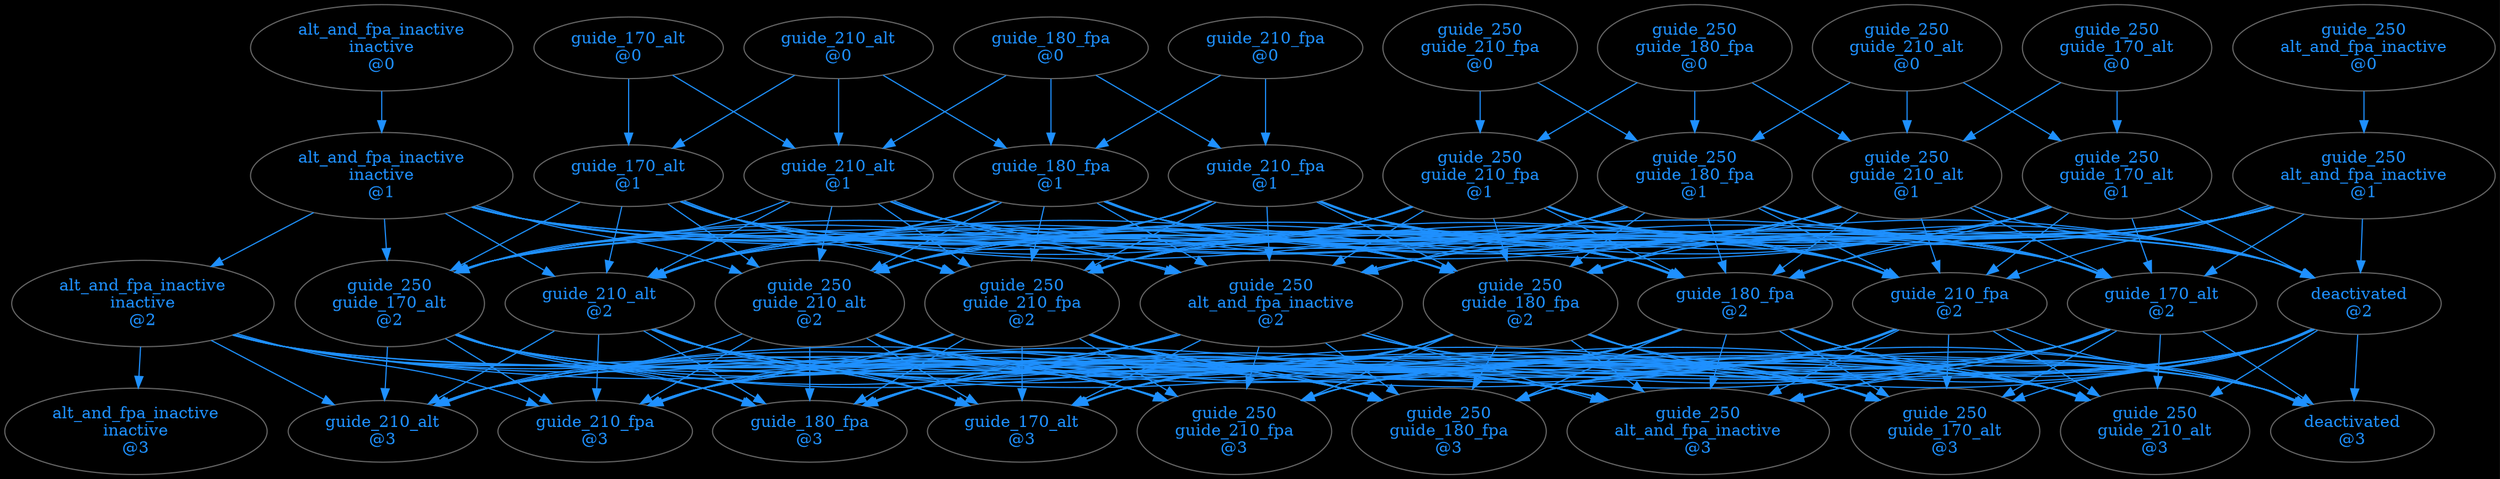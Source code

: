 strict digraph mode_graph {
graph [bgcolor=black margin=0.0] ;
  node [
  style=filled
  fillcolor=black
  fontcolor="#1e90ff"
  color="#666666"
  ] ;
  edge [color="#1e90ff" fontcolor="#222222"] ;
  

  "guide_250\nalt_and_fpa_inactive\n@0" -> "guide_250\nalt_and_fpa_inactive\n@1" ;
  "guide_250\nalt_and_fpa_inactive\n@1" -> "guide_250\nalt_and_fpa_inactive\n@2" ;
  "guide_250\nalt_and_fpa_inactive\n@2" -> "guide_250\nalt_and_fpa_inactive\n@3" ;

  "guide_250\nalt_and_fpa_inactive\n@0" -> "guide_250\nalt_and_fpa_inactive\n@1" ;
  "guide_250\nalt_and_fpa_inactive\n@1" -> "guide_250\nalt_and_fpa_inactive\n@2" ;
  "guide_250\nalt_and_fpa_inactive\n@2" -> "guide_250\nguide_170_alt\n@3" ;

  "guide_250\nalt_and_fpa_inactive\n@0" -> "guide_250\nalt_and_fpa_inactive\n@1" ;
  "guide_250\nalt_and_fpa_inactive\n@1" -> "guide_250\nalt_and_fpa_inactive\n@2" ;
  "guide_250\nalt_and_fpa_inactive\n@2" -> "guide_250\nguide_210_alt\n@3" ;

  "guide_250\nalt_and_fpa_inactive\n@0" -> "guide_250\nalt_and_fpa_inactive\n@1" ;
  "guide_250\nalt_and_fpa_inactive\n@1" -> "guide_250\nalt_and_fpa_inactive\n@2" ;
  "guide_250\nalt_and_fpa_inactive\n@2" -> "guide_210_alt\n@3" ;

  "guide_250\nalt_and_fpa_inactive\n@0" -> "guide_250\nalt_and_fpa_inactive\n@1" ;
  "guide_250\nalt_and_fpa_inactive\n@1" -> "guide_250\nalt_and_fpa_inactive\n@2" ;
  "guide_250\nalt_and_fpa_inactive\n@2" -> "guide_210_fpa\n@3" ;

  "guide_250\nalt_and_fpa_inactive\n@0" -> "guide_250\nalt_and_fpa_inactive\n@1" ;
  "guide_250\nalt_and_fpa_inactive\n@1" -> "guide_250\nalt_and_fpa_inactive\n@2" ;
  "guide_250\nalt_and_fpa_inactive\n@2" -> "deactivated\n@3" ;

  "guide_250\nalt_and_fpa_inactive\n@0" -> "guide_250\nalt_and_fpa_inactive\n@1" ;
  "guide_250\nalt_and_fpa_inactive\n@1" -> "guide_250\nalt_and_fpa_inactive\n@2" ;
  "guide_250\nalt_and_fpa_inactive\n@2" -> "guide_180_fpa\n@3" ;

  "guide_250\nalt_and_fpa_inactive\n@0" -> "guide_250\nalt_and_fpa_inactive\n@1" ;
  "guide_250\nalt_and_fpa_inactive\n@1" -> "guide_250\nalt_and_fpa_inactive\n@2" ;
  "guide_250\nalt_and_fpa_inactive\n@2" -> "guide_170_alt\n@3" ;

  "guide_250\nalt_and_fpa_inactive\n@0" -> "guide_250\nalt_and_fpa_inactive\n@1" ;
  "guide_250\nalt_and_fpa_inactive\n@1" -> "guide_250\nalt_and_fpa_inactive\n@2" ;
  "guide_250\nalt_and_fpa_inactive\n@2" -> "guide_250\nguide_210_fpa\n@3" ;

  "guide_250\nalt_and_fpa_inactive\n@0" -> "guide_250\nalt_and_fpa_inactive\n@1" ;
  "guide_250\nalt_and_fpa_inactive\n@1" -> "guide_250\nalt_and_fpa_inactive\n@2" ;
  "guide_250\nalt_and_fpa_inactive\n@2" -> "guide_250\nguide_180_fpa\n@3" ;

  "guide_250\nalt_and_fpa_inactive\n@0" -> "guide_250\nalt_and_fpa_inactive\n@1" ;
  "guide_250\nalt_and_fpa_inactive\n@1" -> "guide_250\nguide_180_fpa\n@2" ;
  "guide_250\nguide_180_fpa\n@2" -> "guide_180_fpa\n@3" ;

  "guide_250\nalt_and_fpa_inactive\n@0" -> "guide_250\nalt_and_fpa_inactive\n@1" ;
  "guide_250\nalt_and_fpa_inactive\n@1" -> "guide_250\nguide_180_fpa\n@2" ;
  "guide_250\nguide_180_fpa\n@2" -> "guide_250\nguide_180_fpa\n@3" ;

  "guide_250\nalt_and_fpa_inactive\n@0" -> "guide_250\nalt_and_fpa_inactive\n@1" ;
  "guide_250\nalt_and_fpa_inactive\n@1" -> "guide_250\nguide_180_fpa\n@2" ;
  "guide_250\nguide_180_fpa\n@2" -> "guide_210_fpa\n@3" ;

  "guide_250\nalt_and_fpa_inactive\n@0" -> "guide_250\nalt_and_fpa_inactive\n@1" ;
  "guide_250\nalt_and_fpa_inactive\n@1" -> "guide_250\nguide_180_fpa\n@2" ;
  "guide_250\nguide_180_fpa\n@2" -> "guide_210_alt\n@3" ;

  "guide_250\nalt_and_fpa_inactive\n@0" -> "guide_250\nalt_and_fpa_inactive\n@1" ;
  "guide_250\nalt_and_fpa_inactive\n@1" -> "guide_250\nguide_180_fpa\n@2" ;
  "guide_250\nguide_180_fpa\n@2" -> "guide_250\nguide_210_alt\n@3" ;

  "guide_250\nalt_and_fpa_inactive\n@0" -> "guide_250\nalt_and_fpa_inactive\n@1" ;
  "guide_250\nalt_and_fpa_inactive\n@1" -> "guide_250\nguide_180_fpa\n@2" ;
  "guide_250\nguide_180_fpa\n@2" -> "guide_250\nguide_210_fpa\n@3" ;

  "guide_250\nalt_and_fpa_inactive\n@0" -> "guide_250\nalt_and_fpa_inactive\n@1" ;
  "guide_250\nalt_and_fpa_inactive\n@1" -> "guide_180_fpa\n@2" ;
  "guide_180_fpa\n@2" -> "guide_180_fpa\n@3" ;

  "guide_250\nalt_and_fpa_inactive\n@0" -> "guide_250\nalt_and_fpa_inactive\n@1" ;
  "guide_250\nalt_and_fpa_inactive\n@1" -> "guide_180_fpa\n@2" ;
  "guide_180_fpa\n@2" -> "guide_210_alt\n@3" ;

  "guide_250\nalt_and_fpa_inactive\n@0" -> "guide_250\nalt_and_fpa_inactive\n@1" ;
  "guide_250\nalt_and_fpa_inactive\n@1" -> "guide_180_fpa\n@2" ;
  "guide_180_fpa\n@2" -> "guide_210_fpa\n@3" ;

  "guide_250\nalt_and_fpa_inactive\n@0" -> "guide_250\nalt_and_fpa_inactive\n@1" ;
  "guide_250\nalt_and_fpa_inactive\n@1" -> "deactivated\n@2" ;
  "deactivated\n@2" -> "guide_170_alt\n@3" ;

  "guide_250\nalt_and_fpa_inactive\n@0" -> "guide_250\nalt_and_fpa_inactive\n@1" ;
  "guide_250\nalt_and_fpa_inactive\n@1" -> "deactivated\n@2" ;
  "deactivated\n@2" -> "deactivated\n@3" ;

  "guide_250\nalt_and_fpa_inactive\n@0" -> "guide_250\nalt_and_fpa_inactive\n@1" ;
  "guide_250\nalt_and_fpa_inactive\n@1" -> "deactivated\n@2" ;
  "deactivated\n@2" -> "guide_210_alt\n@3" ;

  "guide_250\nalt_and_fpa_inactive\n@0" -> "guide_250\nalt_and_fpa_inactive\n@1" ;
  "guide_250\nalt_and_fpa_inactive\n@1" -> "deactivated\n@2" ;
  "deactivated\n@2" -> "guide_210_fpa\n@3" ;

  "guide_250\nalt_and_fpa_inactive\n@0" -> "guide_250\nalt_and_fpa_inactive\n@1" ;
  "guide_250\nalt_and_fpa_inactive\n@1" -> "deactivated\n@2" ;
  "deactivated\n@2" -> "guide_180_fpa\n@3" ;

  "guide_250\nalt_and_fpa_inactive\n@0" -> "guide_250\nalt_and_fpa_inactive\n@1" ;
  "guide_250\nalt_and_fpa_inactive\n@1" -> "guide_210_fpa\n@2" ;
  "guide_210_fpa\n@2" -> "guide_180_fpa\n@3" ;

  "guide_250\nalt_and_fpa_inactive\n@0" -> "guide_250\nalt_and_fpa_inactive\n@1" ;
  "guide_250\nalt_and_fpa_inactive\n@1" -> "guide_210_fpa\n@2" ;
  "guide_210_fpa\n@2" -> "guide_210_alt\n@3" ;

  "guide_250\nalt_and_fpa_inactive\n@0" -> "guide_250\nalt_and_fpa_inactive\n@1" ;
  "guide_250\nalt_and_fpa_inactive\n@1" -> "guide_210_fpa\n@2" ;
  "guide_210_fpa\n@2" -> "guide_210_fpa\n@3" ;

  "guide_250\nalt_and_fpa_inactive\n@0" -> "guide_250\nalt_and_fpa_inactive\n@1" ;
  "guide_250\nalt_and_fpa_inactive\n@1" -> "guide_170_alt\n@2" ;
  "guide_170_alt\n@2" -> "guide_170_alt\n@3" ;

  "guide_250\nalt_and_fpa_inactive\n@0" -> "guide_250\nalt_and_fpa_inactive\n@1" ;
  "guide_250\nalt_and_fpa_inactive\n@1" -> "guide_170_alt\n@2" ;
  "guide_170_alt\n@2" -> "guide_210_alt\n@3" ;

  "guide_250\nalt_and_fpa_inactive\n@0" -> "guide_250\nalt_and_fpa_inactive\n@1" ;
  "guide_250\nalt_and_fpa_inactive\n@1" -> "guide_170_alt\n@2" ;
  "guide_170_alt\n@2" -> "guide_180_fpa\n@3" ;

  "guide_250\nalt_and_fpa_inactive\n@0" -> "guide_250\nalt_and_fpa_inactive\n@1" ;
  "guide_250\nalt_and_fpa_inactive\n@1" -> "guide_250\nguide_170_alt\n@2" ;
  "guide_250\nguide_170_alt\n@2" -> "guide_170_alt\n@3" ;

  "guide_250\nalt_and_fpa_inactive\n@0" -> "guide_250\nalt_and_fpa_inactive\n@1" ;
  "guide_250\nalt_and_fpa_inactive\n@1" -> "guide_250\nguide_170_alt\n@2" ;
  "guide_250\nguide_170_alt\n@2" -> "guide_250\nguide_170_alt\n@3" ;

  "guide_250\nalt_and_fpa_inactive\n@0" -> "guide_250\nalt_and_fpa_inactive\n@1" ;
  "guide_250\nalt_and_fpa_inactive\n@1" -> "guide_250\nguide_170_alt\n@2" ;
  "guide_250\nguide_170_alt\n@2" -> "guide_250\nguide_210_alt\n@3" ;

  "guide_250\nalt_and_fpa_inactive\n@0" -> "guide_250\nalt_and_fpa_inactive\n@1" ;
  "guide_250\nalt_and_fpa_inactive\n@1" -> "guide_250\nguide_170_alt\n@2" ;
  "guide_250\nguide_170_alt\n@2" -> "guide_210_alt\n@3" ;

  "guide_250\nalt_and_fpa_inactive\n@0" -> "guide_250\nalt_and_fpa_inactive\n@1" ;
  "guide_250\nalt_and_fpa_inactive\n@1" -> "guide_250\nguide_170_alt\n@2" ;
  "guide_250\nguide_170_alt\n@2" -> "guide_180_fpa\n@3" ;

  "guide_250\nalt_and_fpa_inactive\n@0" -> "guide_250\nalt_and_fpa_inactive\n@1" ;
  "guide_250\nalt_and_fpa_inactive\n@1" -> "guide_250\nguide_170_alt\n@2" ;
  "guide_250\nguide_170_alt\n@2" -> "guide_250\nguide_180_fpa\n@3" ;

  "guide_250\nalt_and_fpa_inactive\n@0" -> "guide_250\nalt_and_fpa_inactive\n@1" ;
  "guide_250\nalt_and_fpa_inactive\n@1" -> "guide_210_alt\n@2" ;
  "guide_210_alt\n@2" -> "guide_170_alt\n@3" ;

  "guide_250\nalt_and_fpa_inactive\n@0" -> "guide_250\nalt_and_fpa_inactive\n@1" ;
  "guide_250\nalt_and_fpa_inactive\n@1" -> "guide_210_alt\n@2" ;
  "guide_210_alt\n@2" -> "guide_210_alt\n@3" ;

  "guide_250\nalt_and_fpa_inactive\n@0" -> "guide_250\nalt_and_fpa_inactive\n@1" ;
  "guide_250\nalt_and_fpa_inactive\n@1" -> "guide_210_alt\n@2" ;
  "guide_210_alt\n@2" -> "guide_180_fpa\n@3" ;

  "guide_250\nalt_and_fpa_inactive\n@0" -> "guide_250\nalt_and_fpa_inactive\n@1" ;
  "guide_250\nalt_and_fpa_inactive\n@1" -> "guide_250\nguide_210_alt\n@2" ;
  "guide_250\nguide_210_alt\n@2" -> "guide_170_alt\n@3" ;

  "guide_250\nalt_and_fpa_inactive\n@0" -> "guide_250\nalt_and_fpa_inactive\n@1" ;
  "guide_250\nalt_and_fpa_inactive\n@1" -> "guide_250\nguide_210_alt\n@2" ;
  "guide_250\nguide_210_alt\n@2" -> "guide_250\nguide_170_alt\n@3" ;

  "guide_250\nalt_and_fpa_inactive\n@0" -> "guide_250\nalt_and_fpa_inactive\n@1" ;
  "guide_250\nalt_and_fpa_inactive\n@1" -> "guide_250\nguide_210_alt\n@2" ;
  "guide_250\nguide_210_alt\n@2" -> "guide_210_alt\n@3" ;

  "guide_250\nalt_and_fpa_inactive\n@0" -> "guide_250\nalt_and_fpa_inactive\n@1" ;
  "guide_250\nalt_and_fpa_inactive\n@1" -> "guide_250\nguide_210_alt\n@2" ;
  "guide_250\nguide_210_alt\n@2" -> "guide_250\nguide_210_alt\n@3" ;

  "guide_250\nalt_and_fpa_inactive\n@0" -> "guide_250\nalt_and_fpa_inactive\n@1" ;
  "guide_250\nalt_and_fpa_inactive\n@1" -> "guide_250\nguide_210_alt\n@2" ;
  "guide_250\nguide_210_alt\n@2" -> "guide_250\nguide_180_fpa\n@3" ;

  "guide_250\nalt_and_fpa_inactive\n@0" -> "guide_250\nalt_and_fpa_inactive\n@1" ;
  "guide_250\nalt_and_fpa_inactive\n@1" -> "guide_250\nguide_210_alt\n@2" ;
  "guide_250\nguide_210_alt\n@2" -> "guide_180_fpa\n@3" ;

  "guide_250\nalt_and_fpa_inactive\n@0" -> "guide_250\nalt_and_fpa_inactive\n@1" ;
  "guide_250\nalt_and_fpa_inactive\n@1" -> "guide_250\nguide_210_fpa\n@2" ;
  "guide_250\nguide_210_fpa\n@2" -> "guide_180_fpa\n@3" ;

  "guide_250\nalt_and_fpa_inactive\n@0" -> "guide_250\nalt_and_fpa_inactive\n@1" ;
  "guide_250\nalt_and_fpa_inactive\n@1" -> "guide_250\nguide_210_fpa\n@2" ;
  "guide_250\nguide_210_fpa\n@2" -> "guide_250\nguide_180_fpa\n@3" ;

  "guide_250\nalt_and_fpa_inactive\n@0" -> "guide_250\nalt_and_fpa_inactive\n@1" ;
  "guide_250\nalt_and_fpa_inactive\n@1" -> "guide_250\nguide_210_fpa\n@2" ;
  "guide_250\nguide_210_fpa\n@2" -> "guide_210_alt\n@3" ;

  "guide_250\nalt_and_fpa_inactive\n@0" -> "guide_250\nalt_and_fpa_inactive\n@1" ;
  "guide_250\nalt_and_fpa_inactive\n@1" -> "guide_250\nguide_210_fpa\n@2" ;
  "guide_250\nguide_210_fpa\n@2" -> "guide_250\nguide_210_alt\n@3" ;

  "guide_250\nalt_and_fpa_inactive\n@0" -> "guide_250\nalt_and_fpa_inactive\n@1" ;
  "guide_250\nalt_and_fpa_inactive\n@1" -> "guide_250\nguide_210_fpa\n@2" ;
  "guide_250\nguide_210_fpa\n@2" -> "guide_250\nguide_210_fpa\n@3" ;

  "guide_250\nalt_and_fpa_inactive\n@0" -> "guide_250\nalt_and_fpa_inactive\n@1" ;
  "guide_250\nalt_and_fpa_inactive\n@1" -> "guide_250\nguide_210_fpa\n@2" ;
  "guide_250\nguide_210_fpa\n@2" -> "guide_210_fpa\n@3" ;

  "guide_210_alt\n@0" -> "guide_180_fpa\n@1" ;
  "guide_180_fpa\n@1" -> "guide_180_fpa\n@2" ;
  "guide_180_fpa\n@2" -> "guide_170_alt\n@3" ;

  "guide_210_alt\n@0" -> "guide_180_fpa\n@1" ;
  "guide_180_fpa\n@1" -> "guide_180_fpa\n@2" ;
  "guide_180_fpa\n@2" -> "guide_250\nguide_170_alt\n@3" ;

  "guide_210_alt\n@0" -> "guide_180_fpa\n@1" ;
  "guide_180_fpa\n@1" -> "guide_180_fpa\n@2" ;
  "guide_180_fpa\n@2" -> "guide_250\nalt_and_fpa_inactive\n@3" ;

  "guide_210_alt\n@0" -> "guide_180_fpa\n@1" ;
  "guide_180_fpa\n@1" -> "guide_180_fpa\n@2" ;
  "guide_180_fpa\n@2" -> "guide_210_alt\n@3" ;

  "guide_210_alt\n@0" -> "guide_180_fpa\n@1" ;
  "guide_180_fpa\n@1" -> "guide_180_fpa\n@2" ;
  "guide_180_fpa\n@2" -> "guide_250\nguide_210_alt\n@3" ;

  "guide_210_alt\n@0" -> "guide_180_fpa\n@1" ;
  "guide_180_fpa\n@1" -> "guide_180_fpa\n@2" ;
  "guide_180_fpa\n@2" -> "guide_250\nguide_210_fpa\n@3" ;

  "guide_210_alt\n@0" -> "guide_180_fpa\n@1" ;
  "guide_180_fpa\n@1" -> "guide_180_fpa\n@2" ;
  "guide_180_fpa\n@2" -> "guide_210_fpa\n@3" ;

  "guide_210_alt\n@0" -> "guide_180_fpa\n@1" ;
  "guide_180_fpa\n@1" -> "guide_180_fpa\n@2" ;
  "guide_180_fpa\n@2" -> "deactivated\n@3" ;

  "guide_210_alt\n@0" -> "guide_180_fpa\n@1" ;
  "guide_180_fpa\n@1" -> "guide_180_fpa\n@2" ;
  "guide_180_fpa\n@2" -> "guide_180_fpa\n@3" ;

  "guide_210_alt\n@0" -> "guide_180_fpa\n@1" ;
  "guide_180_fpa\n@1" -> "guide_180_fpa\n@2" ;
  "guide_180_fpa\n@2" -> "guide_250\nguide_180_fpa\n@3" ;

  "guide_210_alt\n@0" -> "guide_180_fpa\n@1" ;
  "guide_180_fpa\n@1" -> "guide_250\nguide_180_fpa\n@2" ;
  "guide_250\nguide_180_fpa\n@2" -> "guide_250\nguide_170_alt\n@3" ;

  "guide_210_alt\n@0" -> "guide_180_fpa\n@1" ;
  "guide_180_fpa\n@1" -> "guide_250\nguide_180_fpa\n@2" ;
  "guide_250\nguide_180_fpa\n@2" -> "guide_250\nguide_210_alt\n@3" ;

  "guide_210_alt\n@0" -> "guide_180_fpa\n@1" ;
  "guide_180_fpa\n@1" -> "guide_250\nguide_180_fpa\n@2" ;
  "guide_250\nguide_180_fpa\n@2" -> "guide_250\nalt_and_fpa_inactive\n@3" ;

  "guide_210_alt\n@0" -> "guide_180_fpa\n@1" ;
  "guide_180_fpa\n@1" -> "guide_250\nguide_180_fpa\n@2" ;
  "guide_250\nguide_180_fpa\n@2" -> "guide_250\nguide_210_fpa\n@3" ;

  "guide_210_alt\n@0" -> "guide_180_fpa\n@1" ;
  "guide_180_fpa\n@1" -> "guide_250\nguide_180_fpa\n@2" ;
  "guide_250\nguide_180_fpa\n@2" -> "guide_250\nguide_180_fpa\n@3" ;

  "guide_210_alt\n@0" -> "guide_180_fpa\n@1" ;
  "guide_180_fpa\n@1" -> "guide_250\nguide_170_alt\n@2" ;
  "guide_250\nguide_170_alt\n@2" -> "guide_250\nguide_170_alt\n@3" ;

  "guide_210_alt\n@0" -> "guide_180_fpa\n@1" ;
  "guide_180_fpa\n@1" -> "guide_250\nguide_170_alt\n@2" ;
  "guide_250\nguide_170_alt\n@2" -> "guide_250\nguide_210_alt\n@3" ;

  "guide_210_alt\n@0" -> "guide_180_fpa\n@1" ;
  "guide_180_fpa\n@1" -> "guide_250\nguide_170_alt\n@2" ;
  "guide_250\nguide_170_alt\n@2" -> "guide_250\nalt_and_fpa_inactive\n@3" ;

  "guide_210_alt\n@0" -> "guide_180_fpa\n@1" ;
  "guide_180_fpa\n@1" -> "guide_170_alt\n@2" ;
  "guide_170_alt\n@2" -> "guide_170_alt\n@3" ;

  "guide_210_alt\n@0" -> "guide_180_fpa\n@1" ;
  "guide_180_fpa\n@1" -> "guide_170_alt\n@2" ;
  "guide_170_alt\n@2" -> "guide_250\nguide_170_alt\n@3" ;

  "guide_210_alt\n@0" -> "guide_180_fpa\n@1" ;
  "guide_180_fpa\n@1" -> "guide_170_alt\n@2" ;
  "guide_170_alt\n@2" -> "guide_210_alt\n@3" ;

  "guide_210_alt\n@0" -> "guide_180_fpa\n@1" ;
  "guide_180_fpa\n@1" -> "guide_170_alt\n@2" ;
  "guide_170_alt\n@2" -> "guide_250\nguide_210_alt\n@3" ;

  "guide_210_alt\n@0" -> "guide_180_fpa\n@1" ;
  "guide_180_fpa\n@1" -> "guide_170_alt\n@2" ;
  "guide_170_alt\n@2" -> "guide_250\nalt_and_fpa_inactive\n@3" ;

  "guide_210_alt\n@0" -> "guide_180_fpa\n@1" ;
  "guide_180_fpa\n@1" -> "guide_170_alt\n@2" ;
  "guide_170_alt\n@2" -> "deactivated\n@3" ;

  "guide_210_alt\n@0" -> "guide_180_fpa\n@1" ;
  "guide_180_fpa\n@1" -> "guide_250\nguide_210_alt\n@2" ;
  "guide_250\nguide_210_alt\n@2" -> "guide_250\nguide_170_alt\n@3" ;

  "guide_210_alt\n@0" -> "guide_180_fpa\n@1" ;
  "guide_180_fpa\n@1" -> "guide_250\nguide_210_alt\n@2" ;
  "guide_250\nguide_210_alt\n@2" -> "guide_250\nguide_210_alt\n@3" ;

  "guide_210_alt\n@0" -> "guide_180_fpa\n@1" ;
  "guide_180_fpa\n@1" -> "guide_250\nguide_210_alt\n@2" ;
  "guide_250\nguide_210_alt\n@2" -> "guide_250\nalt_and_fpa_inactive\n@3" ;

  "guide_210_alt\n@0" -> "guide_180_fpa\n@1" ;
  "guide_180_fpa\n@1" -> "guide_250\nguide_210_alt\n@2" ;
  "guide_250\nguide_210_alt\n@2" -> "guide_250\nguide_210_fpa\n@3" ;

  "guide_210_alt\n@0" -> "guide_180_fpa\n@1" ;
  "guide_180_fpa\n@1" -> "guide_250\nguide_210_alt\n@2" ;
  "guide_250\nguide_210_alt\n@2" -> "guide_250\nguide_180_fpa\n@3" ;

  "guide_210_alt\n@0" -> "guide_180_fpa\n@1" ;
  "guide_180_fpa\n@1" -> "guide_250\nguide_210_fpa\n@2" ;
  "guide_250\nguide_210_fpa\n@2" -> "guide_250\nguide_180_fpa\n@3" ;

  "guide_210_alt\n@0" -> "guide_180_fpa\n@1" ;
  "guide_180_fpa\n@1" -> "guide_250\nguide_210_fpa\n@2" ;
  "guide_250\nguide_210_fpa\n@2" -> "guide_250\nalt_and_fpa_inactive\n@3" ;

  "guide_210_alt\n@0" -> "guide_180_fpa\n@1" ;
  "guide_180_fpa\n@1" -> "guide_250\nguide_210_fpa\n@2" ;
  "guide_250\nguide_210_fpa\n@2" -> "guide_250\nguide_210_fpa\n@3" ;

  "guide_210_alt\n@0" -> "guide_180_fpa\n@1" ;
  "guide_180_fpa\n@1" -> "guide_210_alt\n@2" ;
  "guide_210_alt\n@2" -> "guide_170_alt\n@3" ;

  "guide_210_alt\n@0" -> "guide_180_fpa\n@1" ;
  "guide_180_fpa\n@1" -> "guide_210_alt\n@2" ;
  "guide_210_alt\n@2" -> "guide_250\nguide_170_alt\n@3" ;

  "guide_210_alt\n@0" -> "guide_180_fpa\n@1" ;
  "guide_180_fpa\n@1" -> "guide_210_alt\n@2" ;
  "guide_210_alt\n@2" -> "guide_210_alt\n@3" ;

  "guide_210_alt\n@0" -> "guide_180_fpa\n@1" ;
  "guide_180_fpa\n@1" -> "guide_210_alt\n@2" ;
  "guide_210_alt\n@2" -> "guide_250\nguide_210_alt\n@3" ;

  "guide_210_alt\n@0" -> "guide_180_fpa\n@1" ;
  "guide_180_fpa\n@1" -> "guide_210_alt\n@2" ;
  "guide_210_alt\n@2" -> "guide_250\nalt_and_fpa_inactive\n@3" ;

  "guide_210_alt\n@0" -> "guide_180_fpa\n@1" ;
  "guide_180_fpa\n@1" -> "guide_210_alt\n@2" ;
  "guide_210_alt\n@2" -> "guide_250\nguide_210_fpa\n@3" ;

  "guide_210_alt\n@0" -> "guide_180_fpa\n@1" ;
  "guide_180_fpa\n@1" -> "guide_210_alt\n@2" ;
  "guide_210_alt\n@2" -> "guide_250\nguide_180_fpa\n@3" ;

  "guide_210_alt\n@0" -> "guide_180_fpa\n@1" ;
  "guide_180_fpa\n@1" -> "guide_210_alt\n@2" ;
  "guide_210_alt\n@2" -> "guide_180_fpa\n@3" ;

  "guide_210_alt\n@0" -> "guide_180_fpa\n@1" ;
  "guide_180_fpa\n@1" -> "guide_210_alt\n@2" ;
  "guide_210_alt\n@2" -> "deactivated\n@3" ;

  "guide_210_alt\n@0" -> "guide_180_fpa\n@1" ;
  "guide_180_fpa\n@1" -> "guide_210_alt\n@2" ;
  "guide_210_alt\n@2" -> "guide_210_fpa\n@3" ;

  "guide_210_alt\n@0" -> "guide_180_fpa\n@1" ;
  "guide_180_fpa\n@1" -> "guide_210_fpa\n@2" ;
  "guide_210_fpa\n@2" -> "guide_180_fpa\n@3" ;

  "guide_210_alt\n@0" -> "guide_180_fpa\n@1" ;
  "guide_180_fpa\n@1" -> "guide_210_fpa\n@2" ;
  "guide_210_fpa\n@2" -> "guide_250\nguide_180_fpa\n@3" ;

  "guide_210_alt\n@0" -> "guide_180_fpa\n@1" ;
  "guide_180_fpa\n@1" -> "guide_210_fpa\n@2" ;
  "guide_210_fpa\n@2" -> "deactivated\n@3" ;

  "guide_210_alt\n@0" -> "guide_180_fpa\n@1" ;
  "guide_180_fpa\n@1" -> "guide_210_fpa\n@2" ;
  "guide_210_fpa\n@2" -> "guide_250\nalt_and_fpa_inactive\n@3" ;

  "guide_210_alt\n@0" -> "guide_180_fpa\n@1" ;
  "guide_180_fpa\n@1" -> "guide_210_fpa\n@2" ;
  "guide_210_fpa\n@2" -> "guide_250\nguide_210_fpa\n@3" ;

  "guide_210_alt\n@0" -> "guide_180_fpa\n@1" ;
  "guide_180_fpa\n@1" -> "guide_210_fpa\n@2" ;
  "guide_210_fpa\n@2" -> "guide_210_fpa\n@3" ;

  "guide_210_alt\n@0" -> "guide_180_fpa\n@1" ;
  "guide_180_fpa\n@1" -> "guide_250\nalt_and_fpa_inactive\n@2" ;
  "guide_250\nalt_and_fpa_inactive\n@2" -> "guide_250\nalt_and_fpa_inactive\n@3" ;

  "guide_210_alt\n@0" -> "guide_180_fpa\n@1" ;
  "guide_180_fpa\n@1" -> "deactivated\n@2" ;
  "deactivated\n@2" -> "deactivated\n@3" ;

  "guide_210_alt\n@0" -> "guide_180_fpa\n@1" ;
  "guide_180_fpa\n@1" -> "deactivated\n@2" ;
  "deactivated\n@2" -> "guide_250\nalt_and_fpa_inactive\n@3" ;

  "guide_210_alt\n@0" -> "guide_210_alt\n@1" ;
  "guide_210_alt\n@1" -> "guide_250\nguide_170_alt\n@2" ;
  "guide_250\nguide_170_alt\n@2" -> "guide_250\nguide_170_alt\n@3" ;

  "guide_210_alt\n@0" -> "guide_210_alt\n@1" ;
  "guide_210_alt\n@1" -> "guide_250\nguide_170_alt\n@2" ;
  "guide_250\nguide_170_alt\n@2" -> "guide_250\nguide_210_alt\n@3" ;

  "guide_210_alt\n@0" -> "guide_210_alt\n@1" ;
  "guide_210_alt\n@1" -> "guide_250\nguide_170_alt\n@2" ;
  "guide_250\nguide_170_alt\n@2" -> "guide_250\nguide_180_fpa\n@3" ;

  "guide_210_alt\n@0" -> "guide_210_alt\n@1" ;
  "guide_210_alt\n@1" -> "guide_250\nguide_170_alt\n@2" ;
  "guide_250\nguide_170_alt\n@2" -> "guide_250\nguide_210_fpa\n@3" ;

  "guide_210_alt\n@0" -> "guide_210_alt\n@1" ;
  "guide_210_alt\n@1" -> "guide_250\nguide_170_alt\n@2" ;
  "guide_250\nguide_170_alt\n@2" -> "guide_250\nalt_and_fpa_inactive\n@3" ;

  "guide_210_alt\n@0" -> "guide_210_alt\n@1" ;
  "guide_210_alt\n@1" -> "guide_250\nguide_210_alt\n@2" ;
  "guide_250\nguide_210_alt\n@2" -> "guide_250\nguide_170_alt\n@3" ;

  "guide_210_alt\n@0" -> "guide_210_alt\n@1" ;
  "guide_210_alt\n@1" -> "guide_250\nguide_210_alt\n@2" ;
  "guide_250\nguide_210_alt\n@2" -> "guide_250\nalt_and_fpa_inactive\n@3" ;

  "guide_210_alt\n@0" -> "guide_210_alt\n@1" ;
  "guide_210_alt\n@1" -> "guide_250\nguide_210_alt\n@2" ;
  "guide_250\nguide_210_alt\n@2" -> "guide_250\nguide_210_fpa\n@3" ;

  "guide_210_alt\n@0" -> "guide_210_alt\n@1" ;
  "guide_210_alt\n@1" -> "guide_250\nguide_210_alt\n@2" ;
  "guide_250\nguide_210_alt\n@2" -> "guide_250\nguide_210_alt\n@3" ;

  "guide_210_alt\n@0" -> "guide_210_alt\n@1" ;
  "guide_210_alt\n@1" -> "guide_250\nguide_210_alt\n@2" ;
  "guide_250\nguide_210_alt\n@2" -> "guide_250\nguide_180_fpa\n@3" ;

  "guide_210_alt\n@0" -> "guide_210_alt\n@1" ;
  "guide_210_alt\n@1" -> "guide_250\nalt_and_fpa_inactive\n@2" ;
  "guide_250\nalt_and_fpa_inactive\n@2" -> "guide_250\nguide_180_fpa\n@3" ;

  "guide_210_alt\n@0" -> "guide_210_alt\n@1" ;
  "guide_210_alt\n@1" -> "guide_250\nalt_and_fpa_inactive\n@2" ;
  "guide_250\nalt_and_fpa_inactive\n@2" -> "guide_250\nalt_and_fpa_inactive\n@3" ;

  "guide_210_alt\n@0" -> "guide_210_alt\n@1" ;
  "guide_210_alt\n@1" -> "guide_250\nalt_and_fpa_inactive\n@2" ;
  "guide_250\nalt_and_fpa_inactive\n@2" -> "guide_250\nguide_210_fpa\n@3" ;

  "guide_210_alt\n@0" -> "guide_210_alt\n@1" ;
  "guide_210_alt\n@1" -> "guide_210_alt\n@2" ;
  "guide_210_alt\n@2" -> "guide_170_alt\n@3" ;

  "guide_210_alt\n@0" -> "guide_210_alt\n@1" ;
  "guide_210_alt\n@1" -> "guide_210_alt\n@2" ;
  "guide_210_alt\n@2" -> "guide_250\nguide_170_alt\n@3" ;

  "guide_210_alt\n@0" -> "guide_210_alt\n@1" ;
  "guide_210_alt\n@1" -> "guide_210_alt\n@2" ;
  "guide_210_alt\n@2" -> "guide_250\nalt_and_fpa_inactive\n@3" ;

  "guide_210_alt\n@0" -> "guide_210_alt\n@1" ;
  "guide_210_alt\n@1" -> "guide_210_alt\n@2" ;
  "guide_210_alt\n@2" -> "guide_250\nguide_210_fpa\n@3" ;

  "guide_210_alt\n@0" -> "guide_210_alt\n@1" ;
  "guide_210_alt\n@1" -> "guide_210_alt\n@2" ;
  "guide_210_alt\n@2" -> "guide_250\nguide_210_alt\n@3" ;

  "guide_210_alt\n@0" -> "guide_210_alt\n@1" ;
  "guide_210_alt\n@1" -> "guide_210_alt\n@2" ;
  "guide_210_alt\n@2" -> "guide_250\nguide_180_fpa\n@3" ;

  "guide_210_alt\n@0" -> "guide_210_alt\n@1" ;
  "guide_210_alt\n@1" -> "guide_210_alt\n@2" ;
  "guide_210_alt\n@2" -> "guide_210_alt\n@3" ;

  "guide_210_alt\n@0" -> "guide_210_alt\n@1" ;
  "guide_210_alt\n@1" -> "guide_210_alt\n@2" ;
  "guide_210_alt\n@2" -> "guide_180_fpa\n@3" ;

  "guide_210_alt\n@0" -> "guide_210_alt\n@1" ;
  "guide_210_alt\n@1" -> "guide_210_alt\n@2" ;
  "guide_210_alt\n@2" -> "deactivated\n@3" ;

  "guide_210_alt\n@0" -> "guide_210_alt\n@1" ;
  "guide_210_alt\n@1" -> "guide_210_alt\n@2" ;
  "guide_210_alt\n@2" -> "guide_210_fpa\n@3" ;

  "guide_210_alt\n@0" -> "guide_210_alt\n@1" ;
  "guide_210_alt\n@1" -> "guide_250\nguide_180_fpa\n@2" ;
  "guide_250\nguide_180_fpa\n@2" -> "guide_250\nguide_170_alt\n@3" ;

  "guide_210_alt\n@0" -> "guide_210_alt\n@1" ;
  "guide_210_alt\n@1" -> "guide_250\nguide_180_fpa\n@2" ;
  "guide_250\nguide_180_fpa\n@2" -> "guide_250\nguide_210_fpa\n@3" ;

  "guide_210_alt\n@0" -> "guide_210_alt\n@1" ;
  "guide_210_alt\n@1" -> "guide_250\nguide_180_fpa\n@2" ;
  "guide_250\nguide_180_fpa\n@2" -> "guide_250\nalt_and_fpa_inactive\n@3" ;

  "guide_210_alt\n@0" -> "guide_210_alt\n@1" ;
  "guide_210_alt\n@1" -> "guide_250\nguide_180_fpa\n@2" ;
  "guide_250\nguide_180_fpa\n@2" -> "guide_250\nguide_180_fpa\n@3" ;

  "guide_210_alt\n@0" -> "guide_210_alt\n@1" ;
  "guide_210_alt\n@1" -> "guide_250\nguide_180_fpa\n@2" ;
  "guide_250\nguide_180_fpa\n@2" -> "guide_250\nguide_210_alt\n@3" ;

  "guide_210_alt\n@0" -> "guide_210_alt\n@1" ;
  "guide_210_alt\n@1" -> "guide_250\nguide_210_fpa\n@2" ;
  "guide_250\nguide_210_fpa\n@2" -> "guide_250\nguide_210_fpa\n@3" ;

  "guide_210_alt\n@0" -> "guide_210_alt\n@1" ;
  "guide_210_alt\n@1" -> "guide_250\nguide_210_fpa\n@2" ;
  "guide_250\nguide_210_fpa\n@2" -> "guide_250\nalt_and_fpa_inactive\n@3" ;

  "guide_210_alt\n@0" -> "guide_210_alt\n@1" ;
  "guide_210_alt\n@1" -> "guide_250\nguide_210_fpa\n@2" ;
  "guide_250\nguide_210_fpa\n@2" -> "guide_250\nguide_180_fpa\n@3" ;

  "guide_210_alt\n@0" -> "guide_210_alt\n@1" ;
  "guide_210_alt\n@1" -> "guide_180_fpa\n@2" ;
  "guide_180_fpa\n@2" -> "guide_170_alt\n@3" ;

  "guide_210_alt\n@0" -> "guide_210_alt\n@1" ;
  "guide_210_alt\n@1" -> "guide_180_fpa\n@2" ;
  "guide_180_fpa\n@2" -> "guide_250\nguide_170_alt\n@3" ;

  "guide_210_alt\n@0" -> "guide_210_alt\n@1" ;
  "guide_210_alt\n@1" -> "guide_180_fpa\n@2" ;
  "guide_180_fpa\n@2" -> "guide_250\nguide_210_fpa\n@3" ;

  "guide_210_alt\n@0" -> "guide_210_alt\n@1" ;
  "guide_210_alt\n@1" -> "guide_180_fpa\n@2" ;
  "guide_180_fpa\n@2" -> "guide_250\nalt_and_fpa_inactive\n@3" ;

  "guide_210_alt\n@0" -> "guide_210_alt\n@1" ;
  "guide_210_alt\n@1" -> "guide_180_fpa\n@2" ;
  "guide_180_fpa\n@2" -> "guide_250\nguide_180_fpa\n@3" ;

  "guide_210_alt\n@0" -> "guide_210_alt\n@1" ;
  "guide_210_alt\n@1" -> "guide_180_fpa\n@2" ;
  "guide_180_fpa\n@2" -> "guide_250\nguide_210_alt\n@3" ;

  "guide_210_alt\n@0" -> "guide_210_alt\n@1" ;
  "guide_210_alt\n@1" -> "guide_180_fpa\n@2" ;
  "guide_180_fpa\n@2" -> "guide_210_fpa\n@3" ;

  "guide_210_alt\n@0" -> "guide_210_alt\n@1" ;
  "guide_210_alt\n@1" -> "guide_180_fpa\n@2" ;
  "guide_180_fpa\n@2" -> "deactivated\n@3" ;

  "guide_210_alt\n@0" -> "guide_210_alt\n@1" ;
  "guide_210_alt\n@1" -> "guide_180_fpa\n@2" ;
  "guide_180_fpa\n@2" -> "guide_180_fpa\n@3" ;

  "guide_210_alt\n@0" -> "guide_210_alt\n@1" ;
  "guide_210_alt\n@1" -> "guide_180_fpa\n@2" ;
  "guide_180_fpa\n@2" -> "guide_210_alt\n@3" ;

  "guide_210_alt\n@0" -> "guide_210_alt\n@1" ;
  "guide_210_alt\n@1" -> "guide_170_alt\n@2" ;
  "guide_170_alt\n@2" -> "guide_170_alt\n@3" ;

  "guide_210_alt\n@0" -> "guide_210_alt\n@1" ;
  "guide_210_alt\n@1" -> "guide_170_alt\n@2" ;
  "guide_170_alt\n@2" -> "guide_210_fpa\n@3" ;

  "guide_210_alt\n@0" -> "guide_210_alt\n@1" ;
  "guide_210_alt\n@1" -> "guide_170_alt\n@2" ;
  "guide_170_alt\n@2" -> "deactivated\n@3" ;

  "guide_210_alt\n@0" -> "guide_210_alt\n@1" ;
  "guide_210_alt\n@1" -> "guide_170_alt\n@2" ;
  "guide_170_alt\n@2" -> "guide_180_fpa\n@3" ;

  "guide_210_alt\n@0" -> "guide_210_alt\n@1" ;
  "guide_210_alt\n@1" -> "guide_170_alt\n@2" ;
  "guide_170_alt\n@2" -> "guide_210_alt\n@3" ;

  "guide_210_alt\n@0" -> "guide_210_alt\n@1" ;
  "guide_210_alt\n@1" -> "guide_170_alt\n@2" ;
  "guide_170_alt\n@2" -> "guide_250\nguide_170_alt\n@3" ;

  "guide_210_alt\n@0" -> "guide_210_alt\n@1" ;
  "guide_210_alt\n@1" -> "guide_170_alt\n@2" ;
  "guide_170_alt\n@2" -> "guide_250\nguide_210_fpa\n@3" ;

  "guide_210_alt\n@0" -> "guide_210_alt\n@1" ;
  "guide_210_alt\n@1" -> "guide_170_alt\n@2" ;
  "guide_170_alt\n@2" -> "guide_250\nguide_180_fpa\n@3" ;

  "guide_210_alt\n@0" -> "guide_210_alt\n@1" ;
  "guide_210_alt\n@1" -> "guide_170_alt\n@2" ;
  "guide_170_alt\n@2" -> "guide_250\nalt_and_fpa_inactive\n@3" ;

  "guide_210_alt\n@0" -> "guide_210_alt\n@1" ;
  "guide_210_alt\n@1" -> "guide_170_alt\n@2" ;
  "guide_170_alt\n@2" -> "guide_250\nguide_210_alt\n@3" ;

  "guide_210_alt\n@0" -> "guide_210_alt\n@1" ;
  "guide_210_alt\n@1" -> "guide_210_fpa\n@2" ;
  "guide_210_fpa\n@2" -> "guide_250\nguide_210_fpa\n@3" ;

  "guide_210_alt\n@0" -> "guide_210_alt\n@1" ;
  "guide_210_alt\n@1" -> "guide_210_fpa\n@2" ;
  "guide_210_fpa\n@2" -> "guide_250\nguide_180_fpa\n@3" ;

  "guide_210_alt\n@0" -> "guide_210_alt\n@1" ;
  "guide_210_alt\n@1" -> "guide_210_fpa\n@2" ;
  "guide_210_fpa\n@2" -> "guide_250\nalt_and_fpa_inactive\n@3" ;

  "guide_210_alt\n@0" -> "guide_210_alt\n@1" ;
  "guide_210_alt\n@1" -> "guide_210_fpa\n@2" ;
  "guide_210_fpa\n@2" -> "guide_210_fpa\n@3" ;

  "guide_210_alt\n@0" -> "guide_210_alt\n@1" ;
  "guide_210_alt\n@1" -> "guide_210_fpa\n@2" ;
  "guide_210_fpa\n@2" -> "guide_180_fpa\n@3" ;

  "guide_210_alt\n@0" -> "guide_210_alt\n@1" ;
  "guide_210_alt\n@1" -> "guide_210_fpa\n@2" ;
  "guide_210_fpa\n@2" -> "deactivated\n@3" ;

  "guide_210_alt\n@0" -> "guide_210_alt\n@1" ;
  "guide_210_alt\n@1" -> "deactivated\n@2" ;
  "deactivated\n@2" -> "guide_210_fpa\n@3" ;

  "guide_210_alt\n@0" -> "guide_210_alt\n@1" ;
  "guide_210_alt\n@1" -> "deactivated\n@2" ;
  "deactivated\n@2" -> "guide_180_fpa\n@3" ;

  "guide_210_alt\n@0" -> "guide_210_alt\n@1" ;
  "guide_210_alt\n@1" -> "deactivated\n@2" ;
  "deactivated\n@2" -> "deactivated\n@3" ;

  "guide_210_alt\n@0" -> "guide_210_alt\n@1" ;
  "guide_210_alt\n@1" -> "deactivated\n@2" ;
  "deactivated\n@2" -> "guide_250\nguide_210_fpa\n@3" ;

  "guide_210_alt\n@0" -> "guide_210_alt\n@1" ;
  "guide_210_alt\n@1" -> "deactivated\n@2" ;
  "deactivated\n@2" -> "guide_250\nguide_180_fpa\n@3" ;

  "guide_210_alt\n@0" -> "guide_210_alt\n@1" ;
  "guide_210_alt\n@1" -> "deactivated\n@2" ;
  "deactivated\n@2" -> "guide_250\nalt_and_fpa_inactive\n@3" ;

  "guide_210_alt\n@0" -> "guide_170_alt\n@1" ;
  "guide_170_alt\n@1" -> "guide_250\nguide_210_alt\n@2" ;
  "guide_250\nguide_210_alt\n@2" -> "guide_250\nguide_170_alt\n@3" ;

  "guide_210_alt\n@0" -> "guide_170_alt\n@1" ;
  "guide_170_alt\n@1" -> "guide_250\nguide_210_alt\n@2" ;
  "guide_250\nguide_210_alt\n@2" -> "guide_250\nguide_210_fpa\n@3" ;

  "guide_210_alt\n@0" -> "guide_170_alt\n@1" ;
  "guide_170_alt\n@1" -> "guide_250\nguide_210_alt\n@2" ;
  "guide_250\nguide_210_alt\n@2" -> "guide_250\nguide_180_fpa\n@3" ;

  "guide_210_alt\n@0" -> "guide_170_alt\n@1" ;
  "guide_170_alt\n@1" -> "guide_250\nguide_210_alt\n@2" ;
  "guide_250\nguide_210_alt\n@2" -> "guide_250\nalt_and_fpa_inactive\n@3" ;

  "guide_210_alt\n@0" -> "guide_170_alt\n@1" ;
  "guide_170_alt\n@1" -> "guide_250\nguide_210_alt\n@2" ;
  "guide_250\nguide_210_alt\n@2" -> "guide_250\nguide_210_alt\n@3" ;

  "guide_210_alt\n@0" -> "guide_170_alt\n@1" ;
  "guide_170_alt\n@1" -> "guide_210_alt\n@2" ;
  "guide_210_alt\n@2" -> "guide_170_alt\n@3" ;

  "guide_210_alt\n@0" -> "guide_170_alt\n@1" ;
  "guide_170_alt\n@1" -> "guide_210_alt\n@2" ;
  "guide_210_alt\n@2" -> "guide_210_fpa\n@3" ;

  "guide_210_alt\n@0" -> "guide_170_alt\n@1" ;
  "guide_170_alt\n@1" -> "guide_210_alt\n@2" ;
  "guide_210_alt\n@2" -> "guide_180_fpa\n@3" ;

  "guide_210_alt\n@0" -> "guide_170_alt\n@1" ;
  "guide_170_alt\n@1" -> "guide_210_alt\n@2" ;
  "guide_210_alt\n@2" -> "deactivated\n@3" ;

  "guide_210_alt\n@0" -> "guide_170_alt\n@1" ;
  "guide_170_alt\n@1" -> "guide_210_alt\n@2" ;
  "guide_210_alt\n@2" -> "guide_210_alt\n@3" ;

  "guide_210_alt\n@0" -> "guide_170_alt\n@1" ;
  "guide_170_alt\n@1" -> "guide_210_alt\n@2" ;
  "guide_210_alt\n@2" -> "guide_250\nguide_210_fpa\n@3" ;

  "guide_210_alt\n@0" -> "guide_170_alt\n@1" ;
  "guide_170_alt\n@1" -> "guide_210_alt\n@2" ;
  "guide_210_alt\n@2" -> "guide_250\nguide_180_fpa\n@3" ;

  "guide_210_alt\n@0" -> "guide_170_alt\n@1" ;
  "guide_170_alt\n@1" -> "guide_210_alt\n@2" ;
  "guide_210_alt\n@2" -> "guide_250\nalt_and_fpa_inactive\n@3" ;

  "guide_210_alt\n@0" -> "guide_170_alt\n@1" ;
  "guide_170_alt\n@1" -> "guide_210_alt\n@2" ;
  "guide_210_alt\n@2" -> "guide_250\nguide_210_alt\n@3" ;

  "guide_210_alt\n@0" -> "guide_170_alt\n@1" ;
  "guide_170_alt\n@1" -> "guide_210_alt\n@2" ;
  "guide_210_alt\n@2" -> "guide_250\nguide_170_alt\n@3" ;

  "guide_210_alt\n@0" -> "guide_170_alt\n@1" ;
  "guide_170_alt\n@1" -> "guide_250\nguide_180_fpa\n@2" ;
  "guide_250\nguide_180_fpa\n@2" -> "guide_250\nguide_180_fpa\n@3" ;

  "guide_210_alt\n@0" -> "guide_170_alt\n@1" ;
  "guide_170_alt\n@1" -> "guide_250\nguide_180_fpa\n@2" ;
  "guide_250\nguide_180_fpa\n@2" -> "guide_250\nguide_210_alt\n@3" ;

  "guide_210_alt\n@0" -> "guide_170_alt\n@1" ;
  "guide_170_alt\n@1" -> "guide_250\nguide_180_fpa\n@2" ;
  "guide_250\nguide_180_fpa\n@2" -> "guide_250\nguide_210_fpa\n@3" ;

  "guide_210_alt\n@0" -> "guide_170_alt\n@1" ;
  "guide_170_alt\n@1" -> "guide_250\nguide_210_fpa\n@2" ;
  "guide_250\nguide_210_fpa\n@2" -> "guide_250\nguide_210_fpa\n@3" ;

  "guide_210_alt\n@0" -> "guide_170_alt\n@1" ;
  "guide_170_alt\n@1" -> "guide_250\nguide_210_fpa\n@2" ;
  "guide_250\nguide_210_fpa\n@2" -> "guide_250\nguide_180_fpa\n@3" ;

  "guide_210_alt\n@0" -> "guide_170_alt\n@1" ;
  "guide_170_alt\n@1" -> "guide_210_fpa\n@2" ;
  "guide_210_fpa\n@2" -> "guide_180_fpa\n@3" ;

  "guide_210_alt\n@0" -> "guide_170_alt\n@1" ;
  "guide_170_alt\n@1" -> "guide_210_fpa\n@2" ;
  "guide_210_fpa\n@2" -> "guide_250\nguide_180_fpa\n@3" ;

  "guide_210_alt\n@0" -> "guide_170_alt\n@1" ;
  "guide_170_alt\n@1" -> "guide_210_fpa\n@2" ;
  "guide_210_fpa\n@2" -> "guide_210_fpa\n@3" ;

  "guide_210_alt\n@0" -> "guide_170_alt\n@1" ;
  "guide_170_alt\n@1" -> "guide_210_fpa\n@2" ;
  "guide_210_fpa\n@2" -> "guide_250\nguide_210_fpa\n@3" ;

  "guide_210_alt\n@0" -> "guide_170_alt\n@1" ;
  "guide_170_alt\n@1" -> "guide_170_alt\n@2" ;
  "guide_170_alt\n@2" -> "guide_180_fpa\n@3" ;

  "guide_210_alt\n@0" -> "guide_170_alt\n@1" ;
  "guide_170_alt\n@1" -> "guide_170_alt\n@2" ;
  "guide_170_alt\n@2" -> "guide_250\nguide_180_fpa\n@3" ;

  "guide_210_alt\n@0" -> "guide_170_alt\n@1" ;
  "guide_170_alt\n@1" -> "guide_170_alt\n@2" ;
  "guide_170_alt\n@2" -> "guide_210_alt\n@3" ;

  "guide_210_alt\n@0" -> "guide_170_alt\n@1" ;
  "guide_170_alt\n@1" -> "guide_170_alt\n@2" ;
  "guide_170_alt\n@2" -> "guide_250\nguide_210_alt\n@3" ;

  "guide_210_alt\n@0" -> "guide_170_alt\n@1" ;
  "guide_170_alt\n@1" -> "guide_170_alt\n@2" ;
  "guide_170_alt\n@2" -> "deactivated\n@3" ;

  "guide_210_alt\n@0" -> "guide_170_alt\n@1" ;
  "guide_170_alt\n@1" -> "guide_170_alt\n@2" ;
  "guide_170_alt\n@2" -> "guide_250\nalt_and_fpa_inactive\n@3" ;

  "guide_210_alt\n@0" -> "guide_170_alt\n@1" ;
  "guide_170_alt\n@1" -> "guide_170_alt\n@2" ;
  "guide_170_alt\n@2" -> "guide_210_fpa\n@3" ;

  "guide_210_alt\n@0" -> "guide_170_alt\n@1" ;
  "guide_170_alt\n@1" -> "guide_170_alt\n@2" ;
  "guide_170_alt\n@2" -> "guide_250\nguide_210_fpa\n@3" ;

  "guide_210_alt\n@0" -> "guide_170_alt\n@1" ;
  "guide_170_alt\n@1" -> "guide_170_alt\n@2" ;
  "guide_170_alt\n@2" -> "guide_170_alt\n@3" ;

  "guide_210_alt\n@0" -> "guide_170_alt\n@1" ;
  "guide_170_alt\n@1" -> "guide_170_alt\n@2" ;
  "guide_170_alt\n@2" -> "guide_250\nguide_170_alt\n@3" ;

  "guide_210_alt\n@0" -> "guide_170_alt\n@1" ;
  "guide_170_alt\n@1" -> "guide_250\nguide_170_alt\n@2" ;
  "guide_250\nguide_170_alt\n@2" -> "guide_250\nguide_180_fpa\n@3" ;

  "guide_210_alt\n@0" -> "guide_170_alt\n@1" ;
  "guide_170_alt\n@1" -> "guide_250\nguide_170_alt\n@2" ;
  "guide_250\nguide_170_alt\n@2" -> "guide_250\nalt_and_fpa_inactive\n@3" ;

  "guide_210_alt\n@0" -> "guide_170_alt\n@1" ;
  "guide_170_alt\n@1" -> "guide_250\nguide_170_alt\n@2" ;
  "guide_250\nguide_170_alt\n@2" -> "guide_250\nguide_210_fpa\n@3" ;

  "guide_210_alt\n@0" -> "guide_170_alt\n@1" ;
  "guide_170_alt\n@1" -> "guide_250\nguide_170_alt\n@2" ;
  "guide_250\nguide_170_alt\n@2" -> "guide_250\nguide_170_alt\n@3" ;

  "guide_210_alt\n@0" -> "guide_170_alt\n@1" ;
  "guide_170_alt\n@1" -> "guide_250\nguide_170_alt\n@2" ;
  "guide_250\nguide_170_alt\n@2" -> "guide_250\nguide_210_alt\n@3" ;

  "guide_210_alt\n@0" -> "guide_170_alt\n@1" ;
  "guide_170_alt\n@1" -> "guide_180_fpa\n@2" ;
  "guide_180_fpa\n@2" -> "guide_180_fpa\n@3" ;

  "guide_210_alt\n@0" -> "guide_170_alt\n@1" ;
  "guide_170_alt\n@1" -> "guide_180_fpa\n@2" ;
  "guide_180_fpa\n@2" -> "guide_250\nguide_180_fpa\n@3" ;

  "guide_210_alt\n@0" -> "guide_170_alt\n@1" ;
  "guide_170_alt\n@1" -> "guide_180_fpa\n@2" ;
  "guide_180_fpa\n@2" -> "guide_250\nguide_210_fpa\n@3" ;

  "guide_210_alt\n@0" -> "guide_170_alt\n@1" ;
  "guide_170_alt\n@1" -> "guide_180_fpa\n@2" ;
  "guide_180_fpa\n@2" -> "guide_210_fpa\n@3" ;

  "guide_210_alt\n@0" -> "guide_170_alt\n@1" ;
  "guide_170_alt\n@1" -> "guide_180_fpa\n@2" ;
  "guide_180_fpa\n@2" -> "guide_210_alt\n@3" ;

  "guide_210_alt\n@0" -> "guide_170_alt\n@1" ;
  "guide_170_alt\n@1" -> "guide_180_fpa\n@2" ;
  "guide_180_fpa\n@2" -> "guide_250\nguide_210_alt\n@3" ;

  "guide_210_alt\n@0" -> "guide_170_alt\n@1" ;
  "guide_170_alt\n@1" -> "deactivated\n@2" ;
  "deactivated\n@2" -> "guide_180_fpa\n@3" ;

  "guide_210_alt\n@0" -> "guide_170_alt\n@1" ;
  "guide_170_alt\n@1" -> "deactivated\n@2" ;
  "deactivated\n@2" -> "guide_250\nguide_180_fpa\n@3" ;

  "guide_210_alt\n@0" -> "guide_170_alt\n@1" ;
  "guide_170_alt\n@1" -> "deactivated\n@2" ;
  "deactivated\n@2" -> "guide_250\nalt_and_fpa_inactive\n@3" ;

  "guide_210_alt\n@0" -> "guide_170_alt\n@1" ;
  "guide_170_alt\n@1" -> "deactivated\n@2" ;
  "deactivated\n@2" -> "guide_250\nguide_210_fpa\n@3" ;

  "guide_210_alt\n@0" -> "guide_170_alt\n@1" ;
  "guide_170_alt\n@1" -> "deactivated\n@2" ;
  "deactivated\n@2" -> "guide_210_fpa\n@3" ;

  "guide_210_alt\n@0" -> "guide_170_alt\n@1" ;
  "guide_170_alt\n@1" -> "deactivated\n@2" ;
  "deactivated\n@2" -> "deactivated\n@3" ;

  "guide_210_alt\n@0" -> "guide_170_alt\n@1" ;
  "guide_170_alt\n@1" -> "guide_250\nalt_and_fpa_inactive\n@2" ;
  "guide_250\nalt_and_fpa_inactive\n@2" -> "guide_250\nguide_180_fpa\n@3" ;

  "guide_210_alt\n@0" -> "guide_170_alt\n@1" ;
  "guide_170_alt\n@1" -> "guide_250\nalt_and_fpa_inactive\n@2" ;
  "guide_250\nalt_and_fpa_inactive\n@2" -> "guide_250\nalt_and_fpa_inactive\n@3" ;

  "guide_210_alt\n@0" -> "guide_170_alt\n@1" ;
  "guide_170_alt\n@1" -> "guide_250\nalt_and_fpa_inactive\n@2" ;
  "guide_250\nalt_and_fpa_inactive\n@2" -> "guide_250\nguide_210_fpa\n@3" ;

  "guide_250\nguide_180_fpa\n@0" -> "guide_250\nguide_180_fpa\n@1" ;
  "guide_250\nguide_180_fpa\n@1" -> "guide_210_fpa\n@2" ;
  "guide_210_fpa\n@2" -> "guide_210_alt\n@3" ;

  "guide_250\nguide_180_fpa\n@0" -> "guide_250\nguide_180_fpa\n@1" ;
  "guide_250\nguide_180_fpa\n@1" -> "guide_210_fpa\n@2" ;
  "guide_210_fpa\n@2" -> "guide_180_fpa\n@3" ;

  "guide_250\nguide_180_fpa\n@0" -> "guide_250\nguide_180_fpa\n@1" ;
  "guide_250\nguide_180_fpa\n@1" -> "guide_210_fpa\n@2" ;
  "guide_210_fpa\n@2" -> "guide_170_alt\n@3" ;

  "guide_250\nguide_180_fpa\n@0" -> "guide_250\nguide_180_fpa\n@1" ;
  "guide_250\nguide_180_fpa\n@1" -> "guide_210_fpa\n@2" ;
  "guide_210_fpa\n@2" -> "guide_210_fpa\n@3" ;

  "guide_250\nguide_180_fpa\n@0" -> "guide_250\nguide_180_fpa\n@1" ;
  "guide_250\nguide_180_fpa\n@1" -> "guide_210_fpa\n@2" ;
  "guide_210_fpa\n@2" -> "deactivated\n@3" ;

  "guide_250\nguide_180_fpa\n@0" -> "guide_250\nguide_180_fpa\n@1" ;
  "guide_250\nguide_180_fpa\n@1" -> "guide_250\nguide_210_fpa\n@2" ;
  "guide_250\nguide_210_fpa\n@2" -> "guide_210_alt\n@3" ;

  "guide_250\nguide_180_fpa\n@0" -> "guide_250\nguide_180_fpa\n@1" ;
  "guide_250\nguide_180_fpa\n@1" -> "guide_250\nguide_210_fpa\n@2" ;
  "guide_250\nguide_210_fpa\n@2" -> "guide_250\nguide_210_alt\n@3" ;

  "guide_250\nguide_180_fpa\n@0" -> "guide_250\nguide_180_fpa\n@1" ;
  "guide_250\nguide_180_fpa\n@1" -> "guide_250\nguide_210_fpa\n@2" ;
  "guide_250\nguide_210_fpa\n@2" -> "guide_250\nguide_180_fpa\n@3" ;

  "guide_250\nguide_180_fpa\n@0" -> "guide_250\nguide_180_fpa\n@1" ;
  "guide_250\nguide_180_fpa\n@1" -> "guide_250\nguide_210_fpa\n@2" ;
  "guide_250\nguide_210_fpa\n@2" -> "guide_180_fpa\n@3" ;

  "guide_250\nguide_180_fpa\n@0" -> "guide_250\nguide_180_fpa\n@1" ;
  "guide_250\nguide_180_fpa\n@1" -> "guide_250\nguide_210_fpa\n@2" ;
  "guide_250\nguide_210_fpa\n@2" -> "guide_250\nalt_and_fpa_inactive\n@3" ;

  "guide_250\nguide_180_fpa\n@0" -> "guide_250\nguide_180_fpa\n@1" ;
  "guide_250\nguide_180_fpa\n@1" -> "guide_250\nguide_210_fpa\n@2" ;
  "guide_250\nguide_210_fpa\n@2" -> "guide_250\nguide_170_alt\n@3" ;

  "guide_250\nguide_180_fpa\n@0" -> "guide_250\nguide_180_fpa\n@1" ;
  "guide_250\nguide_180_fpa\n@1" -> "guide_250\nguide_210_fpa\n@2" ;
  "guide_250\nguide_210_fpa\n@2" -> "guide_170_alt\n@3" ;

  "guide_250\nguide_180_fpa\n@0" -> "guide_250\nguide_180_fpa\n@1" ;
  "guide_250\nguide_180_fpa\n@1" -> "guide_250\nguide_210_fpa\n@2" ;
  "guide_250\nguide_210_fpa\n@2" -> "guide_250\nguide_210_fpa\n@3" ;

  "guide_250\nguide_180_fpa\n@0" -> "guide_250\nguide_180_fpa\n@1" ;
  "guide_250\nguide_180_fpa\n@1" -> "guide_250\nguide_210_fpa\n@2" ;
  "guide_250\nguide_210_fpa\n@2" -> "guide_210_fpa\n@3" ;

  "guide_250\nguide_180_fpa\n@0" -> "guide_250\nguide_180_fpa\n@1" ;
  "guide_250\nguide_180_fpa\n@1" -> "guide_250\nguide_210_fpa\n@2" ;
  "guide_250\nguide_210_fpa\n@2" -> "deactivated\n@3" ;

  "guide_250\nguide_180_fpa\n@0" -> "guide_250\nguide_180_fpa\n@1" ;
  "guide_250\nguide_180_fpa\n@1" -> "guide_250\nguide_170_alt\n@2" ;
  "guide_250\nguide_170_alt\n@2" -> "guide_250\nguide_210_alt\n@3" ;

  "guide_250\nguide_180_fpa\n@0" -> "guide_250\nguide_180_fpa\n@1" ;
  "guide_250\nguide_180_fpa\n@1" -> "guide_250\nguide_170_alt\n@2" ;
  "guide_250\nguide_170_alt\n@2" -> "guide_210_alt\n@3" ;

  "guide_250\nguide_180_fpa\n@0" -> "guide_250\nguide_180_fpa\n@1" ;
  "guide_250\nguide_180_fpa\n@1" -> "guide_250\nguide_170_alt\n@2" ;
  "guide_250\nguide_170_alt\n@2" -> "guide_250\nguide_170_alt\n@3" ;

  "guide_250\nguide_180_fpa\n@0" -> "guide_250\nguide_180_fpa\n@1" ;
  "guide_250\nguide_180_fpa\n@1" -> "guide_250\nguide_170_alt\n@2" ;
  "guide_250\nguide_170_alt\n@2" -> "guide_170_alt\n@3" ;

  "guide_250\nguide_180_fpa\n@0" -> "guide_250\nguide_180_fpa\n@1" ;
  "guide_250\nguide_180_fpa\n@1" -> "guide_250\nguide_170_alt\n@2" ;
  "guide_250\nguide_170_alt\n@2" -> "guide_250\nalt_and_fpa_inactive\n@3" ;

  "guide_250\nguide_180_fpa\n@0" -> "guide_250\nguide_180_fpa\n@1" ;
  "guide_250\nguide_180_fpa\n@1" -> "guide_250\nguide_170_alt\n@2" ;
  "guide_250\nguide_170_alt\n@2" -> "deactivated\n@3" ;

  "guide_250\nguide_180_fpa\n@0" -> "guide_250\nguide_180_fpa\n@1" ;
  "guide_250\nguide_180_fpa\n@1" -> "guide_170_alt\n@2" ;
  "guide_170_alt\n@2" -> "deactivated\n@3" ;

  "guide_250\nguide_180_fpa\n@0" -> "guide_250\nguide_180_fpa\n@1" ;
  "guide_250\nguide_180_fpa\n@1" -> "guide_170_alt\n@2" ;
  "guide_170_alt\n@2" -> "guide_170_alt\n@3" ;

  "guide_250\nguide_180_fpa\n@0" -> "guide_250\nguide_180_fpa\n@1" ;
  "guide_250\nguide_180_fpa\n@1" -> "guide_170_alt\n@2" ;
  "guide_170_alt\n@2" -> "guide_210_alt\n@3" ;

  "guide_250\nguide_180_fpa\n@0" -> "guide_250\nguide_180_fpa\n@1" ;
  "guide_250\nguide_180_fpa\n@1" -> "guide_210_alt\n@2" ;
  "guide_210_alt\n@2" -> "guide_180_fpa\n@3" ;

  "guide_250\nguide_180_fpa\n@0" -> "guide_250\nguide_180_fpa\n@1" ;
  "guide_250\nguide_180_fpa\n@1" -> "guide_210_alt\n@2" ;
  "guide_210_alt\n@2" -> "guide_210_fpa\n@3" ;

  "guide_250\nguide_180_fpa\n@0" -> "guide_250\nguide_180_fpa\n@1" ;
  "guide_250\nguide_180_fpa\n@1" -> "guide_210_alt\n@2" ;
  "guide_210_alt\n@2" -> "guide_170_alt\n@3" ;

  "guide_250\nguide_180_fpa\n@0" -> "guide_250\nguide_180_fpa\n@1" ;
  "guide_250\nguide_180_fpa\n@1" -> "guide_210_alt\n@2" ;
  "guide_210_alt\n@2" -> "deactivated\n@3" ;

  "guide_250\nguide_180_fpa\n@0" -> "guide_250\nguide_180_fpa\n@1" ;
  "guide_250\nguide_180_fpa\n@1" -> "guide_210_alt\n@2" ;
  "guide_210_alt\n@2" -> "guide_210_alt\n@3" ;

  "guide_250\nguide_180_fpa\n@0" -> "guide_250\nguide_180_fpa\n@1" ;
  "guide_250\nguide_180_fpa\n@1" -> "guide_250\nguide_210_alt\n@2" ;
  "guide_250\nguide_210_alt\n@2" -> "guide_180_fpa\n@3" ;

  "guide_250\nguide_180_fpa\n@0" -> "guide_250\nguide_180_fpa\n@1" ;
  "guide_250\nguide_180_fpa\n@1" -> "guide_250\nguide_210_alt\n@2" ;
  "guide_250\nguide_210_alt\n@2" -> "guide_250\nguide_180_fpa\n@3" ;

  "guide_250\nguide_180_fpa\n@0" -> "guide_250\nguide_180_fpa\n@1" ;
  "guide_250\nguide_180_fpa\n@1" -> "guide_250\nguide_210_alt\n@2" ;
  "guide_250\nguide_210_alt\n@2" -> "guide_210_fpa\n@3" ;

  "guide_250\nguide_180_fpa\n@0" -> "guide_250\nguide_180_fpa\n@1" ;
  "guide_250\nguide_180_fpa\n@1" -> "guide_250\nguide_210_alt\n@2" ;
  "guide_250\nguide_210_alt\n@2" -> "guide_250\nguide_210_fpa\n@3" ;

  "guide_250\nguide_180_fpa\n@0" -> "guide_250\nguide_180_fpa\n@1" ;
  "guide_250\nguide_180_fpa\n@1" -> "guide_250\nguide_210_alt\n@2" ;
  "guide_250\nguide_210_alt\n@2" -> "guide_170_alt\n@3" ;

  "guide_250\nguide_180_fpa\n@0" -> "guide_250\nguide_180_fpa\n@1" ;
  "guide_250\nguide_180_fpa\n@1" -> "guide_250\nguide_210_alt\n@2" ;
  "guide_250\nguide_210_alt\n@2" -> "guide_250\nalt_and_fpa_inactive\n@3" ;

  "guide_250\nguide_180_fpa\n@0" -> "guide_250\nguide_180_fpa\n@1" ;
  "guide_250\nguide_180_fpa\n@1" -> "guide_250\nguide_210_alt\n@2" ;
  "guide_250\nguide_210_alt\n@2" -> "guide_250\nguide_170_alt\n@3" ;

  "guide_250\nguide_180_fpa\n@0" -> "guide_250\nguide_180_fpa\n@1" ;
  "guide_250\nguide_180_fpa\n@1" -> "guide_250\nguide_210_alt\n@2" ;
  "guide_250\nguide_210_alt\n@2" -> "deactivated\n@3" ;

  "guide_250\nguide_180_fpa\n@0" -> "guide_250\nguide_180_fpa\n@1" ;
  "guide_250\nguide_180_fpa\n@1" -> "guide_250\nguide_210_alt\n@2" ;
  "guide_250\nguide_210_alt\n@2" -> "guide_210_alt\n@3" ;

  "guide_250\nguide_180_fpa\n@0" -> "guide_250\nguide_180_fpa\n@1" ;
  "guide_250\nguide_180_fpa\n@1" -> "guide_250\nguide_210_alt\n@2" ;
  "guide_250\nguide_210_alt\n@2" -> "guide_250\nguide_210_alt\n@3" ;

  "guide_250\nguide_180_fpa\n@0" -> "guide_250\nguide_180_fpa\n@1" ;
  "guide_250\nguide_180_fpa\n@1" -> "guide_250\nguide_180_fpa\n@2" ;
  "guide_250\nguide_180_fpa\n@2" -> "guide_250\nguide_180_fpa\n@3" ;

  "guide_250\nguide_180_fpa\n@0" -> "guide_250\nguide_180_fpa\n@1" ;
  "guide_250\nguide_180_fpa\n@1" -> "guide_250\nguide_180_fpa\n@2" ;
  "guide_250\nguide_180_fpa\n@2" -> "guide_180_fpa\n@3" ;

  "guide_250\nguide_180_fpa\n@0" -> "guide_250\nguide_180_fpa\n@1" ;
  "guide_250\nguide_180_fpa\n@1" -> "guide_250\nguide_180_fpa\n@2" ;
  "guide_250\nguide_180_fpa\n@2" -> "guide_210_fpa\n@3" ;

  "guide_250\nguide_180_fpa\n@0" -> "guide_250\nguide_180_fpa\n@1" ;
  "guide_250\nguide_180_fpa\n@1" -> "guide_250\nguide_180_fpa\n@2" ;
  "guide_250\nguide_180_fpa\n@2" -> "guide_250\nguide_210_fpa\n@3" ;

  "guide_250\nguide_180_fpa\n@0" -> "guide_250\nguide_180_fpa\n@1" ;
  "guide_250\nguide_180_fpa\n@1" -> "guide_250\nguide_180_fpa\n@2" ;
  "guide_250\nguide_180_fpa\n@2" -> "guide_250\nalt_and_fpa_inactive\n@3" ;

  "guide_250\nguide_180_fpa\n@0" -> "guide_250\nguide_180_fpa\n@1" ;
  "guide_250\nguide_180_fpa\n@1" -> "guide_250\nguide_180_fpa\n@2" ;
  "guide_250\nguide_180_fpa\n@2" -> "guide_170_alt\n@3" ;

  "guide_250\nguide_180_fpa\n@0" -> "guide_250\nguide_180_fpa\n@1" ;
  "guide_250\nguide_180_fpa\n@1" -> "guide_250\nguide_180_fpa\n@2" ;
  "guide_250\nguide_180_fpa\n@2" -> "guide_250\nguide_170_alt\n@3" ;

  "guide_250\nguide_180_fpa\n@0" -> "guide_250\nguide_180_fpa\n@1" ;
  "guide_250\nguide_180_fpa\n@1" -> "guide_250\nguide_180_fpa\n@2" ;
  "guide_250\nguide_180_fpa\n@2" -> "deactivated\n@3" ;

  "guide_250\nguide_180_fpa\n@0" -> "guide_250\nguide_180_fpa\n@1" ;
  "guide_250\nguide_180_fpa\n@1" -> "guide_250\nguide_180_fpa\n@2" ;
  "guide_250\nguide_180_fpa\n@2" -> "guide_210_alt\n@3" ;

  "guide_250\nguide_180_fpa\n@0" -> "guide_250\nguide_180_fpa\n@1" ;
  "guide_250\nguide_180_fpa\n@1" -> "guide_250\nguide_180_fpa\n@2" ;
  "guide_250\nguide_180_fpa\n@2" -> "guide_250\nguide_210_alt\n@3" ;

  "guide_250\nguide_180_fpa\n@0" -> "guide_250\nguide_180_fpa\n@1" ;
  "guide_250\nguide_180_fpa\n@1" -> "guide_180_fpa\n@2" ;
  "guide_180_fpa\n@2" -> "guide_180_fpa\n@3" ;

  "guide_250\nguide_180_fpa\n@0" -> "guide_250\nguide_180_fpa\n@1" ;
  "guide_250\nguide_180_fpa\n@1" -> "guide_180_fpa\n@2" ;
  "guide_180_fpa\n@2" -> "guide_210_fpa\n@3" ;

  "guide_250\nguide_180_fpa\n@0" -> "guide_250\nguide_180_fpa\n@1" ;
  "guide_250\nguide_180_fpa\n@1" -> "guide_180_fpa\n@2" ;
  "guide_180_fpa\n@2" -> "guide_170_alt\n@3" ;

  "guide_250\nguide_180_fpa\n@0" -> "guide_250\nguide_180_fpa\n@1" ;
  "guide_250\nguide_180_fpa\n@1" -> "guide_180_fpa\n@2" ;
  "guide_180_fpa\n@2" -> "deactivated\n@3" ;

  "guide_250\nguide_180_fpa\n@0" -> "guide_250\nguide_180_fpa\n@1" ;
  "guide_250\nguide_180_fpa\n@1" -> "guide_180_fpa\n@2" ;
  "guide_180_fpa\n@2" -> "guide_210_alt\n@3" ;

  "guide_250\nguide_180_fpa\n@0" -> "guide_250\nguide_180_fpa\n@1" ;
  "guide_250\nguide_180_fpa\n@1" -> "deactivated\n@2" ;
  "deactivated\n@2" -> "guide_210_alt\n@3" ;

  "guide_250\nguide_180_fpa\n@0" -> "guide_250\nguide_180_fpa\n@1" ;
  "guide_250\nguide_180_fpa\n@1" -> "deactivated\n@2" ;
  "deactivated\n@2" -> "guide_170_alt\n@3" ;

  "guide_250\nguide_180_fpa\n@0" -> "guide_250\nguide_180_fpa\n@1" ;
  "guide_250\nguide_180_fpa\n@1" -> "deactivated\n@2" ;
  "deactivated\n@2" -> "deactivated\n@3" ;

  "guide_250\nguide_180_fpa\n@0" -> "guide_250\nguide_180_fpa\n@1" ;
  "guide_250\nguide_180_fpa\n@1" -> "guide_250\nalt_and_fpa_inactive\n@2" ;
  "guide_250\nalt_and_fpa_inactive\n@2" -> "guide_210_alt\n@3" ;

  "guide_250\nguide_180_fpa\n@0" -> "guide_250\nguide_180_fpa\n@1" ;
  "guide_250\nguide_180_fpa\n@1" -> "guide_250\nalt_and_fpa_inactive\n@2" ;
  "guide_250\nalt_and_fpa_inactive\n@2" -> "guide_250\nguide_210_alt\n@3" ;

  "guide_250\nguide_180_fpa\n@0" -> "guide_250\nguide_180_fpa\n@1" ;
  "guide_250\nguide_180_fpa\n@1" -> "guide_250\nalt_and_fpa_inactive\n@2" ;
  "guide_250\nalt_and_fpa_inactive\n@2" -> "guide_250\nalt_and_fpa_inactive\n@3" ;

  "guide_250\nguide_180_fpa\n@0" -> "guide_250\nguide_180_fpa\n@1" ;
  "guide_250\nguide_180_fpa\n@1" -> "guide_250\nalt_and_fpa_inactive\n@2" ;
  "guide_250\nalt_and_fpa_inactive\n@2" -> "guide_170_alt\n@3" ;

  "guide_250\nguide_180_fpa\n@0" -> "guide_250\nguide_180_fpa\n@1" ;
  "guide_250\nguide_180_fpa\n@1" -> "guide_250\nalt_and_fpa_inactive\n@2" ;
  "guide_250\nalt_and_fpa_inactive\n@2" -> "guide_250\nguide_170_alt\n@3" ;

  "guide_250\nguide_180_fpa\n@0" -> "guide_250\nguide_180_fpa\n@1" ;
  "guide_250\nguide_180_fpa\n@1" -> "guide_250\nalt_and_fpa_inactive\n@2" ;
  "guide_250\nalt_and_fpa_inactive\n@2" -> "deactivated\n@3" ;

  "guide_250\nguide_180_fpa\n@0" -> "guide_250\nguide_210_fpa\n@1" ;
  "guide_250\nguide_210_fpa\n@1" -> "guide_250\nguide_210_alt\n@2" ;
  "guide_250\nguide_210_alt\n@2" -> "guide_180_fpa\n@3" ;

  "guide_250\nguide_180_fpa\n@0" -> "guide_250\nguide_210_fpa\n@1" ;
  "guide_250\nguide_210_fpa\n@1" -> "guide_250\nguide_210_alt\n@2" ;
  "guide_250\nguide_210_alt\n@2" -> "guide_250\nguide_180_fpa\n@3" ;

  "guide_250\nguide_180_fpa\n@0" -> "guide_250\nguide_210_fpa\n@1" ;
  "guide_250\nguide_210_fpa\n@1" -> "guide_250\nguide_210_alt\n@2" ;
  "guide_250\nguide_210_alt\n@2" -> "guide_170_alt\n@3" ;

  "guide_250\nguide_180_fpa\n@0" -> "guide_250\nguide_210_fpa\n@1" ;
  "guide_250\nguide_210_fpa\n@1" -> "guide_250\nguide_210_alt\n@2" ;
  "guide_250\nguide_210_alt\n@2" -> "guide_250\nguide_170_alt\n@3" ;

  "guide_250\nguide_180_fpa\n@0" -> "guide_250\nguide_210_fpa\n@1" ;
  "guide_250\nguide_210_fpa\n@1" -> "guide_250\nguide_210_alt\n@2" ;
  "guide_250\nguide_210_alt\n@2" -> "guide_250\nguide_210_alt\n@3" ;

  "guide_250\nguide_180_fpa\n@0" -> "guide_250\nguide_210_fpa\n@1" ;
  "guide_250\nguide_210_fpa\n@1" -> "guide_250\nguide_210_alt\n@2" ;
  "guide_250\nguide_210_alt\n@2" -> "guide_210_alt\n@3" ;

  "guide_250\nguide_180_fpa\n@0" -> "guide_250\nguide_210_fpa\n@1" ;
  "guide_250\nguide_210_fpa\n@1" -> "guide_250\nguide_210_fpa\n@2" ;
  "guide_250\nguide_210_fpa\n@2" -> "guide_180_fpa\n@3" ;

  "guide_250\nguide_180_fpa\n@0" -> "guide_250\nguide_210_fpa\n@1" ;
  "guide_250\nguide_210_fpa\n@1" -> "guide_250\nguide_210_fpa\n@2" ;
  "guide_250\nguide_210_fpa\n@2" -> "guide_250\nguide_180_fpa\n@3" ;

  "guide_250\nguide_180_fpa\n@0" -> "guide_250\nguide_210_fpa\n@1" ;
  "guide_250\nguide_210_fpa\n@1" -> "guide_250\nguide_210_fpa\n@2" ;
  "guide_250\nguide_210_fpa\n@2" -> "guide_210_fpa\n@3" ;

  "guide_250\nguide_180_fpa\n@0" -> "guide_250\nguide_210_fpa\n@1" ;
  "guide_250\nguide_210_fpa\n@1" -> "guide_250\nguide_210_fpa\n@2" ;
  "guide_250\nguide_210_fpa\n@2" -> "guide_250\nguide_210_fpa\n@3" ;

  "guide_250\nguide_180_fpa\n@0" -> "guide_250\nguide_210_fpa\n@1" ;
  "guide_250\nguide_210_fpa\n@1" -> "guide_250\nguide_210_fpa\n@2" ;
  "guide_250\nguide_210_fpa\n@2" -> "guide_250\nalt_and_fpa_inactive\n@3" ;

  "guide_250\nguide_180_fpa\n@0" -> "guide_250\nguide_210_fpa\n@1" ;
  "guide_250\nguide_210_fpa\n@1" -> "guide_250\nguide_210_fpa\n@2" ;
  "guide_250\nguide_210_fpa\n@2" -> "guide_250\nguide_170_alt\n@3" ;

  "guide_250\nguide_180_fpa\n@0" -> "guide_250\nguide_210_fpa\n@1" ;
  "guide_250\nguide_210_fpa\n@1" -> "guide_250\nguide_210_fpa\n@2" ;
  "guide_250\nguide_210_fpa\n@2" -> "guide_170_alt\n@3" ;

  "guide_250\nguide_180_fpa\n@0" -> "guide_250\nguide_210_fpa\n@1" ;
  "guide_250\nguide_210_fpa\n@1" -> "guide_250\nguide_210_fpa\n@2" ;
  "guide_250\nguide_210_fpa\n@2" -> "deactivated\n@3" ;

  "guide_250\nguide_180_fpa\n@0" -> "guide_250\nguide_210_fpa\n@1" ;
  "guide_250\nguide_210_fpa\n@1" -> "guide_250\nguide_210_fpa\n@2" ;
  "guide_250\nguide_210_fpa\n@2" -> "guide_210_alt\n@3" ;

  "guide_250\nguide_180_fpa\n@0" -> "guide_250\nguide_210_fpa\n@1" ;
  "guide_250\nguide_210_fpa\n@1" -> "guide_250\nguide_210_fpa\n@2" ;
  "guide_250\nguide_210_fpa\n@2" -> "guide_250\nguide_210_alt\n@3" ;

  "guide_250\nguide_180_fpa\n@0" -> "guide_250\nguide_210_fpa\n@1" ;
  "guide_250\nguide_210_fpa\n@1" -> "guide_250\nguide_180_fpa\n@2" ;
  "guide_250\nguide_180_fpa\n@2" -> "guide_250\nguide_180_fpa\n@3" ;

  "guide_250\nguide_180_fpa\n@0" -> "guide_250\nguide_210_fpa\n@1" ;
  "guide_250\nguide_210_fpa\n@1" -> "guide_250\nguide_180_fpa\n@2" ;
  "guide_250\nguide_180_fpa\n@2" -> "guide_180_fpa\n@3" ;

  "guide_250\nguide_180_fpa\n@0" -> "guide_250\nguide_210_fpa\n@1" ;
  "guide_250\nguide_210_fpa\n@1" -> "guide_250\nguide_180_fpa\n@2" ;
  "guide_250\nguide_180_fpa\n@2" -> "guide_210_fpa\n@3" ;

  "guide_250\nguide_180_fpa\n@0" -> "guide_250\nguide_210_fpa\n@1" ;
  "guide_250\nguide_210_fpa\n@1" -> "guide_250\nguide_180_fpa\n@2" ;
  "guide_250\nguide_180_fpa\n@2" -> "guide_250\nguide_210_fpa\n@3" ;

  "guide_250\nguide_180_fpa\n@0" -> "guide_250\nguide_210_fpa\n@1" ;
  "guide_250\nguide_210_fpa\n@1" -> "guide_250\nguide_180_fpa\n@2" ;
  "guide_250\nguide_180_fpa\n@2" -> "guide_250\nalt_and_fpa_inactive\n@3" ;

  "guide_250\nguide_180_fpa\n@0" -> "guide_250\nguide_210_fpa\n@1" ;
  "guide_250\nguide_210_fpa\n@1" -> "guide_250\nguide_180_fpa\n@2" ;
  "guide_250\nguide_180_fpa\n@2" -> "guide_250\nguide_170_alt\n@3" ;

  "guide_250\nguide_180_fpa\n@0" -> "guide_250\nguide_210_fpa\n@1" ;
  "guide_250\nguide_210_fpa\n@1" -> "guide_250\nguide_180_fpa\n@2" ;
  "guide_250\nguide_180_fpa\n@2" -> "guide_170_alt\n@3" ;

  "guide_250\nguide_180_fpa\n@0" -> "guide_250\nguide_210_fpa\n@1" ;
  "guide_250\nguide_210_fpa\n@1" -> "guide_250\nguide_180_fpa\n@2" ;
  "guide_250\nguide_180_fpa\n@2" -> "deactivated\n@3" ;

  "guide_250\nguide_180_fpa\n@0" -> "guide_250\nguide_210_fpa\n@1" ;
  "guide_250\nguide_210_fpa\n@1" -> "guide_250\nguide_180_fpa\n@2" ;
  "guide_250\nguide_180_fpa\n@2" -> "guide_210_alt\n@3" ;

  "guide_250\nguide_180_fpa\n@0" -> "guide_250\nguide_210_fpa\n@1" ;
  "guide_250\nguide_210_fpa\n@1" -> "guide_250\nguide_180_fpa\n@2" ;
  "guide_250\nguide_180_fpa\n@2" -> "guide_250\nguide_210_alt\n@3" ;

  "guide_250\nguide_180_fpa\n@0" -> "guide_250\nguide_210_fpa\n@1" ;
  "guide_250\nguide_210_fpa\n@1" -> "guide_250\nalt_and_fpa_inactive\n@2" ;
  "guide_250\nalt_and_fpa_inactive\n@2" -> "guide_210_alt\n@3" ;

  "guide_250\nguide_180_fpa\n@0" -> "guide_250\nguide_210_fpa\n@1" ;
  "guide_250\nguide_210_fpa\n@1" -> "guide_250\nalt_and_fpa_inactive\n@2" ;
  "guide_250\nalt_and_fpa_inactive\n@2" -> "guide_250\nguide_210_alt\n@3" ;

  "guide_250\nguide_180_fpa\n@0" -> "guide_250\nguide_210_fpa\n@1" ;
  "guide_250\nguide_210_fpa\n@1" -> "guide_250\nalt_and_fpa_inactive\n@2" ;
  "guide_250\nalt_and_fpa_inactive\n@2" -> "guide_250\nalt_and_fpa_inactive\n@3" ;

  "guide_250\nguide_180_fpa\n@0" -> "guide_250\nguide_210_fpa\n@1" ;
  "guide_250\nguide_210_fpa\n@1" -> "guide_250\nalt_and_fpa_inactive\n@2" ;
  "guide_250\nalt_and_fpa_inactive\n@2" -> "guide_250\nguide_170_alt\n@3" ;

  "guide_250\nguide_180_fpa\n@0" -> "guide_250\nguide_210_fpa\n@1" ;
  "guide_250\nguide_210_fpa\n@1" -> "guide_250\nalt_and_fpa_inactive\n@2" ;
  "guide_250\nalt_and_fpa_inactive\n@2" -> "guide_170_alt\n@3" ;

  "guide_250\nguide_180_fpa\n@0" -> "guide_250\nguide_210_fpa\n@1" ;
  "guide_250\nguide_210_fpa\n@1" -> "guide_250\nalt_and_fpa_inactive\n@2" ;
  "guide_250\nalt_and_fpa_inactive\n@2" -> "deactivated\n@3" ;

  "guide_250\nguide_180_fpa\n@0" -> "guide_250\nguide_210_fpa\n@1" ;
  "guide_250\nguide_210_fpa\n@1" -> "guide_210_fpa\n@2" ;
  "guide_210_fpa\n@2" -> "guide_180_fpa\n@3" ;

  "guide_250\nguide_180_fpa\n@0" -> "guide_250\nguide_210_fpa\n@1" ;
  "guide_250\nguide_210_fpa\n@1" -> "guide_210_fpa\n@2" ;
  "guide_210_fpa\n@2" -> "guide_210_fpa\n@3" ;

  "guide_250\nguide_180_fpa\n@0" -> "guide_250\nguide_210_fpa\n@1" ;
  "guide_250\nguide_210_fpa\n@1" -> "guide_210_fpa\n@2" ;
  "guide_210_fpa\n@2" -> "guide_170_alt\n@3" ;

  "guide_250\nguide_180_fpa\n@0" -> "guide_250\nguide_210_fpa\n@1" ;
  "guide_250\nguide_210_fpa\n@1" -> "guide_210_fpa\n@2" ;
  "guide_210_fpa\n@2" -> "deactivated\n@3" ;

  "guide_250\nguide_180_fpa\n@0" -> "guide_250\nguide_210_fpa\n@1" ;
  "guide_250\nguide_210_fpa\n@1" -> "guide_210_fpa\n@2" ;
  "guide_210_fpa\n@2" -> "guide_210_alt\n@3" ;

  "guide_250\nguide_180_fpa\n@0" -> "guide_250\nguide_210_fpa\n@1" ;
  "guide_250\nguide_210_fpa\n@1" -> "guide_180_fpa\n@2" ;
  "guide_180_fpa\n@2" -> "guide_180_fpa\n@3" ;

  "guide_250\nguide_180_fpa\n@0" -> "guide_250\nguide_210_fpa\n@1" ;
  "guide_250\nguide_210_fpa\n@1" -> "guide_180_fpa\n@2" ;
  "guide_180_fpa\n@2" -> "guide_210_fpa\n@3" ;

  "guide_250\nguide_180_fpa\n@0" -> "guide_250\nguide_210_fpa\n@1" ;
  "guide_250\nguide_210_fpa\n@1" -> "guide_180_fpa\n@2" ;
  "guide_180_fpa\n@2" -> "guide_170_alt\n@3" ;

  "guide_250\nguide_180_fpa\n@0" -> "guide_250\nguide_210_fpa\n@1" ;
  "guide_250\nguide_210_fpa\n@1" -> "guide_180_fpa\n@2" ;
  "guide_180_fpa\n@2" -> "deactivated\n@3" ;

  "guide_250\nguide_180_fpa\n@0" -> "guide_250\nguide_210_fpa\n@1" ;
  "guide_250\nguide_210_fpa\n@1" -> "guide_180_fpa\n@2" ;
  "guide_180_fpa\n@2" -> "guide_210_alt\n@3" ;

  "guide_250\nguide_180_fpa\n@0" -> "guide_250\nguide_210_fpa\n@1" ;
  "guide_250\nguide_210_fpa\n@1" -> "guide_170_alt\n@2" ;
  "guide_170_alt\n@2" -> "guide_210_alt\n@3" ;

  "guide_250\nguide_180_fpa\n@0" -> "guide_250\nguide_210_fpa\n@1" ;
  "guide_250\nguide_210_fpa\n@1" -> "guide_170_alt\n@2" ;
  "guide_170_alt\n@2" -> "guide_170_alt\n@3" ;

  "guide_250\nguide_180_fpa\n@0" -> "guide_250\nguide_210_fpa\n@1" ;
  "guide_250\nguide_210_fpa\n@1" -> "guide_210_alt\n@2" ;
  "guide_210_alt\n@2" -> "guide_180_fpa\n@3" ;

  "guide_250\nguide_180_fpa\n@0" -> "guide_250\nguide_210_fpa\n@1" ;
  "guide_250\nguide_210_fpa\n@1" -> "guide_210_alt\n@2" ;
  "guide_210_alt\n@2" -> "guide_170_alt\n@3" ;

  "guide_250\nguide_180_fpa\n@0" -> "guide_250\nguide_210_fpa\n@1" ;
  "guide_250\nguide_210_fpa\n@1" -> "guide_210_alt\n@2" ;
  "guide_210_alt\n@2" -> "guide_210_alt\n@3" ;

  "guide_250\nguide_180_fpa\n@0" -> "guide_250\nguide_210_fpa\n@1" ;
  "guide_250\nguide_210_fpa\n@1" -> "deactivated\n@2" ;
  "deactivated\n@2" -> "guide_210_alt\n@3" ;

  "guide_250\nguide_180_fpa\n@0" -> "guide_250\nguide_210_fpa\n@1" ;
  "guide_250\nguide_210_fpa\n@1" -> "deactivated\n@2" ;
  "deactivated\n@2" -> "guide_170_alt\n@3" ;

  "guide_250\nguide_180_fpa\n@0" -> "guide_250\nguide_210_fpa\n@1" ;
  "guide_250\nguide_210_fpa\n@1" -> "deactivated\n@2" ;
  "deactivated\n@2" -> "deactivated\n@3" ;

  "guide_250\nguide_180_fpa\n@0" -> "guide_250\nguide_210_fpa\n@1" ;
  "guide_250\nguide_210_fpa\n@1" -> "guide_250\nguide_170_alt\n@2" ;
  "guide_250\nguide_170_alt\n@2" -> "guide_210_alt\n@3" ;

  "guide_250\nguide_180_fpa\n@0" -> "guide_250\nguide_210_fpa\n@1" ;
  "guide_250\nguide_210_fpa\n@1" -> "guide_250\nguide_170_alt\n@2" ;
  "guide_250\nguide_170_alt\n@2" -> "guide_250\nguide_210_alt\n@3" ;

  "guide_250\nguide_180_fpa\n@0" -> "guide_250\nguide_210_fpa\n@1" ;
  "guide_250\nguide_210_fpa\n@1" -> "guide_250\nguide_170_alt\n@2" ;
  "guide_250\nguide_170_alt\n@2" -> "guide_250\nguide_170_alt\n@3" ;

  "guide_250\nguide_180_fpa\n@0" -> "guide_250\nguide_210_fpa\n@1" ;
  "guide_250\nguide_210_fpa\n@1" -> "guide_250\nguide_170_alt\n@2" ;
  "guide_250\nguide_170_alt\n@2" -> "guide_170_alt\n@3" ;

  "guide_250\nguide_180_fpa\n@0" -> "guide_250\nguide_210_alt\n@1" ;
  "guide_250\nguide_210_alt\n@1" -> "guide_210_fpa\n@2" ;
  "guide_210_fpa\n@2" -> "guide_180_fpa\n@3" ;

  "guide_250\nguide_180_fpa\n@0" -> "guide_250\nguide_210_alt\n@1" ;
  "guide_250\nguide_210_alt\n@1" -> "guide_210_fpa\n@2" ;
  "guide_210_fpa\n@2" -> "guide_210_fpa\n@3" ;

  "guide_250\nguide_180_fpa\n@0" -> "guide_250\nguide_210_alt\n@1" ;
  "guide_250\nguide_210_alt\n@1" -> "guide_210_fpa\n@2" ;
  "guide_210_fpa\n@2" -> "deactivated\n@3" ;

  "guide_250\nguide_180_fpa\n@0" -> "guide_250\nguide_210_alt\n@1" ;
  "guide_250\nguide_210_alt\n@1" -> "guide_250\nguide_210_fpa\n@2" ;
  "guide_250\nguide_210_fpa\n@2" -> "guide_180_fpa\n@3" ;

  "guide_250\nguide_180_fpa\n@0" -> "guide_250\nguide_210_alt\n@1" ;
  "guide_250\nguide_210_alt\n@1" -> "guide_250\nguide_210_fpa\n@2" ;
  "guide_250\nguide_210_fpa\n@2" -> "guide_250\nguide_180_fpa\n@3" ;

  "guide_250\nguide_180_fpa\n@0" -> "guide_250\nguide_210_alt\n@1" ;
  "guide_250\nguide_210_alt\n@1" -> "guide_250\nguide_210_fpa\n@2" ;
  "guide_250\nguide_210_fpa\n@2" -> "guide_210_fpa\n@3" ;

  "guide_250\nguide_180_fpa\n@0" -> "guide_250\nguide_210_alt\n@1" ;
  "guide_250\nguide_210_alt\n@1" -> "guide_250\nguide_210_fpa\n@2" ;
  "guide_250\nguide_210_fpa\n@2" -> "guide_250\nguide_210_fpa\n@3" ;

  "guide_250\nguide_180_fpa\n@0" -> "guide_250\nguide_210_alt\n@1" ;
  "guide_250\nguide_210_alt\n@1" -> "guide_250\nguide_210_fpa\n@2" ;
  "guide_250\nguide_210_fpa\n@2" -> "guide_250\nalt_and_fpa_inactive\n@3" ;

  "guide_250\nguide_180_fpa\n@0" -> "guide_250\nguide_210_alt\n@1" ;
  "guide_250\nguide_210_alt\n@1" -> "guide_250\nguide_210_fpa\n@2" ;
  "guide_250\nguide_210_fpa\n@2" -> "deactivated\n@3" ;

  "guide_250\nguide_180_fpa\n@0" -> "guide_250\nguide_210_alt\n@1" ;
  "guide_250\nguide_210_alt\n@1" -> "guide_170_alt\n@2" ;
  "guide_170_alt\n@2" -> "guide_210_alt\n@3" ;

  "guide_250\nguide_180_fpa\n@0" -> "guide_250\nguide_210_alt\n@1" ;
  "guide_250\nguide_210_alt\n@1" -> "guide_170_alt\n@2" ;
  "guide_170_alt\n@2" -> "guide_170_alt\n@3" ;

  "guide_250\nguide_180_fpa\n@0" -> "guide_250\nguide_210_alt\n@1" ;
  "guide_250\nguide_210_alt\n@1" -> "guide_170_alt\n@2" ;
  "guide_170_alt\n@2" -> "deactivated\n@3" ;

  "guide_250\nguide_180_fpa\n@0" -> "guide_250\nguide_210_alt\n@1" ;
  "guide_250\nguide_210_alt\n@1" -> "guide_250\nguide_210_alt\n@2" ;
  "guide_250\nguide_210_alt\n@2" -> "guide_250\nguide_180_fpa\n@3" ;

  "guide_250\nguide_180_fpa\n@0" -> "guide_250\nguide_210_alt\n@1" ;
  "guide_250\nguide_210_alt\n@1" -> "guide_250\nguide_210_alt\n@2" ;
  "guide_250\nguide_210_alt\n@2" -> "guide_180_fpa\n@3" ;

  "guide_250\nguide_180_fpa\n@0" -> "guide_250\nguide_210_alt\n@1" ;
  "guide_250\nguide_210_alt\n@1" -> "guide_250\nguide_210_alt\n@2" ;
  "guide_250\nguide_210_alt\n@2" -> "guide_210_fpa\n@3" ;

  "guide_250\nguide_180_fpa\n@0" -> "guide_250\nguide_210_alt\n@1" ;
  "guide_250\nguide_210_alt\n@1" -> "guide_250\nguide_210_alt\n@2" ;
  "guide_250\nguide_210_alt\n@2" -> "guide_250\nguide_210_fpa\n@3" ;

  "guide_250\nguide_180_fpa\n@0" -> "guide_250\nguide_210_alt\n@1" ;
  "guide_250\nguide_210_alt\n@1" -> "guide_250\nguide_210_alt\n@2" ;
  "guide_250\nguide_210_alt\n@2" -> "guide_250\nalt_and_fpa_inactive\n@3" ;

  "guide_250\nguide_180_fpa\n@0" -> "guide_250\nguide_210_alt\n@1" ;
  "guide_250\nguide_210_alt\n@1" -> "guide_250\nguide_210_alt\n@2" ;
  "guide_250\nguide_210_alt\n@2" -> "guide_250\nguide_170_alt\n@3" ;

  "guide_250\nguide_180_fpa\n@0" -> "guide_250\nguide_210_alt\n@1" ;
  "guide_250\nguide_210_alt\n@1" -> "guide_250\nguide_210_alt\n@2" ;
  "guide_250\nguide_210_alt\n@2" -> "guide_170_alt\n@3" ;

  "guide_250\nguide_180_fpa\n@0" -> "guide_250\nguide_210_alt\n@1" ;
  "guide_250\nguide_210_alt\n@1" -> "guide_250\nguide_210_alt\n@2" ;
  "guide_250\nguide_210_alt\n@2" -> "deactivated\n@3" ;

  "guide_250\nguide_180_fpa\n@0" -> "guide_250\nguide_210_alt\n@1" ;
  "guide_250\nguide_210_alt\n@1" -> "guide_250\nguide_210_alt\n@2" ;
  "guide_250\nguide_210_alt\n@2" -> "guide_210_alt\n@3" ;

  "guide_250\nguide_180_fpa\n@0" -> "guide_250\nguide_210_alt\n@1" ;
  "guide_250\nguide_210_alt\n@1" -> "guide_250\nguide_210_alt\n@2" ;
  "guide_250\nguide_210_alt\n@2" -> "guide_250\nguide_210_alt\n@3" ;

  "guide_250\nguide_180_fpa\n@0" -> "guide_250\nguide_210_alt\n@1" ;
  "guide_250\nguide_210_alt\n@1" -> "guide_210_alt\n@2" ;
  "guide_210_alt\n@2" -> "deactivated\n@3" ;

  "guide_250\nguide_180_fpa\n@0" -> "guide_250\nguide_210_alt\n@1" ;
  "guide_250\nguide_210_alt\n@1" -> "guide_210_alt\n@2" ;
  "guide_210_alt\n@2" -> "guide_180_fpa\n@3" ;

  "guide_250\nguide_180_fpa\n@0" -> "guide_250\nguide_210_alt\n@1" ;
  "guide_250\nguide_210_alt\n@1" -> "guide_210_alt\n@2" ;
  "guide_210_alt\n@2" -> "guide_210_fpa\n@3" ;

  "guide_250\nguide_180_fpa\n@0" -> "guide_250\nguide_210_alt\n@1" ;
  "guide_250\nguide_210_alt\n@1" -> "guide_210_alt\n@2" ;
  "guide_210_alt\n@2" -> "guide_210_alt\n@3" ;

  "guide_250\nguide_180_fpa\n@0" -> "guide_250\nguide_210_alt\n@1" ;
  "guide_250\nguide_210_alt\n@1" -> "guide_210_alt\n@2" ;
  "guide_210_alt\n@2" -> "guide_170_alt\n@3" ;

  "guide_250\nguide_180_fpa\n@0" -> "guide_250\nguide_210_alt\n@1" ;
  "guide_250\nguide_210_alt\n@1" -> "guide_250\nguide_180_fpa\n@2" ;
  "guide_250\nguide_180_fpa\n@2" -> "guide_180_fpa\n@3" ;

  "guide_250\nguide_180_fpa\n@0" -> "guide_250\nguide_210_alt\n@1" ;
  "guide_250\nguide_210_alt\n@1" -> "guide_250\nguide_180_fpa\n@2" ;
  "guide_250\nguide_180_fpa\n@2" -> "guide_250\nguide_180_fpa\n@3" ;

  "guide_250\nguide_180_fpa\n@0" -> "guide_250\nguide_210_alt\n@1" ;
  "guide_250\nguide_210_alt\n@1" -> "guide_250\nguide_180_fpa\n@2" ;
  "guide_250\nguide_180_fpa\n@2" -> "guide_250\nalt_and_fpa_inactive\n@3" ;

  "guide_250\nguide_180_fpa\n@0" -> "guide_250\nguide_210_alt\n@1" ;
  "guide_250\nguide_210_alt\n@1" -> "guide_250\nguide_180_fpa\n@2" ;
  "guide_250\nguide_180_fpa\n@2" -> "guide_210_fpa\n@3" ;

  "guide_250\nguide_180_fpa\n@0" -> "guide_250\nguide_210_alt\n@1" ;
  "guide_250\nguide_210_alt\n@1" -> "guide_250\nguide_180_fpa\n@2" ;
  "guide_250\nguide_180_fpa\n@2" -> "deactivated\n@3" ;

  "guide_250\nguide_180_fpa\n@0" -> "guide_250\nguide_210_alt\n@1" ;
  "guide_250\nguide_210_alt\n@1" -> "guide_250\nguide_180_fpa\n@2" ;
  "guide_250\nguide_180_fpa\n@2" -> "guide_170_alt\n@3" ;

  "guide_250\nguide_180_fpa\n@0" -> "guide_250\nguide_210_alt\n@1" ;
  "guide_250\nguide_210_alt\n@1" -> "guide_250\nguide_180_fpa\n@2" ;
  "guide_250\nguide_180_fpa\n@2" -> "guide_250\nguide_170_alt\n@3" ;

  "guide_250\nguide_180_fpa\n@0" -> "guide_250\nguide_210_alt\n@1" ;
  "guide_250\nguide_210_alt\n@1" -> "guide_250\nguide_180_fpa\n@2" ;
  "guide_250\nguide_180_fpa\n@2" -> "guide_250\nguide_210_fpa\n@3" ;

  "guide_250\nguide_180_fpa\n@0" -> "guide_250\nguide_210_alt\n@1" ;
  "guide_250\nguide_210_alt\n@1" -> "guide_250\nguide_180_fpa\n@2" ;
  "guide_250\nguide_180_fpa\n@2" -> "guide_210_alt\n@3" ;

  "guide_250\nguide_180_fpa\n@0" -> "guide_250\nguide_210_alt\n@1" ;
  "guide_250\nguide_210_alt\n@1" -> "guide_250\nguide_180_fpa\n@2" ;
  "guide_250\nguide_180_fpa\n@2" -> "guide_250\nguide_210_alt\n@3" ;

  "guide_250\nguide_180_fpa\n@0" -> "guide_250\nguide_210_alt\n@1" ;
  "guide_250\nguide_210_alt\n@1" -> "guide_250\nalt_and_fpa_inactive\n@2" ;
  "guide_250\nalt_and_fpa_inactive\n@2" -> "deactivated\n@3" ;

  "guide_250\nguide_180_fpa\n@0" -> "guide_250\nguide_210_alt\n@1" ;
  "guide_250\nguide_210_alt\n@1" -> "guide_250\nalt_and_fpa_inactive\n@2" ;
  "guide_250\nalt_and_fpa_inactive\n@2" -> "guide_250\nalt_and_fpa_inactive\n@3" ;

  "guide_250\nguide_180_fpa\n@0" -> "guide_250\nguide_210_alt\n@1" ;
  "guide_250\nguide_210_alt\n@1" -> "deactivated\n@2" ;
  "deactivated\n@2" -> "deactivated\n@3" ;

  "guide_250\nguide_180_fpa\n@0" -> "guide_250\nguide_210_alt\n@1" ;
  "guide_250\nguide_210_alt\n@1" -> "guide_250\nguide_170_alt\n@2" ;
  "guide_250\nguide_170_alt\n@2" -> "guide_210_alt\n@3" ;

  "guide_250\nguide_180_fpa\n@0" -> "guide_250\nguide_210_alt\n@1" ;
  "guide_250\nguide_210_alt\n@1" -> "guide_250\nguide_170_alt\n@2" ;
  "guide_250\nguide_170_alt\n@2" -> "guide_250\nguide_210_alt\n@3" ;

  "guide_250\nguide_180_fpa\n@0" -> "guide_250\nguide_210_alt\n@1" ;
  "guide_250\nguide_210_alt\n@1" -> "guide_250\nguide_170_alt\n@2" ;
  "guide_250\nguide_170_alt\n@2" -> "guide_250\nalt_and_fpa_inactive\n@3" ;

  "guide_250\nguide_180_fpa\n@0" -> "guide_250\nguide_210_alt\n@1" ;
  "guide_250\nguide_210_alt\n@1" -> "guide_250\nguide_170_alt\n@2" ;
  "guide_250\nguide_170_alt\n@2" -> "guide_250\nguide_170_alt\n@3" ;

  "guide_250\nguide_180_fpa\n@0" -> "guide_250\nguide_210_alt\n@1" ;
  "guide_250\nguide_210_alt\n@1" -> "guide_250\nguide_170_alt\n@2" ;
  "guide_250\nguide_170_alt\n@2" -> "guide_170_alt\n@3" ;

  "guide_250\nguide_180_fpa\n@0" -> "guide_250\nguide_210_alt\n@1" ;
  "guide_250\nguide_210_alt\n@1" -> "guide_250\nguide_170_alt\n@2" ;
  "guide_250\nguide_170_alt\n@2" -> "deactivated\n@3" ;

  "guide_250\nguide_180_fpa\n@0" -> "guide_250\nguide_210_alt\n@1" ;
  "guide_250\nguide_210_alt\n@1" -> "guide_180_fpa\n@2" ;
  "guide_180_fpa\n@2" -> "deactivated\n@3" ;

  "guide_250\nguide_180_fpa\n@0" -> "guide_250\nguide_210_alt\n@1" ;
  "guide_250\nguide_210_alt\n@1" -> "guide_180_fpa\n@2" ;
  "guide_180_fpa\n@2" -> "guide_210_fpa\n@3" ;

  "guide_250\nguide_180_fpa\n@0" -> "guide_250\nguide_210_alt\n@1" ;
  "guide_250\nguide_210_alt\n@1" -> "guide_180_fpa\n@2" ;
  "guide_180_fpa\n@2" -> "guide_180_fpa\n@3" ;

  "guide_250\nguide_180_fpa\n@0" -> "guide_250\nguide_210_alt\n@1" ;
  "guide_250\nguide_210_alt\n@1" -> "guide_180_fpa\n@2" ;
  "guide_180_fpa\n@2" -> "guide_210_alt\n@3" ;

  "guide_250\nguide_180_fpa\n@0" -> "guide_250\nguide_210_alt\n@1" ;
  "guide_250\nguide_210_alt\n@1" -> "guide_180_fpa\n@2" ;
  "guide_180_fpa\n@2" -> "guide_170_alt\n@3" ;

  "guide_180_fpa\n@0" -> "guide_180_fpa\n@1" ;
  "guide_180_fpa\n@1" -> "deactivated\n@2" ;
  "deactivated\n@2" -> "guide_210_alt\n@3" ;

  "guide_180_fpa\n@0" -> "guide_180_fpa\n@1" ;
  "guide_180_fpa\n@1" -> "deactivated\n@2" ;
  "deactivated\n@2" -> "guide_250\nguide_210_alt\n@3" ;

  "guide_180_fpa\n@0" -> "guide_180_fpa\n@1" ;
  "guide_180_fpa\n@1" -> "deactivated\n@2" ;
  "deactivated\n@2" -> "guide_250\nguide_170_alt\n@3" ;

  "guide_180_fpa\n@0" -> "guide_180_fpa\n@1" ;
  "guide_180_fpa\n@1" -> "deactivated\n@2" ;
  "deactivated\n@2" -> "guide_170_alt\n@3" ;

  "guide_180_fpa\n@0" -> "guide_180_fpa\n@1" ;
  "guide_180_fpa\n@1" -> "deactivated\n@2" ;
  "deactivated\n@2" -> "deactivated\n@3" ;

  "guide_180_fpa\n@0" -> "guide_180_fpa\n@1" ;
  "guide_180_fpa\n@1" -> "deactivated\n@2" ;
  "deactivated\n@2" -> "guide_250\nalt_and_fpa_inactive\n@3" ;

  "guide_180_fpa\n@0" -> "guide_180_fpa\n@1" ;
  "guide_180_fpa\n@1" -> "guide_210_fpa\n@2" ;
  "guide_210_fpa\n@2" -> "guide_250\nguide_210_alt\n@3" ;

  "guide_180_fpa\n@0" -> "guide_180_fpa\n@1" ;
  "guide_180_fpa\n@1" -> "guide_210_fpa\n@2" ;
  "guide_210_fpa\n@2" -> "guide_210_alt\n@3" ;

  "guide_180_fpa\n@0" -> "guide_180_fpa\n@1" ;
  "guide_180_fpa\n@1" -> "guide_210_fpa\n@2" ;
  "guide_210_fpa\n@2" -> "guide_180_fpa\n@3" ;

  "guide_180_fpa\n@0" -> "guide_180_fpa\n@1" ;
  "guide_180_fpa\n@1" -> "guide_210_fpa\n@2" ;
  "guide_210_fpa\n@2" -> "guide_250\nguide_180_fpa\n@3" ;

  "guide_180_fpa\n@0" -> "guide_180_fpa\n@1" ;
  "guide_180_fpa\n@1" -> "guide_210_fpa\n@2" ;
  "guide_210_fpa\n@2" -> "guide_250\nguide_170_alt\n@3" ;

  "guide_180_fpa\n@0" -> "guide_180_fpa\n@1" ;
  "guide_180_fpa\n@1" -> "guide_210_fpa\n@2" ;
  "guide_210_fpa\n@2" -> "guide_250\nalt_and_fpa_inactive\n@3" ;

  "guide_180_fpa\n@0" -> "guide_180_fpa\n@1" ;
  "guide_180_fpa\n@1" -> "guide_210_fpa\n@2" ;
  "guide_210_fpa\n@2" -> "guide_210_fpa\n@3" ;

  "guide_180_fpa\n@0" -> "guide_180_fpa\n@1" ;
  "guide_180_fpa\n@1" -> "guide_210_fpa\n@2" ;
  "guide_210_fpa\n@2" -> "deactivated\n@3" ;

  "guide_180_fpa\n@0" -> "guide_180_fpa\n@1" ;
  "guide_180_fpa\n@1" -> "guide_210_fpa\n@2" ;
  "guide_210_fpa\n@2" -> "guide_170_alt\n@3" ;

  "guide_180_fpa\n@0" -> "guide_180_fpa\n@1" ;
  "guide_180_fpa\n@1" -> "guide_210_fpa\n@2" ;
  "guide_210_fpa\n@2" -> "guide_250\nguide_210_fpa\n@3" ;

  "guide_180_fpa\n@0" -> "guide_180_fpa\n@1" ;
  "guide_180_fpa\n@1" -> "guide_250\nguide_180_fpa\n@2" ;
  "guide_250\nguide_180_fpa\n@2" -> "guide_250\nguide_210_alt\n@3" ;

  "guide_180_fpa\n@0" -> "guide_180_fpa\n@1" ;
  "guide_180_fpa\n@1" -> "guide_250\nguide_180_fpa\n@2" ;
  "guide_250\nguide_180_fpa\n@2" -> "guide_250\nguide_170_alt\n@3" ;

  "guide_180_fpa\n@0" -> "guide_180_fpa\n@1" ;
  "guide_180_fpa\n@1" -> "guide_250\nguide_180_fpa\n@2" ;
  "guide_250\nguide_180_fpa\n@2" -> "guide_250\nalt_and_fpa_inactive\n@3" ;

  "guide_180_fpa\n@0" -> "guide_180_fpa\n@1" ;
  "guide_180_fpa\n@1" -> "guide_250\nguide_180_fpa\n@2" ;
  "guide_250\nguide_180_fpa\n@2" -> "guide_250\nguide_210_fpa\n@3" ;

  "guide_180_fpa\n@0" -> "guide_180_fpa\n@1" ;
  "guide_180_fpa\n@1" -> "guide_250\nguide_180_fpa\n@2" ;
  "guide_250\nguide_180_fpa\n@2" -> "guide_250\nguide_180_fpa\n@3" ;

  "guide_180_fpa\n@0" -> "guide_180_fpa\n@1" ;
  "guide_180_fpa\n@1" -> "guide_250\nguide_170_alt\n@2" ;
  "guide_250\nguide_170_alt\n@2" -> "guide_250\nguide_210_alt\n@3" ;

  "guide_180_fpa\n@0" -> "guide_180_fpa\n@1" ;
  "guide_180_fpa\n@1" -> "guide_250\nguide_170_alt\n@2" ;
  "guide_250\nguide_170_alt\n@2" -> "guide_250\nguide_170_alt\n@3" ;

  "guide_180_fpa\n@0" -> "guide_180_fpa\n@1" ;
  "guide_180_fpa\n@1" -> "guide_250\nguide_170_alt\n@2" ;
  "guide_250\nguide_170_alt\n@2" -> "guide_250\nalt_and_fpa_inactive\n@3" ;

  "guide_180_fpa\n@0" -> "guide_180_fpa\n@1" ;
  "guide_180_fpa\n@1" -> "guide_250\nguide_210_fpa\n@2" ;
  "guide_250\nguide_210_fpa\n@2" -> "guide_250\nguide_210_alt\n@3" ;

  "guide_180_fpa\n@0" -> "guide_180_fpa\n@1" ;
  "guide_180_fpa\n@1" -> "guide_250\nguide_210_fpa\n@2" ;
  "guide_250\nguide_210_fpa\n@2" -> "guide_250\nguide_170_alt\n@3" ;

  "guide_180_fpa\n@0" -> "guide_180_fpa\n@1" ;
  "guide_180_fpa\n@1" -> "guide_250\nguide_210_fpa\n@2" ;
  "guide_250\nguide_210_fpa\n@2" -> "guide_250\nalt_and_fpa_inactive\n@3" ;

  "guide_180_fpa\n@0" -> "guide_180_fpa\n@1" ;
  "guide_180_fpa\n@1" -> "guide_250\nguide_210_fpa\n@2" ;
  "guide_250\nguide_210_fpa\n@2" -> "guide_250\nguide_210_fpa\n@3" ;

  "guide_180_fpa\n@0" -> "guide_180_fpa\n@1" ;
  "guide_180_fpa\n@1" -> "guide_250\nguide_210_fpa\n@2" ;
  "guide_250\nguide_210_fpa\n@2" -> "guide_250\nguide_180_fpa\n@3" ;

  "guide_180_fpa\n@0" -> "guide_180_fpa\n@1" ;
  "guide_180_fpa\n@1" -> "guide_250\nguide_210_alt\n@2" ;
  "guide_250\nguide_210_alt\n@2" -> "guide_250\nguide_210_alt\n@3" ;

  "guide_180_fpa\n@0" -> "guide_180_fpa\n@1" ;
  "guide_180_fpa\n@1" -> "guide_250\nguide_210_alt\n@2" ;
  "guide_250\nguide_210_alt\n@2" -> "guide_250\nguide_170_alt\n@3" ;

  "guide_180_fpa\n@0" -> "guide_180_fpa\n@1" ;
  "guide_180_fpa\n@1" -> "guide_250\nguide_210_alt\n@2" ;
  "guide_250\nguide_210_alt\n@2" -> "guide_250\nalt_and_fpa_inactive\n@3" ;

  "guide_180_fpa\n@0" -> "guide_180_fpa\n@1" ;
  "guide_180_fpa\n@1" -> "guide_250\nguide_210_alt\n@2" ;
  "guide_250\nguide_210_alt\n@2" -> "guide_250\nguide_210_fpa\n@3" ;

  "guide_180_fpa\n@0" -> "guide_180_fpa\n@1" ;
  "guide_180_fpa\n@1" -> "guide_250\nguide_210_alt\n@2" ;
  "guide_250\nguide_210_alt\n@2" -> "guide_250\nguide_180_fpa\n@3" ;

  "guide_180_fpa\n@0" -> "guide_180_fpa\n@1" ;
  "guide_180_fpa\n@1" -> "guide_250\nalt_and_fpa_inactive\n@2" ;
  "guide_250\nalt_and_fpa_inactive\n@2" -> "guide_250\nguide_210_alt\n@3" ;

  "guide_180_fpa\n@0" -> "guide_180_fpa\n@1" ;
  "guide_180_fpa\n@1" -> "guide_250\nalt_and_fpa_inactive\n@2" ;
  "guide_250\nalt_and_fpa_inactive\n@2" -> "guide_250\nguide_170_alt\n@3" ;

  "guide_180_fpa\n@0" -> "guide_180_fpa\n@1" ;
  "guide_180_fpa\n@1" -> "guide_250\nalt_and_fpa_inactive\n@2" ;
  "guide_250\nalt_and_fpa_inactive\n@2" -> "guide_250\nalt_and_fpa_inactive\n@3" ;

  "guide_180_fpa\n@0" -> "guide_180_fpa\n@1" ;
  "guide_180_fpa\n@1" -> "guide_170_alt\n@2" ;
  "guide_170_alt\n@2" -> "guide_210_alt\n@3" ;

  "guide_180_fpa\n@0" -> "guide_180_fpa\n@1" ;
  "guide_180_fpa\n@1" -> "guide_170_alt\n@2" ;
  "guide_170_alt\n@2" -> "guide_170_alt\n@3" ;

  "guide_180_fpa\n@0" -> "guide_180_fpa\n@1" ;
  "guide_180_fpa\n@1" -> "guide_170_alt\n@2" ;
  "guide_170_alt\n@2" -> "deactivated\n@3" ;

  "guide_180_fpa\n@0" -> "guide_180_fpa\n@1" ;
  "guide_180_fpa\n@1" -> "guide_170_alt\n@2" ;
  "guide_170_alt\n@2" -> "guide_250\nalt_and_fpa_inactive\n@3" ;

  "guide_180_fpa\n@0" -> "guide_180_fpa\n@1" ;
  "guide_180_fpa\n@1" -> "guide_170_alt\n@2" ;
  "guide_170_alt\n@2" -> "guide_250\nguide_210_alt\n@3" ;

  "guide_180_fpa\n@0" -> "guide_180_fpa\n@1" ;
  "guide_180_fpa\n@1" -> "guide_170_alt\n@2" ;
  "guide_170_alt\n@2" -> "guide_250\nguide_170_alt\n@3" ;

  "guide_180_fpa\n@0" -> "guide_180_fpa\n@1" ;
  "guide_180_fpa\n@1" -> "guide_210_alt\n@2" ;
  "guide_210_alt\n@2" -> "guide_250\nalt_and_fpa_inactive\n@3" ;

  "guide_180_fpa\n@0" -> "guide_180_fpa\n@1" ;
  "guide_180_fpa\n@1" -> "guide_210_alt\n@2" ;
  "guide_210_alt\n@2" -> "guide_210_fpa\n@3" ;

  "guide_180_fpa\n@0" -> "guide_180_fpa\n@1" ;
  "guide_180_fpa\n@1" -> "guide_210_alt\n@2" ;
  "guide_210_alt\n@2" -> "deactivated\n@3" ;

  "guide_180_fpa\n@0" -> "guide_180_fpa\n@1" ;
  "guide_180_fpa\n@1" -> "guide_210_alt\n@2" ;
  "guide_210_alt\n@2" -> "guide_170_alt\n@3" ;

  "guide_180_fpa\n@0" -> "guide_180_fpa\n@1" ;
  "guide_180_fpa\n@1" -> "guide_210_alt\n@2" ;
  "guide_210_alt\n@2" -> "guide_250\nguide_170_alt\n@3" ;

  "guide_180_fpa\n@0" -> "guide_180_fpa\n@1" ;
  "guide_180_fpa\n@1" -> "guide_210_alt\n@2" ;
  "guide_210_alt\n@2" -> "guide_250\nguide_210_fpa\n@3" ;

  "guide_180_fpa\n@0" -> "guide_180_fpa\n@1" ;
  "guide_180_fpa\n@1" -> "guide_210_alt\n@2" ;
  "guide_210_alt\n@2" -> "guide_180_fpa\n@3" ;

  "guide_180_fpa\n@0" -> "guide_180_fpa\n@1" ;
  "guide_180_fpa\n@1" -> "guide_210_alt\n@2" ;
  "guide_210_alt\n@2" -> "guide_250\nguide_180_fpa\n@3" ;

  "guide_180_fpa\n@0" -> "guide_180_fpa\n@1" ;
  "guide_180_fpa\n@1" -> "guide_210_alt\n@2" ;
  "guide_210_alt\n@2" -> "guide_250\nguide_210_alt\n@3" ;

  "guide_180_fpa\n@0" -> "guide_180_fpa\n@1" ;
  "guide_180_fpa\n@1" -> "guide_210_alt\n@2" ;
  "guide_210_alt\n@2" -> "guide_210_alt\n@3" ;

  "guide_180_fpa\n@0" -> "guide_180_fpa\n@1" ;
  "guide_180_fpa\n@1" -> "guide_180_fpa\n@2" ;
  "guide_180_fpa\n@2" -> "guide_250\nalt_and_fpa_inactive\n@3" ;

  "guide_180_fpa\n@0" -> "guide_180_fpa\n@1" ;
  "guide_180_fpa\n@1" -> "guide_180_fpa\n@2" ;
  "guide_180_fpa\n@2" -> "guide_250\nguide_170_alt\n@3" ;

  "guide_180_fpa\n@0" -> "guide_180_fpa\n@1" ;
  "guide_180_fpa\n@1" -> "guide_180_fpa\n@2" ;
  "guide_180_fpa\n@2" -> "deactivated\n@3" ;

  "guide_180_fpa\n@0" -> "guide_180_fpa\n@1" ;
  "guide_180_fpa\n@1" -> "guide_180_fpa\n@2" ;
  "guide_180_fpa\n@2" -> "guide_170_alt\n@3" ;

  "guide_180_fpa\n@0" -> "guide_180_fpa\n@1" ;
  "guide_180_fpa\n@1" -> "guide_180_fpa\n@2" ;
  "guide_180_fpa\n@2" -> "guide_250\nguide_210_fpa\n@3" ;

  "guide_180_fpa\n@0" -> "guide_180_fpa\n@1" ;
  "guide_180_fpa\n@1" -> "guide_180_fpa\n@2" ;
  "guide_180_fpa\n@2" -> "guide_250\nguide_180_fpa\n@3" ;

  "guide_180_fpa\n@0" -> "guide_180_fpa\n@1" ;
  "guide_180_fpa\n@1" -> "guide_180_fpa\n@2" ;
  "guide_180_fpa\n@2" -> "guide_180_fpa\n@3" ;

  "guide_180_fpa\n@0" -> "guide_180_fpa\n@1" ;
  "guide_180_fpa\n@1" -> "guide_180_fpa\n@2" ;
  "guide_180_fpa\n@2" -> "guide_210_alt\n@3" ;

  "guide_180_fpa\n@0" -> "guide_180_fpa\n@1" ;
  "guide_180_fpa\n@1" -> "guide_180_fpa\n@2" ;
  "guide_180_fpa\n@2" -> "guide_250\nguide_210_alt\n@3" ;

  "guide_180_fpa\n@0" -> "guide_180_fpa\n@1" ;
  "guide_180_fpa\n@1" -> "guide_180_fpa\n@2" ;
  "guide_180_fpa\n@2" -> "guide_210_fpa\n@3" ;

  "guide_180_fpa\n@0" -> "guide_210_fpa\n@1" ;
  "guide_210_fpa\n@1" -> "deactivated\n@2" ;
  "deactivated\n@2" -> "guide_250\nalt_and_fpa_inactive\n@3" ;

  "guide_180_fpa\n@0" -> "guide_210_fpa\n@1" ;
  "guide_210_fpa\n@1" -> "deactivated\n@2" ;
  "deactivated\n@2" -> "guide_250\nguide_170_alt\n@3" ;

  "guide_180_fpa\n@0" -> "guide_210_fpa\n@1" ;
  "guide_210_fpa\n@1" -> "deactivated\n@2" ;
  "deactivated\n@2" -> "deactivated\n@3" ;

  "guide_180_fpa\n@0" -> "guide_210_fpa\n@1" ;
  "guide_210_fpa\n@1" -> "deactivated\n@2" ;
  "deactivated\n@2" -> "guide_170_alt\n@3" ;

  "guide_180_fpa\n@0" -> "guide_210_fpa\n@1" ;
  "guide_210_fpa\n@1" -> "deactivated\n@2" ;
  "deactivated\n@2" -> "guide_210_alt\n@3" ;

  "guide_180_fpa\n@0" -> "guide_210_fpa\n@1" ;
  "guide_210_fpa\n@1" -> "deactivated\n@2" ;
  "deactivated\n@2" -> "guide_250\nguide_210_alt\n@3" ;

  "guide_180_fpa\n@0" -> "guide_210_fpa\n@1" ;
  "guide_210_fpa\n@1" -> "guide_250\nguide_170_alt\n@2" ;
  "guide_250\nguide_170_alt\n@2" -> "guide_250\nguide_210_alt\n@3" ;

  "guide_180_fpa\n@0" -> "guide_210_fpa\n@1" ;
  "guide_210_fpa\n@1" -> "guide_250\nguide_170_alt\n@2" ;
  "guide_250\nguide_170_alt\n@2" -> "guide_250\nguide_170_alt\n@3" ;

  "guide_180_fpa\n@0" -> "guide_210_fpa\n@1" ;
  "guide_210_fpa\n@1" -> "guide_250\nguide_210_alt\n@2" ;
  "guide_250\nguide_210_alt\n@2" -> "guide_250\nguide_210_alt\n@3" ;

  "guide_180_fpa\n@0" -> "guide_210_fpa\n@1" ;
  "guide_210_fpa\n@1" -> "guide_250\nguide_210_alt\n@2" ;
  "guide_250\nguide_210_alt\n@2" -> "guide_250\nguide_170_alt\n@3" ;

  "guide_180_fpa\n@0" -> "guide_210_fpa\n@1" ;
  "guide_210_fpa\n@1" -> "guide_250\nguide_210_alt\n@2" ;
  "guide_250\nguide_210_alt\n@2" -> "guide_250\nguide_180_fpa\n@3" ;

  "guide_180_fpa\n@0" -> "guide_210_fpa\n@1" ;
  "guide_210_fpa\n@1" -> "guide_170_alt\n@2" ;
  "guide_170_alt\n@2" -> "guide_210_alt\n@3" ;

  "guide_180_fpa\n@0" -> "guide_210_fpa\n@1" ;
  "guide_210_fpa\n@1" -> "guide_170_alt\n@2" ;
  "guide_170_alt\n@2" -> "guide_250\nguide_210_alt\n@3" ;

  "guide_180_fpa\n@0" -> "guide_210_fpa\n@1" ;
  "guide_210_fpa\n@1" -> "guide_170_alt\n@2" ;
  "guide_170_alt\n@2" -> "guide_250\nguide_170_alt\n@3" ;

  "guide_180_fpa\n@0" -> "guide_210_fpa\n@1" ;
  "guide_210_fpa\n@1" -> "guide_170_alt\n@2" ;
  "guide_170_alt\n@2" -> "guide_170_alt\n@3" ;

  "guide_180_fpa\n@0" -> "guide_210_fpa\n@1" ;
  "guide_210_fpa\n@1" -> "guide_250\nalt_and_fpa_inactive\n@2" ;
  "guide_250\nalt_and_fpa_inactive\n@2" -> "guide_250\nalt_and_fpa_inactive\n@3" ;

  "guide_180_fpa\n@0" -> "guide_210_fpa\n@1" ;
  "guide_210_fpa\n@1" -> "guide_250\nalt_and_fpa_inactive\n@2" ;
  "guide_250\nalt_and_fpa_inactive\n@2" -> "guide_250\nguide_170_alt\n@3" ;

  "guide_180_fpa\n@0" -> "guide_210_fpa\n@1" ;
  "guide_210_fpa\n@1" -> "guide_250\nalt_and_fpa_inactive\n@2" ;
  "guide_250\nalt_and_fpa_inactive\n@2" -> "guide_250\nguide_210_alt\n@3" ;

  "guide_180_fpa\n@0" -> "guide_210_fpa\n@1" ;
  "guide_210_fpa\n@1" -> "guide_250\nguide_180_fpa\n@2" ;
  "guide_250\nguide_180_fpa\n@2" -> "guide_250\nalt_and_fpa_inactive\n@3" ;

  "guide_180_fpa\n@0" -> "guide_210_fpa\n@1" ;
  "guide_210_fpa\n@1" -> "guide_250\nguide_180_fpa\n@2" ;
  "guide_250\nguide_180_fpa\n@2" -> "guide_250\nguide_170_alt\n@3" ;

  "guide_180_fpa\n@0" -> "guide_210_fpa\n@1" ;
  "guide_210_fpa\n@1" -> "guide_250\nguide_180_fpa\n@2" ;
  "guide_250\nguide_180_fpa\n@2" -> "guide_250\nguide_210_fpa\n@3" ;

  "guide_180_fpa\n@0" -> "guide_210_fpa\n@1" ;
  "guide_210_fpa\n@1" -> "guide_250\nguide_180_fpa\n@2" ;
  "guide_250\nguide_180_fpa\n@2" -> "guide_250\nguide_180_fpa\n@3" ;

  "guide_180_fpa\n@0" -> "guide_210_fpa\n@1" ;
  "guide_210_fpa\n@1" -> "guide_250\nguide_180_fpa\n@2" ;
  "guide_250\nguide_180_fpa\n@2" -> "guide_250\nguide_210_alt\n@3" ;

  "guide_180_fpa\n@0" -> "guide_210_fpa\n@1" ;
  "guide_210_fpa\n@1" -> "guide_250\nguide_210_fpa\n@2" ;
  "guide_250\nguide_210_fpa\n@2" -> "guide_250\nalt_and_fpa_inactive\n@3" ;

  "guide_180_fpa\n@0" -> "guide_210_fpa\n@1" ;
  "guide_210_fpa\n@1" -> "guide_250\nguide_210_fpa\n@2" ;
  "guide_250\nguide_210_fpa\n@2" -> "guide_250\nguide_170_alt\n@3" ;

  "guide_180_fpa\n@0" -> "guide_210_fpa\n@1" ;
  "guide_210_fpa\n@1" -> "guide_250\nguide_210_fpa\n@2" ;
  "guide_250\nguide_210_fpa\n@2" -> "guide_250\nguide_210_fpa\n@3" ;

  "guide_180_fpa\n@0" -> "guide_210_fpa\n@1" ;
  "guide_210_fpa\n@1" -> "guide_250\nguide_210_fpa\n@2" ;
  "guide_250\nguide_210_fpa\n@2" -> "guide_250\nguide_180_fpa\n@3" ;

  "guide_180_fpa\n@0" -> "guide_210_fpa\n@1" ;
  "guide_210_fpa\n@1" -> "guide_250\nguide_210_fpa\n@2" ;
  "guide_250\nguide_210_fpa\n@2" -> "guide_250\nguide_210_alt\n@3" ;

  "guide_180_fpa\n@0" -> "guide_210_fpa\n@1" ;
  "guide_210_fpa\n@1" -> "guide_210_alt\n@2" ;
  "guide_210_alt\n@2" -> "guide_210_alt\n@3" ;

  "guide_180_fpa\n@0" -> "guide_210_fpa\n@1" ;
  "guide_210_fpa\n@1" -> "guide_210_alt\n@2" ;
  "guide_210_alt\n@2" -> "guide_250\nguide_210_alt\n@3" ;

  "guide_180_fpa\n@0" -> "guide_210_fpa\n@1" ;
  "guide_210_fpa\n@1" -> "guide_210_alt\n@2" ;
  "guide_210_alt\n@2" -> "guide_250\nguide_170_alt\n@3" ;

  "guide_180_fpa\n@0" -> "guide_210_fpa\n@1" ;
  "guide_210_fpa\n@1" -> "guide_210_alt\n@2" ;
  "guide_210_alt\n@2" -> "guide_170_alt\n@3" ;

  "guide_180_fpa\n@0" -> "guide_210_fpa\n@1" ;
  "guide_210_fpa\n@1" -> "guide_210_alt\n@2" ;
  "guide_210_alt\n@2" -> "guide_250\nguide_180_fpa\n@3" ;

  "guide_180_fpa\n@0" -> "guide_210_fpa\n@1" ;
  "guide_210_fpa\n@1" -> "guide_210_alt\n@2" ;
  "guide_210_alt\n@2" -> "guide_180_fpa\n@3" ;

  "guide_180_fpa\n@0" -> "guide_210_fpa\n@1" ;
  "guide_210_fpa\n@1" -> "guide_180_fpa\n@2" ;
  "guide_180_fpa\n@2" -> "guide_250\nalt_and_fpa_inactive\n@3" ;

  "guide_180_fpa\n@0" -> "guide_210_fpa\n@1" ;
  "guide_210_fpa\n@1" -> "guide_180_fpa\n@2" ;
  "guide_180_fpa\n@2" -> "deactivated\n@3" ;

  "guide_180_fpa\n@0" -> "guide_210_fpa\n@1" ;
  "guide_210_fpa\n@1" -> "guide_180_fpa\n@2" ;
  "guide_180_fpa\n@2" -> "guide_210_fpa\n@3" ;

  "guide_180_fpa\n@0" -> "guide_210_fpa\n@1" ;
  "guide_210_fpa\n@1" -> "guide_180_fpa\n@2" ;
  "guide_180_fpa\n@2" -> "guide_250\nguide_210_fpa\n@3" ;

  "guide_180_fpa\n@0" -> "guide_210_fpa\n@1" ;
  "guide_210_fpa\n@1" -> "guide_180_fpa\n@2" ;
  "guide_180_fpa\n@2" -> "guide_250\nguide_170_alt\n@3" ;

  "guide_180_fpa\n@0" -> "guide_210_fpa\n@1" ;
  "guide_210_fpa\n@1" -> "guide_180_fpa\n@2" ;
  "guide_180_fpa\n@2" -> "guide_170_alt\n@3" ;

  "guide_180_fpa\n@0" -> "guide_210_fpa\n@1" ;
  "guide_210_fpa\n@1" -> "guide_180_fpa\n@2" ;
  "guide_180_fpa\n@2" -> "guide_250\nguide_180_fpa\n@3" ;

  "guide_180_fpa\n@0" -> "guide_210_fpa\n@1" ;
  "guide_210_fpa\n@1" -> "guide_180_fpa\n@2" ;
  "guide_180_fpa\n@2" -> "guide_180_fpa\n@3" ;

  "guide_180_fpa\n@0" -> "guide_210_fpa\n@1" ;
  "guide_210_fpa\n@1" -> "guide_180_fpa\n@2" ;
  "guide_180_fpa\n@2" -> "guide_250\nguide_210_alt\n@3" ;

  "guide_180_fpa\n@0" -> "guide_210_fpa\n@1" ;
  "guide_210_fpa\n@1" -> "guide_180_fpa\n@2" ;
  "guide_180_fpa\n@2" -> "guide_210_alt\n@3" ;

  "guide_180_fpa\n@0" -> "guide_210_fpa\n@1" ;
  "guide_210_fpa\n@1" -> "guide_210_fpa\n@2" ;
  "guide_210_fpa\n@2" -> "guide_250\nalt_and_fpa_inactive\n@3" ;

  "guide_180_fpa\n@0" -> "guide_210_fpa\n@1" ;
  "guide_210_fpa\n@1" -> "guide_210_fpa\n@2" ;
  "guide_210_fpa\n@2" -> "deactivated\n@3" ;

  "guide_180_fpa\n@0" -> "guide_210_fpa\n@1" ;
  "guide_210_fpa\n@1" -> "guide_210_fpa\n@2" ;
  "guide_210_fpa\n@2" -> "guide_250\nguide_210_fpa\n@3" ;

  "guide_180_fpa\n@0" -> "guide_210_fpa\n@1" ;
  "guide_210_fpa\n@1" -> "guide_210_fpa\n@2" ;
  "guide_210_fpa\n@2" -> "guide_170_alt\n@3" ;

  "guide_180_fpa\n@0" -> "guide_210_fpa\n@1" ;
  "guide_210_fpa\n@1" -> "guide_210_fpa\n@2" ;
  "guide_210_fpa\n@2" -> "guide_250\nguide_170_alt\n@3" ;

  "guide_180_fpa\n@0" -> "guide_210_fpa\n@1" ;
  "guide_210_fpa\n@1" -> "guide_210_fpa\n@2" ;
  "guide_210_fpa\n@2" -> "guide_210_fpa\n@3" ;

  "guide_180_fpa\n@0" -> "guide_210_fpa\n@1" ;
  "guide_210_fpa\n@1" -> "guide_210_fpa\n@2" ;
  "guide_210_fpa\n@2" -> "guide_250\nguide_180_fpa\n@3" ;

  "guide_180_fpa\n@0" -> "guide_210_fpa\n@1" ;
  "guide_210_fpa\n@1" -> "guide_210_fpa\n@2" ;
  "guide_210_fpa\n@2" -> "guide_180_fpa\n@3" ;

  "guide_180_fpa\n@0" -> "guide_210_fpa\n@1" ;
  "guide_210_fpa\n@1" -> "guide_210_fpa\n@2" ;
  "guide_210_fpa\n@2" -> "guide_250\nguide_210_alt\n@3" ;

  "guide_180_fpa\n@0" -> "guide_210_fpa\n@1" ;
  "guide_210_fpa\n@1" -> "guide_210_fpa\n@2" ;
  "guide_210_fpa\n@2" -> "guide_210_alt\n@3" ;

  "guide_180_fpa\n@0" -> "guide_210_alt\n@1" ;
  "guide_210_alt\n@1" -> "guide_250\nguide_170_alt\n@2" ;
  "guide_250\nguide_170_alt\n@2" -> "guide_250\nalt_and_fpa_inactive\n@3" ;

  "guide_180_fpa\n@0" -> "guide_210_alt\n@1" ;
  "guide_210_alt\n@1" -> "guide_250\nguide_170_alt\n@2" ;
  "guide_250\nguide_170_alt\n@2" -> "guide_250\nguide_170_alt\n@3" ;

  "guide_180_fpa\n@0" -> "guide_210_alt\n@1" ;
  "guide_210_alt\n@1" -> "guide_250\nguide_170_alt\n@2" ;
  "guide_250\nguide_170_alt\n@2" -> "guide_250\nguide_210_alt\n@3" ;

  "guide_180_fpa\n@0" -> "guide_210_alt\n@1" ;
  "guide_210_alt\n@1" -> "guide_170_alt\n@2" ;
  "guide_170_alt\n@2" -> "guide_250\nalt_and_fpa_inactive\n@3" ;

  "guide_180_fpa\n@0" -> "guide_210_alt\n@1" ;
  "guide_210_alt\n@1" -> "guide_170_alt\n@2" ;
  "guide_170_alt\n@2" -> "deactivated\n@3" ;

  "guide_180_fpa\n@0" -> "guide_210_alt\n@1" ;
  "guide_210_alt\n@1" -> "guide_170_alt\n@2" ;
  "guide_170_alt\n@2" -> "guide_170_alt\n@3" ;

  "guide_180_fpa\n@0" -> "guide_210_alt\n@1" ;
  "guide_210_alt\n@1" -> "guide_170_alt\n@2" ;
  "guide_170_alt\n@2" -> "guide_250\nguide_170_alt\n@3" ;

  "guide_180_fpa\n@0" -> "guide_210_alt\n@1" ;
  "guide_210_alt\n@1" -> "guide_170_alt\n@2" ;
  "guide_170_alt\n@2" -> "guide_250\nguide_210_alt\n@3" ;

  "guide_180_fpa\n@0" -> "guide_210_alt\n@1" ;
  "guide_210_alt\n@1" -> "guide_170_alt\n@2" ;
  "guide_170_alt\n@2" -> "guide_210_alt\n@3" ;

  "guide_180_fpa\n@0" -> "guide_210_alt\n@1" ;
  "guide_210_alt\n@1" -> "deactivated\n@2" ;
  "deactivated\n@2" -> "guide_250\nalt_and_fpa_inactive\n@3" ;

  "guide_180_fpa\n@0" -> "guide_210_alt\n@1" ;
  "guide_210_alt\n@1" -> "deactivated\n@2" ;
  "deactivated\n@2" -> "deactivated\n@3" ;

  "guide_180_fpa\n@0" -> "guide_210_alt\n@1" ;
  "guide_210_alt\n@1" -> "guide_250\nguide_210_alt\n@2" ;
  "guide_250\nguide_210_alt\n@2" -> "guide_250\nalt_and_fpa_inactive\n@3" ;

  "guide_180_fpa\n@0" -> "guide_210_alt\n@1" ;
  "guide_210_alt\n@1" -> "guide_250\nguide_210_alt\n@2" ;
  "guide_250\nguide_210_alt\n@2" -> "guide_250\nguide_210_fpa\n@3" ;

  "guide_180_fpa\n@0" -> "guide_210_alt\n@1" ;
  "guide_210_alt\n@1" -> "guide_250\nguide_210_alt\n@2" ;
  "guide_250\nguide_210_alt\n@2" -> "guide_250\nguide_170_alt\n@3" ;

  "guide_180_fpa\n@0" -> "guide_210_alt\n@1" ;
  "guide_210_alt\n@1" -> "guide_250\nguide_210_alt\n@2" ;
  "guide_250\nguide_210_alt\n@2" -> "guide_250\nguide_180_fpa\n@3" ;

  "guide_180_fpa\n@0" -> "guide_210_alt\n@1" ;
  "guide_210_alt\n@1" -> "guide_250\nguide_210_alt\n@2" ;
  "guide_250\nguide_210_alt\n@2" -> "guide_250\nguide_210_alt\n@3" ;

  "guide_180_fpa\n@0" -> "guide_210_alt\n@1" ;
  "guide_210_alt\n@1" -> "guide_210_alt\n@2" ;
  "guide_210_alt\n@2" -> "guide_250\nalt_and_fpa_inactive\n@3" ;

  "guide_180_fpa\n@0" -> "guide_210_alt\n@1" ;
  "guide_210_alt\n@1" -> "guide_210_alt\n@2" ;
  "guide_210_alt\n@2" -> "deactivated\n@3" ;

  "guide_180_fpa\n@0" -> "guide_210_alt\n@1" ;
  "guide_210_alt\n@1" -> "guide_210_alt\n@2" ;
  "guide_210_alt\n@2" -> "guide_250\nguide_210_fpa\n@3" ;

  "guide_180_fpa\n@0" -> "guide_210_alt\n@1" ;
  "guide_210_alt\n@1" -> "guide_210_alt\n@2" ;
  "guide_210_alt\n@2" -> "guide_170_alt\n@3" ;

  "guide_180_fpa\n@0" -> "guide_210_alt\n@1" ;
  "guide_210_alt\n@1" -> "guide_210_alt\n@2" ;
  "guide_210_alt\n@2" -> "guide_250\nguide_170_alt\n@3" ;

  "guide_180_fpa\n@0" -> "guide_210_alt\n@1" ;
  "guide_210_alt\n@1" -> "guide_210_alt\n@2" ;
  "guide_210_alt\n@2" -> "guide_210_fpa\n@3" ;

  "guide_180_fpa\n@0" -> "guide_210_alt\n@1" ;
  "guide_210_alt\n@1" -> "guide_210_alt\n@2" ;
  "guide_210_alt\n@2" -> "guide_250\nguide_180_fpa\n@3" ;

  "guide_180_fpa\n@0" -> "guide_210_alt\n@1" ;
  "guide_210_alt\n@1" -> "guide_210_alt\n@2" ;
  "guide_210_alt\n@2" -> "guide_180_fpa\n@3" ;

  "guide_180_fpa\n@0" -> "guide_210_alt\n@1" ;
  "guide_210_alt\n@1" -> "guide_210_alt\n@2" ;
  "guide_210_alt\n@2" -> "guide_250\nguide_210_alt\n@3" ;

  "guide_180_fpa\n@0" -> "guide_210_alt\n@1" ;
  "guide_210_alt\n@1" -> "guide_210_alt\n@2" ;
  "guide_210_alt\n@2" -> "guide_210_alt\n@3" ;

  "guide_180_fpa\n@0" -> "guide_210_alt\n@1" ;
  "guide_210_alt\n@1" -> "guide_180_fpa\n@2" ;
  "guide_180_fpa\n@2" -> "guide_250\nalt_and_fpa_inactive\n@3" ;

  "guide_180_fpa\n@0" -> "guide_210_alt\n@1" ;
  "guide_210_alt\n@1" -> "guide_180_fpa\n@2" ;
  "guide_180_fpa\n@2" -> "deactivated\n@3" ;

  "guide_180_fpa\n@0" -> "guide_210_alt\n@1" ;
  "guide_210_alt\n@1" -> "guide_180_fpa\n@2" ;
  "guide_180_fpa\n@2" -> "guide_250\nguide_210_fpa\n@3" ;

  "guide_180_fpa\n@0" -> "guide_210_alt\n@1" ;
  "guide_210_alt\n@1" -> "guide_180_fpa\n@2" ;
  "guide_180_fpa\n@2" -> "guide_170_alt\n@3" ;

  "guide_180_fpa\n@0" -> "guide_210_alt\n@1" ;
  "guide_210_alt\n@1" -> "guide_180_fpa\n@2" ;
  "guide_180_fpa\n@2" -> "guide_250\nguide_170_alt\n@3" ;

  "guide_180_fpa\n@0" -> "guide_210_alt\n@1" ;
  "guide_210_alt\n@1" -> "guide_180_fpa\n@2" ;
  "guide_180_fpa\n@2" -> "guide_210_fpa\n@3" ;

  "guide_180_fpa\n@0" -> "guide_210_alt\n@1" ;
  "guide_210_alt\n@1" -> "guide_180_fpa\n@2" ;
  "guide_180_fpa\n@2" -> "guide_250\nguide_180_fpa\n@3" ;

  "guide_180_fpa\n@0" -> "guide_210_alt\n@1" ;
  "guide_210_alt\n@1" -> "guide_180_fpa\n@2" ;
  "guide_180_fpa\n@2" -> "guide_180_fpa\n@3" ;

  "guide_180_fpa\n@0" -> "guide_210_alt\n@1" ;
  "guide_210_alt\n@1" -> "guide_180_fpa\n@2" ;
  "guide_180_fpa\n@2" -> "guide_250\nguide_210_alt\n@3" ;

  "guide_180_fpa\n@0" -> "guide_210_alt\n@1" ;
  "guide_210_alt\n@1" -> "guide_180_fpa\n@2" ;
  "guide_180_fpa\n@2" -> "guide_210_alt\n@3" ;

  "guide_180_fpa\n@0" -> "guide_210_alt\n@1" ;
  "guide_210_alt\n@1" -> "guide_250\nguide_180_fpa\n@2" ;
  "guide_250\nguide_180_fpa\n@2" -> "guide_250\nalt_and_fpa_inactive\n@3" ;

  "guide_180_fpa\n@0" -> "guide_210_alt\n@1" ;
  "guide_210_alt\n@1" -> "guide_250\nguide_180_fpa\n@2" ;
  "guide_250\nguide_180_fpa\n@2" -> "guide_250\nguide_180_fpa\n@3" ;

  "guide_180_fpa\n@0" -> "guide_210_alt\n@1" ;
  "guide_210_alt\n@1" -> "guide_250\nguide_180_fpa\n@2" ;
  "guide_250\nguide_180_fpa\n@2" -> "guide_250\nguide_210_fpa\n@3" ;

  "guide_180_fpa\n@0" -> "guide_210_alt\n@1" ;
  "guide_210_alt\n@1" -> "guide_250\nguide_180_fpa\n@2" ;
  "guide_250\nguide_180_fpa\n@2" -> "guide_250\nguide_170_alt\n@3" ;

  "guide_180_fpa\n@0" -> "guide_210_alt\n@1" ;
  "guide_210_alt\n@1" -> "guide_250\nguide_180_fpa\n@2" ;
  "guide_250\nguide_180_fpa\n@2" -> "guide_250\nguide_210_alt\n@3" ;

  "guide_180_fpa\n@0" -> "guide_210_alt\n@1" ;
  "guide_210_alt\n@1" -> "guide_210_fpa\n@2" ;
  "guide_210_fpa\n@2" -> "guide_180_fpa\n@3" ;

  "guide_180_fpa\n@0" -> "guide_210_alt\n@1" ;
  "guide_210_alt\n@1" -> "guide_210_fpa\n@2" ;
  "guide_210_fpa\n@2" -> "deactivated\n@3" ;

  "guide_180_fpa\n@0" -> "guide_210_alt\n@1" ;
  "guide_210_alt\n@1" -> "guide_210_fpa\n@2" ;
  "guide_210_fpa\n@2" -> "guide_210_fpa\n@3" ;

  "guide_180_fpa\n@0" -> "guide_210_alt\n@1" ;
  "guide_210_alt\n@1" -> "guide_210_fpa\n@2" ;
  "guide_210_fpa\n@2" -> "guide_250\nguide_210_fpa\n@3" ;

  "guide_180_fpa\n@0" -> "guide_210_alt\n@1" ;
  "guide_210_alt\n@1" -> "guide_210_fpa\n@2" ;
  "guide_210_fpa\n@2" -> "guide_250\nalt_and_fpa_inactive\n@3" ;

  "guide_180_fpa\n@0" -> "guide_210_alt\n@1" ;
  "guide_210_alt\n@1" -> "guide_210_fpa\n@2" ;
  "guide_210_fpa\n@2" -> "guide_250\nguide_180_fpa\n@3" ;

  "guide_180_fpa\n@0" -> "guide_210_alt\n@1" ;
  "guide_210_alt\n@1" -> "guide_250\nalt_and_fpa_inactive\n@2" ;
  "guide_250\nalt_and_fpa_inactive\n@2" -> "guide_250\nalt_and_fpa_inactive\n@3" ;

  "guide_180_fpa\n@0" -> "guide_210_alt\n@1" ;
  "guide_210_alt\n@1" -> "guide_250\nguide_210_fpa\n@2" ;
  "guide_250\nguide_210_fpa\n@2" -> "guide_250\nalt_and_fpa_inactive\n@3" ;

  "guide_180_fpa\n@0" -> "guide_210_alt\n@1" ;
  "guide_210_alt\n@1" -> "guide_250\nguide_210_fpa\n@2" ;
  "guide_250\nguide_210_fpa\n@2" -> "guide_250\nguide_210_fpa\n@3" ;

  "guide_180_fpa\n@0" -> "guide_210_alt\n@1" ;
  "guide_210_alt\n@1" -> "guide_250\nguide_210_fpa\n@2" ;
  "guide_250\nguide_210_fpa\n@2" -> "guide_250\nguide_180_fpa\n@3" ;

  "guide_250\nguide_170_alt\n@0" -> "guide_250\nguide_170_alt\n@1" ;
  "guide_250\nguide_170_alt\n@1" -> "guide_210_fpa\n@2" ;
  "guide_210_fpa\n@2" -> "guide_180_fpa\n@3" ;

  "guide_250\nguide_170_alt\n@0" -> "guide_250\nguide_170_alt\n@1" ;
  "guide_250\nguide_170_alt\n@1" -> "guide_210_fpa\n@2" ;
  "guide_210_fpa\n@2" -> "guide_210_fpa\n@3" ;

  "guide_250\nguide_170_alt\n@0" -> "guide_250\nguide_170_alt\n@1" ;
  "guide_250\nguide_170_alt\n@1" -> "guide_250\nguide_210_fpa\n@2" ;
  "guide_250\nguide_210_fpa\n@2" -> "guide_180_fpa\n@3" ;

  "guide_250\nguide_170_alt\n@0" -> "guide_250\nguide_170_alt\n@1" ;
  "guide_250\nguide_170_alt\n@1" -> "guide_250\nguide_210_fpa\n@2" ;
  "guide_250\nguide_210_fpa\n@2" -> "guide_250\nguide_180_fpa\n@3" ;

  "guide_250\nguide_170_alt\n@0" -> "guide_250\nguide_170_alt\n@1" ;
  "guide_250\nguide_170_alt\n@1" -> "guide_250\nguide_210_fpa\n@2" ;
  "guide_250\nguide_210_fpa\n@2" -> "guide_210_fpa\n@3" ;

  "guide_250\nguide_170_alt\n@0" -> "guide_250\nguide_170_alt\n@1" ;
  "guide_250\nguide_170_alt\n@1" -> "guide_250\nguide_210_fpa\n@2" ;
  "guide_250\nguide_210_fpa\n@2" -> "guide_250\nguide_210_fpa\n@3" ;

  "guide_250\nguide_170_alt\n@0" -> "guide_250\nguide_170_alt\n@1" ;
  "guide_250\nguide_170_alt\n@1" -> "guide_210_alt\n@2" ;
  "guide_210_alt\n@2" -> "guide_180_fpa\n@3" ;

  "guide_250\nguide_170_alt\n@0" -> "guide_250\nguide_170_alt\n@1" ;
  "guide_250\nguide_170_alt\n@1" -> "guide_210_alt\n@2" ;
  "guide_210_alt\n@2" -> "guide_210_fpa\n@3" ;

  "guide_250\nguide_170_alt\n@0" -> "guide_250\nguide_170_alt\n@1" ;
  "guide_250\nguide_170_alt\n@1" -> "guide_210_alt\n@2" ;
  "guide_210_alt\n@2" -> "guide_170_alt\n@3" ;

  "guide_250\nguide_170_alt\n@0" -> "guide_250\nguide_170_alt\n@1" ;
  "guide_250\nguide_170_alt\n@1" -> "guide_210_alt\n@2" ;
  "guide_210_alt\n@2" -> "deactivated\n@3" ;

  "guide_250\nguide_170_alt\n@0" -> "guide_250\nguide_170_alt\n@1" ;
  "guide_250\nguide_170_alt\n@1" -> "guide_210_alt\n@2" ;
  "guide_210_alt\n@2" -> "guide_210_alt\n@3" ;

  "guide_250\nguide_170_alt\n@0" -> "guide_250\nguide_170_alt\n@1" ;
  "guide_250\nguide_170_alt\n@1" -> "guide_250\nguide_210_alt\n@2" ;
  "guide_250\nguide_210_alt\n@2" -> "guide_180_fpa\n@3" ;

  "guide_250\nguide_170_alt\n@0" -> "guide_250\nguide_170_alt\n@1" ;
  "guide_250\nguide_170_alt\n@1" -> "guide_250\nguide_210_alt\n@2" ;
  "guide_250\nguide_210_alt\n@2" -> "guide_250\nguide_180_fpa\n@3" ;

  "guide_250\nguide_170_alt\n@0" -> "guide_250\nguide_170_alt\n@1" ;
  "guide_250\nguide_170_alt\n@1" -> "guide_250\nguide_210_alt\n@2" ;
  "guide_250\nguide_210_alt\n@2" -> "guide_210_alt\n@3" ;

  "guide_250\nguide_170_alt\n@0" -> "guide_250\nguide_170_alt\n@1" ;
  "guide_250\nguide_170_alt\n@1" -> "guide_250\nguide_210_alt\n@2" ;
  "guide_250\nguide_210_alt\n@2" -> "guide_250\nguide_210_alt\n@3" ;

  "guide_250\nguide_170_alt\n@0" -> "guide_250\nguide_170_alt\n@1" ;
  "guide_250\nguide_170_alt\n@1" -> "guide_250\nguide_210_alt\n@2" ;
  "guide_250\nguide_210_alt\n@2" -> "deactivated\n@3" ;

  "guide_250\nguide_170_alt\n@0" -> "guide_250\nguide_170_alt\n@1" ;
  "guide_250\nguide_170_alt\n@1" -> "guide_250\nguide_210_alt\n@2" ;
  "guide_250\nguide_210_alt\n@2" -> "guide_170_alt\n@3" ;

  "guide_250\nguide_170_alt\n@0" -> "guide_250\nguide_170_alt\n@1" ;
  "guide_250\nguide_170_alt\n@1" -> "guide_250\nguide_210_alt\n@2" ;
  "guide_250\nguide_210_alt\n@2" -> "guide_250\nguide_170_alt\n@3" ;

  "guide_250\nguide_170_alt\n@0" -> "guide_250\nguide_170_alt\n@1" ;
  "guide_250\nguide_170_alt\n@1" -> "guide_250\nguide_210_alt\n@2" ;
  "guide_250\nguide_210_alt\n@2" -> "guide_210_fpa\n@3" ;

  "guide_250\nguide_170_alt\n@0" -> "guide_250\nguide_170_alt\n@1" ;
  "guide_250\nguide_170_alt\n@1" -> "guide_250\nguide_210_alt\n@2" ;
  "guide_250\nguide_210_alt\n@2" -> "guide_250\nguide_210_fpa\n@3" ;

  "guide_250\nguide_170_alt\n@0" -> "guide_250\nguide_170_alt\n@1" ;
  "guide_250\nguide_170_alt\n@1" -> "guide_250\nguide_210_alt\n@2" ;
  "guide_250\nguide_210_alt\n@2" -> "guide_250\nalt_and_fpa_inactive\n@3" ;

  "guide_250\nguide_170_alt\n@0" -> "guide_250\nguide_170_alt\n@1" ;
  "guide_250\nguide_170_alt\n@1" -> "deactivated\n@2" ;
  "deactivated\n@2" -> "guide_180_fpa\n@3" ;

  "guide_250\nguide_170_alt\n@0" -> "guide_250\nguide_170_alt\n@1" ;
  "guide_250\nguide_170_alt\n@1" -> "deactivated\n@2" ;
  "deactivated\n@2" -> "guide_210_fpa\n@3" ;

  "guide_250\nguide_170_alt\n@0" -> "guide_250\nguide_170_alt\n@1" ;
  "guide_250\nguide_170_alt\n@1" -> "deactivated\n@2" ;
  "deactivated\n@2" -> "deactivated\n@3" ;

  "guide_250\nguide_170_alt\n@0" -> "guide_250\nguide_170_alt\n@1" ;
  "guide_250\nguide_170_alt\n@1" -> "guide_180_fpa\n@2" ;
  "guide_180_fpa\n@2" -> "guide_180_fpa\n@3" ;

  "guide_250\nguide_170_alt\n@0" -> "guide_250\nguide_170_alt\n@1" ;
  "guide_250\nguide_170_alt\n@1" -> "guide_180_fpa\n@2" ;
  "guide_180_fpa\n@2" -> "guide_210_fpa\n@3" ;

  "guide_250\nguide_170_alt\n@0" -> "guide_250\nguide_170_alt\n@1" ;
  "guide_250\nguide_170_alt\n@1" -> "guide_180_fpa\n@2" ;
  "guide_180_fpa\n@2" -> "guide_210_alt\n@3" ;

  "guide_250\nguide_170_alt\n@0" -> "guide_250\nguide_170_alt\n@1" ;
  "guide_250\nguide_170_alt\n@1" -> "guide_170_alt\n@2" ;
  "guide_170_alt\n@2" -> "guide_180_fpa\n@3" ;

  "guide_250\nguide_170_alt\n@0" -> "guide_250\nguide_170_alt\n@1" ;
  "guide_250\nguide_170_alt\n@1" -> "guide_170_alt\n@2" ;
  "guide_170_alt\n@2" -> "guide_210_fpa\n@3" ;

  "guide_250\nguide_170_alt\n@0" -> "guide_250\nguide_170_alt\n@1" ;
  "guide_250\nguide_170_alt\n@1" -> "guide_170_alt\n@2" ;
  "guide_170_alt\n@2" -> "guide_170_alt\n@3" ;

  "guide_250\nguide_170_alt\n@0" -> "guide_250\nguide_170_alt\n@1" ;
  "guide_250\nguide_170_alt\n@1" -> "guide_170_alt\n@2" ;
  "guide_170_alt\n@2" -> "deactivated\n@3" ;

  "guide_250\nguide_170_alt\n@0" -> "guide_250\nguide_170_alt\n@1" ;
  "guide_250\nguide_170_alt\n@1" -> "guide_170_alt\n@2" ;
  "guide_170_alt\n@2" -> "guide_210_alt\n@3" ;

  "guide_250\nguide_170_alt\n@0" -> "guide_250\nguide_170_alt\n@1" ;
  "guide_250\nguide_170_alt\n@1" -> "guide_250\nalt_and_fpa_inactive\n@2" ;
  "guide_250\nalt_and_fpa_inactive\n@2" -> "guide_180_fpa\n@3" ;

  "guide_250\nguide_170_alt\n@0" -> "guide_250\nguide_170_alt\n@1" ;
  "guide_250\nguide_170_alt\n@1" -> "guide_250\nalt_and_fpa_inactive\n@2" ;
  "guide_250\nalt_and_fpa_inactive\n@2" -> "guide_250\nguide_180_fpa\n@3" ;

  "guide_250\nguide_170_alt\n@0" -> "guide_250\nguide_170_alt\n@1" ;
  "guide_250\nguide_170_alt\n@1" -> "guide_250\nalt_and_fpa_inactive\n@2" ;
  "guide_250\nalt_and_fpa_inactive\n@2" -> "guide_250\nalt_and_fpa_inactive\n@3" ;

  "guide_250\nguide_170_alt\n@0" -> "guide_250\nguide_170_alt\n@1" ;
  "guide_250\nguide_170_alt\n@1" -> "guide_250\nalt_and_fpa_inactive\n@2" ;
  "guide_250\nalt_and_fpa_inactive\n@2" -> "guide_250\nguide_210_fpa\n@3" ;

  "guide_250\nguide_170_alt\n@0" -> "guide_250\nguide_170_alt\n@1" ;
  "guide_250\nguide_170_alt\n@1" -> "guide_250\nalt_and_fpa_inactive\n@2" ;
  "guide_250\nalt_and_fpa_inactive\n@2" -> "guide_210_fpa\n@3" ;

  "guide_250\nguide_170_alt\n@0" -> "guide_250\nguide_170_alt\n@1" ;
  "guide_250\nguide_170_alt\n@1" -> "guide_250\nalt_and_fpa_inactive\n@2" ;
  "guide_250\nalt_and_fpa_inactive\n@2" -> "deactivated\n@3" ;

  "guide_250\nguide_170_alt\n@0" -> "guide_250\nguide_170_alt\n@1" ;
  "guide_250\nguide_170_alt\n@1" -> "guide_250\nguide_180_fpa\n@2" ;
  "guide_250\nguide_180_fpa\n@2" -> "guide_210_alt\n@3" ;

  "guide_250\nguide_170_alt\n@0" -> "guide_250\nguide_170_alt\n@1" ;
  "guide_250\nguide_170_alt\n@1" -> "guide_250\nguide_180_fpa\n@2" ;
  "guide_250\nguide_180_fpa\n@2" -> "guide_250\nguide_210_alt\n@3" ;

  "guide_250\nguide_170_alt\n@0" -> "guide_250\nguide_170_alt\n@1" ;
  "guide_250\nguide_170_alt\n@1" -> "guide_250\nguide_180_fpa\n@2" ;
  "guide_250\nguide_180_fpa\n@2" -> "guide_180_fpa\n@3" ;

  "guide_250\nguide_170_alt\n@0" -> "guide_250\nguide_170_alt\n@1" ;
  "guide_250\nguide_170_alt\n@1" -> "guide_250\nguide_180_fpa\n@2" ;
  "guide_250\nguide_180_fpa\n@2" -> "guide_250\nguide_180_fpa\n@3" ;

  "guide_250\nguide_170_alt\n@0" -> "guide_250\nguide_170_alt\n@1" ;
  "guide_250\nguide_170_alt\n@1" -> "guide_250\nguide_180_fpa\n@2" ;
  "guide_250\nguide_180_fpa\n@2" -> "guide_250\nguide_210_fpa\n@3" ;

  "guide_250\nguide_170_alt\n@0" -> "guide_250\nguide_170_alt\n@1" ;
  "guide_250\nguide_170_alt\n@1" -> "guide_250\nguide_180_fpa\n@2" ;
  "guide_250\nguide_180_fpa\n@2" -> "guide_210_fpa\n@3" ;

  "guide_250\nguide_170_alt\n@0" -> "guide_250\nguide_170_alt\n@1" ;
  "guide_250\nguide_170_alt\n@1" -> "guide_250\nguide_170_alt\n@2" ;
  "guide_250\nguide_170_alt\n@2" -> "guide_210_alt\n@3" ;

  "guide_250\nguide_170_alt\n@0" -> "guide_250\nguide_170_alt\n@1" ;
  "guide_250\nguide_170_alt\n@1" -> "guide_250\nguide_170_alt\n@2" ;
  "guide_250\nguide_170_alt\n@2" -> "guide_250\nguide_210_alt\n@3" ;

  "guide_250\nguide_170_alt\n@0" -> "guide_250\nguide_170_alt\n@1" ;
  "guide_250\nguide_170_alt\n@1" -> "guide_250\nguide_170_alt\n@2" ;
  "guide_250\nguide_170_alt\n@2" -> "guide_250\nalt_and_fpa_inactive\n@3" ;

  "guide_250\nguide_170_alt\n@0" -> "guide_250\nguide_170_alt\n@1" ;
  "guide_250\nguide_170_alt\n@1" -> "guide_250\nguide_170_alt\n@2" ;
  "guide_250\nguide_170_alt\n@2" -> "guide_250\nguide_210_fpa\n@3" ;

  "guide_250\nguide_170_alt\n@0" -> "guide_250\nguide_170_alt\n@1" ;
  "guide_250\nguide_170_alt\n@1" -> "guide_250\nguide_170_alt\n@2" ;
  "guide_250\nguide_170_alt\n@2" -> "guide_210_fpa\n@3" ;

  "guide_250\nguide_170_alt\n@0" -> "guide_250\nguide_170_alt\n@1" ;
  "guide_250\nguide_170_alt\n@1" -> "guide_250\nguide_170_alt\n@2" ;
  "guide_250\nguide_170_alt\n@2" -> "guide_170_alt\n@3" ;

  "guide_250\nguide_170_alt\n@0" -> "guide_250\nguide_170_alt\n@1" ;
  "guide_250\nguide_170_alt\n@1" -> "guide_250\nguide_170_alt\n@2" ;
  "guide_250\nguide_170_alt\n@2" -> "guide_250\nguide_170_alt\n@3" ;

  "guide_250\nguide_170_alt\n@0" -> "guide_250\nguide_170_alt\n@1" ;
  "guide_250\nguide_170_alt\n@1" -> "guide_250\nguide_170_alt\n@2" ;
  "guide_250\nguide_170_alt\n@2" -> "deactivated\n@3" ;

  "guide_250\nguide_170_alt\n@0" -> "guide_250\nguide_170_alt\n@1" ;
  "guide_250\nguide_170_alt\n@1" -> "guide_250\nguide_170_alt\n@2" ;
  "guide_250\nguide_170_alt\n@2" -> "guide_180_fpa\n@3" ;

  "guide_250\nguide_170_alt\n@0" -> "guide_250\nguide_170_alt\n@1" ;
  "guide_250\nguide_170_alt\n@1" -> "guide_250\nguide_170_alt\n@2" ;
  "guide_250\nguide_170_alt\n@2" -> "guide_250\nguide_180_fpa\n@3" ;

  "guide_250\nguide_170_alt\n@0" -> "guide_250\nguide_210_alt\n@1" ;
  "guide_250\nguide_210_alt\n@1" -> "guide_210_alt\n@2" ;
  "guide_210_alt\n@2" -> "guide_210_alt\n@3" ;

  "guide_250\nguide_170_alt\n@0" -> "guide_250\nguide_210_alt\n@1" ;
  "guide_250\nguide_210_alt\n@1" -> "guide_210_alt\n@2" ;
  "guide_210_alt\n@2" -> "guide_210_fpa\n@3" ;

  "guide_250\nguide_170_alt\n@0" -> "guide_250\nguide_210_alt\n@1" ;
  "guide_250\nguide_210_alt\n@1" -> "guide_210_alt\n@2" ;
  "guide_210_alt\n@2" -> "guide_170_alt\n@3" ;

  "guide_250\nguide_170_alt\n@0" -> "guide_250\nguide_210_alt\n@1" ;
  "guide_250\nguide_210_alt\n@1" -> "guide_210_alt\n@2" ;
  "guide_210_alt\n@2" -> "deactivated\n@3" ;

  "guide_250\nguide_170_alt\n@0" -> "guide_250\nguide_210_alt\n@1" ;
  "guide_250\nguide_210_alt\n@1" -> "guide_210_alt\n@2" ;
  "guide_210_alt\n@2" -> "guide_180_fpa\n@3" ;

  "guide_250\nguide_170_alt\n@0" -> "guide_250\nguide_210_alt\n@1" ;
  "guide_250\nguide_210_alt\n@1" -> "guide_250\nguide_210_alt\n@2" ;
  "guide_250\nguide_210_alt\n@2" -> "guide_210_alt\n@3" ;

  "guide_250\nguide_170_alt\n@0" -> "guide_250\nguide_210_alt\n@1" ;
  "guide_250\nguide_210_alt\n@1" -> "guide_250\nguide_210_alt\n@2" ;
  "guide_250\nguide_210_alt\n@2" -> "guide_250\nguide_210_alt\n@3" ;

  "guide_250\nguide_170_alt\n@0" -> "guide_250\nguide_210_alt\n@1" ;
  "guide_250\nguide_210_alt\n@1" -> "guide_250\nguide_210_alt\n@2" ;
  "guide_250\nguide_210_alt\n@2" -> "guide_250\nalt_and_fpa_inactive\n@3" ;

  "guide_250\nguide_170_alt\n@0" -> "guide_250\nguide_210_alt\n@1" ;
  "guide_250\nguide_210_alt\n@1" -> "guide_250\nguide_210_alt\n@2" ;
  "guide_250\nguide_210_alt\n@2" -> "guide_250\nguide_210_fpa\n@3" ;

  "guide_250\nguide_170_alt\n@0" -> "guide_250\nguide_210_alt\n@1" ;
  "guide_250\nguide_210_alt\n@1" -> "guide_250\nguide_210_alt\n@2" ;
  "guide_250\nguide_210_alt\n@2" -> "guide_210_fpa\n@3" ;

  "guide_250\nguide_170_alt\n@0" -> "guide_250\nguide_210_alt\n@1" ;
  "guide_250\nguide_210_alt\n@1" -> "guide_250\nguide_210_alt\n@2" ;
  "guide_250\nguide_210_alt\n@2" -> "guide_170_alt\n@3" ;

  "guide_250\nguide_170_alt\n@0" -> "guide_250\nguide_210_alt\n@1" ;
  "guide_250\nguide_210_alt\n@1" -> "guide_250\nguide_210_alt\n@2" ;
  "guide_250\nguide_210_alt\n@2" -> "guide_250\nguide_170_alt\n@3" ;

  "guide_250\nguide_170_alt\n@0" -> "guide_250\nguide_210_alt\n@1" ;
  "guide_250\nguide_210_alt\n@1" -> "guide_250\nguide_210_alt\n@2" ;
  "guide_250\nguide_210_alt\n@2" -> "deactivated\n@3" ;

  "guide_250\nguide_170_alt\n@0" -> "guide_250\nguide_210_alt\n@1" ;
  "guide_250\nguide_210_alt\n@1" -> "guide_250\nguide_210_alt\n@2" ;
  "guide_250\nguide_210_alt\n@2" -> "guide_180_fpa\n@3" ;

  "guide_250\nguide_170_alt\n@0" -> "guide_250\nguide_210_alt\n@1" ;
  "guide_250\nguide_210_alt\n@1" -> "guide_250\nguide_210_alt\n@2" ;
  "guide_250\nguide_210_alt\n@2" -> "guide_250\nguide_180_fpa\n@3" ;

  "guide_250\nguide_170_alt\n@0" -> "guide_250\nguide_210_alt\n@1" ;
  "guide_250\nguide_210_alt\n@1" -> "deactivated\n@2" ;
  "deactivated\n@2" -> "guide_180_fpa\n@3" ;

  "guide_250\nguide_170_alt\n@0" -> "guide_250\nguide_210_alt\n@1" ;
  "guide_250\nguide_210_alt\n@1" -> "deactivated\n@2" ;
  "deactivated\n@2" -> "guide_210_fpa\n@3" ;

  "guide_250\nguide_170_alt\n@0" -> "guide_250\nguide_210_alt\n@1" ;
  "guide_250\nguide_210_alt\n@1" -> "deactivated\n@2" ;
  "deactivated\n@2" -> "deactivated\n@3" ;

  "guide_250\nguide_170_alt\n@0" -> "guide_250\nguide_210_alt\n@1" ;
  "guide_250\nguide_210_alt\n@1" -> "guide_250\nguide_210_fpa\n@2" ;
  "guide_250\nguide_210_fpa\n@2" -> "guide_210_fpa\n@3" ;

  "guide_250\nguide_170_alt\n@0" -> "guide_250\nguide_210_alt\n@1" ;
  "guide_250\nguide_210_alt\n@1" -> "guide_250\nguide_210_fpa\n@2" ;
  "guide_250\nguide_210_fpa\n@2" -> "guide_250\nguide_210_fpa\n@3" ;

  "guide_250\nguide_170_alt\n@0" -> "guide_250\nguide_210_alt\n@1" ;
  "guide_250\nguide_210_alt\n@1" -> "guide_250\nguide_210_fpa\n@2" ;
  "guide_250\nguide_210_fpa\n@2" -> "guide_180_fpa\n@3" ;

  "guide_250\nguide_170_alt\n@0" -> "guide_250\nguide_210_alt\n@1" ;
  "guide_250\nguide_210_alt\n@1" -> "guide_250\nguide_210_fpa\n@2" ;
  "guide_250\nguide_210_fpa\n@2" -> "guide_250\nguide_180_fpa\n@3" ;

  "guide_250\nguide_170_alt\n@0" -> "guide_250\nguide_210_alt\n@1" ;
  "guide_250\nguide_210_alt\n@1" -> "guide_210_fpa\n@2" ;
  "guide_210_fpa\n@2" -> "guide_180_fpa\n@3" ;

  "guide_250\nguide_170_alt\n@0" -> "guide_250\nguide_210_alt\n@1" ;
  "guide_250\nguide_210_alt\n@1" -> "guide_210_fpa\n@2" ;
  "guide_210_fpa\n@2" -> "guide_210_fpa\n@3" ;

  "guide_250\nguide_170_alt\n@0" -> "guide_250\nguide_210_alt\n@1" ;
  "guide_250\nguide_210_alt\n@1" -> "guide_180_fpa\n@2" ;
  "guide_180_fpa\n@2" -> "guide_210_alt\n@3" ;

  "guide_250\nguide_170_alt\n@0" -> "guide_250\nguide_210_alt\n@1" ;
  "guide_250\nguide_210_alt\n@1" -> "guide_180_fpa\n@2" ;
  "guide_180_fpa\n@2" -> "guide_210_fpa\n@3" ;

  "guide_250\nguide_170_alt\n@0" -> "guide_250\nguide_210_alt\n@1" ;
  "guide_250\nguide_210_alt\n@1" -> "guide_180_fpa\n@2" ;
  "guide_180_fpa\n@2" -> "guide_180_fpa\n@3" ;

  "guide_250\nguide_170_alt\n@0" -> "guide_250\nguide_210_alt\n@1" ;
  "guide_250\nguide_210_alt\n@1" -> "guide_170_alt\n@2" ;
  "guide_170_alt\n@2" -> "guide_210_alt\n@3" ;

  "guide_250\nguide_170_alt\n@0" -> "guide_250\nguide_210_alt\n@1" ;
  "guide_250\nguide_210_alt\n@1" -> "guide_170_alt\n@2" ;
  "guide_170_alt\n@2" -> "guide_210_fpa\n@3" ;

  "guide_250\nguide_170_alt\n@0" -> "guide_250\nguide_210_alt\n@1" ;
  "guide_250\nguide_210_alt\n@1" -> "guide_170_alt\n@2" ;
  "guide_170_alt\n@2" -> "guide_170_alt\n@3" ;

  "guide_250\nguide_170_alt\n@0" -> "guide_250\nguide_210_alt\n@1" ;
  "guide_250\nguide_210_alt\n@1" -> "guide_170_alt\n@2" ;
  "guide_170_alt\n@2" -> "deactivated\n@3" ;

  "guide_250\nguide_170_alt\n@0" -> "guide_250\nguide_210_alt\n@1" ;
  "guide_250\nguide_210_alt\n@1" -> "guide_170_alt\n@2" ;
  "guide_170_alt\n@2" -> "guide_180_fpa\n@3" ;

  "guide_250\nguide_170_alt\n@0" -> "guide_250\nguide_210_alt\n@1" ;
  "guide_250\nguide_210_alt\n@1" -> "guide_250\nalt_and_fpa_inactive\n@2" ;
  "guide_250\nalt_and_fpa_inactive\n@2" -> "guide_180_fpa\n@3" ;

  "guide_250\nguide_170_alt\n@0" -> "guide_250\nguide_210_alt\n@1" ;
  "guide_250\nguide_210_alt\n@1" -> "guide_250\nalt_and_fpa_inactive\n@2" ;
  "guide_250\nalt_and_fpa_inactive\n@2" -> "guide_250\nguide_180_fpa\n@3" ;

  "guide_250\nguide_170_alt\n@0" -> "guide_250\nguide_210_alt\n@1" ;
  "guide_250\nguide_210_alt\n@1" -> "guide_250\nalt_and_fpa_inactive\n@2" ;
  "guide_250\nalt_and_fpa_inactive\n@2" -> "guide_250\nalt_and_fpa_inactive\n@3" ;

  "guide_250\nguide_170_alt\n@0" -> "guide_250\nguide_210_alt\n@1" ;
  "guide_250\nguide_210_alt\n@1" -> "guide_250\nalt_and_fpa_inactive\n@2" ;
  "guide_250\nalt_and_fpa_inactive\n@2" -> "guide_250\nguide_210_fpa\n@3" ;

  "guide_250\nguide_170_alt\n@0" -> "guide_250\nguide_210_alt\n@1" ;
  "guide_250\nguide_210_alt\n@1" -> "guide_250\nalt_and_fpa_inactive\n@2" ;
  "guide_250\nalt_and_fpa_inactive\n@2" -> "guide_210_fpa\n@3" ;

  "guide_250\nguide_170_alt\n@0" -> "guide_250\nguide_210_alt\n@1" ;
  "guide_250\nguide_210_alt\n@1" -> "guide_250\nalt_and_fpa_inactive\n@2" ;
  "guide_250\nalt_and_fpa_inactive\n@2" -> "deactivated\n@3" ;

  "guide_250\nguide_170_alt\n@0" -> "guide_250\nguide_210_alt\n@1" ;
  "guide_250\nguide_210_alt\n@1" -> "guide_250\nguide_180_fpa\n@2" ;
  "guide_250\nguide_180_fpa\n@2" -> "guide_180_fpa\n@3" ;

  "guide_250\nguide_170_alt\n@0" -> "guide_250\nguide_210_alt\n@1" ;
  "guide_250\nguide_210_alt\n@1" -> "guide_250\nguide_180_fpa\n@2" ;
  "guide_250\nguide_180_fpa\n@2" -> "guide_250\nguide_180_fpa\n@3" ;

  "guide_250\nguide_170_alt\n@0" -> "guide_250\nguide_210_alt\n@1" ;
  "guide_250\nguide_210_alt\n@1" -> "guide_250\nguide_180_fpa\n@2" ;
  "guide_250\nguide_180_fpa\n@2" -> "guide_250\nguide_210_fpa\n@3" ;

  "guide_250\nguide_170_alt\n@0" -> "guide_250\nguide_210_alt\n@1" ;
  "guide_250\nguide_210_alt\n@1" -> "guide_250\nguide_180_fpa\n@2" ;
  "guide_250\nguide_180_fpa\n@2" -> "guide_210_fpa\n@3" ;

  "guide_250\nguide_170_alt\n@0" -> "guide_250\nguide_210_alt\n@1" ;
  "guide_250\nguide_210_alt\n@1" -> "guide_250\nguide_180_fpa\n@2" ;
  "guide_250\nguide_180_fpa\n@2" -> "guide_210_alt\n@3" ;

  "guide_250\nguide_170_alt\n@0" -> "guide_250\nguide_210_alt\n@1" ;
  "guide_250\nguide_210_alt\n@1" -> "guide_250\nguide_180_fpa\n@2" ;
  "guide_250\nguide_180_fpa\n@2" -> "guide_250\nguide_210_alt\n@3" ;

  "guide_250\nguide_170_alt\n@0" -> "guide_250\nguide_210_alt\n@1" ;
  "guide_250\nguide_210_alt\n@1" -> "guide_250\nguide_170_alt\n@2" ;
  "guide_250\nguide_170_alt\n@2" -> "guide_250\nguide_180_fpa\n@3" ;

  "guide_250\nguide_170_alt\n@0" -> "guide_250\nguide_210_alt\n@1" ;
  "guide_250\nguide_210_alt\n@1" -> "guide_250\nguide_170_alt\n@2" ;
  "guide_250\nguide_170_alt\n@2" -> "guide_180_fpa\n@3" ;

  "guide_250\nguide_170_alt\n@0" -> "guide_250\nguide_210_alt\n@1" ;
  "guide_250\nguide_210_alt\n@1" -> "guide_250\nguide_170_alt\n@2" ;
  "guide_250\nguide_170_alt\n@2" -> "guide_210_fpa\n@3" ;

  "guide_250\nguide_170_alt\n@0" -> "guide_250\nguide_210_alt\n@1" ;
  "guide_250\nguide_210_alt\n@1" -> "guide_250\nguide_170_alt\n@2" ;
  "guide_250\nguide_170_alt\n@2" -> "guide_250\nalt_and_fpa_inactive\n@3" ;

  "guide_250\nguide_170_alt\n@0" -> "guide_250\nguide_210_alt\n@1" ;
  "guide_250\nguide_210_alt\n@1" -> "guide_250\nguide_170_alt\n@2" ;
  "guide_250\nguide_170_alt\n@2" -> "guide_250\nguide_210_fpa\n@3" ;

  "guide_250\nguide_170_alt\n@0" -> "guide_250\nguide_210_alt\n@1" ;
  "guide_250\nguide_210_alt\n@1" -> "guide_250\nguide_170_alt\n@2" ;
  "guide_250\nguide_170_alt\n@2" -> "guide_250\nguide_170_alt\n@3" ;

  "guide_250\nguide_170_alt\n@0" -> "guide_250\nguide_210_alt\n@1" ;
  "guide_250\nguide_210_alt\n@1" -> "guide_250\nguide_170_alt\n@2" ;
  "guide_250\nguide_170_alt\n@2" -> "guide_170_alt\n@3" ;

  "guide_250\nguide_170_alt\n@0" -> "guide_250\nguide_210_alt\n@1" ;
  "guide_250\nguide_210_alt\n@1" -> "guide_250\nguide_170_alt\n@2" ;
  "guide_250\nguide_170_alt\n@2" -> "deactivated\n@3" ;

  "guide_250\nguide_170_alt\n@0" -> "guide_250\nguide_210_alt\n@1" ;
  "guide_250\nguide_210_alt\n@1" -> "guide_250\nguide_170_alt\n@2" ;
  "guide_250\nguide_170_alt\n@2" -> "guide_210_alt\n@3" ;

  "guide_250\nguide_170_alt\n@0" -> "guide_250\nguide_210_alt\n@1" ;
  "guide_250\nguide_210_alt\n@1" -> "guide_250\nguide_170_alt\n@2" ;
  "guide_250\nguide_170_alt\n@2" -> "guide_250\nguide_210_alt\n@3" ;

  "guide_170_alt\n@0" -> "guide_170_alt\n@1" ;
  "guide_170_alt\n@1" -> "deactivated\n@2" ;
  "deactivated\n@2" -> "guide_250\nguide_180_fpa\n@3" ;

  "guide_170_alt\n@0" -> "guide_170_alt\n@1" ;
  "guide_170_alt\n@1" -> "deactivated\n@2" ;
  "deactivated\n@2" -> "guide_180_fpa\n@3" ;

  "guide_170_alt\n@0" -> "guide_170_alt\n@1" ;
  "guide_170_alt\n@1" -> "deactivated\n@2" ;
  "deactivated\n@2" -> "guide_210_fpa\n@3" ;

  "guide_170_alt\n@0" -> "guide_170_alt\n@1" ;
  "guide_170_alt\n@1" -> "deactivated\n@2" ;
  "deactivated\n@2" -> "guide_250\nalt_and_fpa_inactive\n@3" ;

  "guide_170_alt\n@0" -> "guide_170_alt\n@1" ;
  "guide_170_alt\n@1" -> "deactivated\n@2" ;
  "deactivated\n@2" -> "guide_250\nguide_210_fpa\n@3" ;

  "guide_170_alt\n@0" -> "guide_170_alt\n@1" ;
  "guide_170_alt\n@1" -> "deactivated\n@2" ;
  "deactivated\n@2" -> "deactivated\n@3" ;

  "guide_170_alt\n@0" -> "guide_170_alt\n@1" ;
  "guide_170_alt\n@1" -> "guide_250\nguide_210_alt\n@2" ;
  "guide_250\nguide_210_alt\n@2" -> "guide_250\nguide_180_fpa\n@3" ;

  "guide_170_alt\n@0" -> "guide_170_alt\n@1" ;
  "guide_170_alt\n@1" -> "guide_250\nguide_210_alt\n@2" ;
  "guide_250\nguide_210_alt\n@2" -> "guide_250\nguide_170_alt\n@3" ;

  "guide_170_alt\n@0" -> "guide_170_alt\n@1" ;
  "guide_170_alt\n@1" -> "guide_250\nguide_210_alt\n@2" ;
  "guide_250\nguide_210_alt\n@2" -> "guide_250\nguide_210_alt\n@3" ;

  "guide_170_alt\n@0" -> "guide_170_alt\n@1" ;
  "guide_170_alt\n@1" -> "guide_250\nguide_210_alt\n@2" ;
  "guide_250\nguide_210_alt\n@2" -> "guide_250\nalt_and_fpa_inactive\n@3" ;

  "guide_170_alt\n@0" -> "guide_170_alt\n@1" ;
  "guide_170_alt\n@1" -> "guide_250\nguide_210_alt\n@2" ;
  "guide_250\nguide_210_alt\n@2" -> "guide_250\nguide_210_fpa\n@3" ;

  "guide_170_alt\n@0" -> "guide_170_alt\n@1" ;
  "guide_170_alt\n@1" -> "guide_250\nguide_170_alt\n@2" ;
  "guide_250\nguide_170_alt\n@2" -> "guide_250\nguide_210_alt\n@3" ;

  "guide_170_alt\n@0" -> "guide_170_alt\n@1" ;
  "guide_170_alt\n@1" -> "guide_250\nguide_170_alt\n@2" ;
  "guide_250\nguide_170_alt\n@2" -> "guide_250\nalt_and_fpa_inactive\n@3" ;

  "guide_170_alt\n@0" -> "guide_170_alt\n@1" ;
  "guide_170_alt\n@1" -> "guide_250\nguide_170_alt\n@2" ;
  "guide_250\nguide_170_alt\n@2" -> "guide_250\nguide_210_fpa\n@3" ;

  "guide_170_alt\n@0" -> "guide_170_alt\n@1" ;
  "guide_170_alt\n@1" -> "guide_250\nguide_170_alt\n@2" ;
  "guide_250\nguide_170_alt\n@2" -> "guide_250\nguide_170_alt\n@3" ;

  "guide_170_alt\n@0" -> "guide_170_alt\n@1" ;
  "guide_170_alt\n@1" -> "guide_250\nguide_170_alt\n@2" ;
  "guide_250\nguide_170_alt\n@2" -> "guide_250\nguide_180_fpa\n@3" ;

  "guide_170_alt\n@0" -> "guide_170_alt\n@1" ;
  "guide_170_alt\n@1" -> "guide_250\nguide_180_fpa\n@2" ;
  "guide_250\nguide_180_fpa\n@2" -> "guide_250\nguide_180_fpa\n@3" ;

  "guide_170_alt\n@0" -> "guide_170_alt\n@1" ;
  "guide_170_alt\n@1" -> "guide_250\nguide_180_fpa\n@2" ;
  "guide_250\nguide_180_fpa\n@2" -> "guide_250\nguide_210_fpa\n@3" ;

  "guide_170_alt\n@0" -> "guide_170_alt\n@1" ;
  "guide_170_alt\n@1" -> "guide_250\nguide_180_fpa\n@2" ;
  "guide_250\nguide_180_fpa\n@2" -> "guide_250\nguide_210_alt\n@3" ;

  "guide_170_alt\n@0" -> "guide_170_alt\n@1" ;
  "guide_170_alt\n@1" -> "guide_250\nguide_210_fpa\n@2" ;
  "guide_250\nguide_210_fpa\n@2" -> "guide_250\nguide_180_fpa\n@3" ;

  "guide_170_alt\n@0" -> "guide_170_alt\n@1" ;
  "guide_170_alt\n@1" -> "guide_250\nguide_210_fpa\n@2" ;
  "guide_250\nguide_210_fpa\n@2" -> "guide_250\nguide_210_fpa\n@3" ;

  "guide_170_alt\n@0" -> "guide_170_alt\n@1" ;
  "guide_170_alt\n@1" -> "guide_250\nalt_and_fpa_inactive\n@2" ;
  "guide_250\nalt_and_fpa_inactive\n@2" -> "guide_250\nguide_180_fpa\n@3" ;

  "guide_170_alt\n@0" -> "guide_170_alt\n@1" ;
  "guide_170_alt\n@1" -> "guide_250\nalt_and_fpa_inactive\n@2" ;
  "guide_250\nalt_and_fpa_inactive\n@2" -> "guide_250\nalt_and_fpa_inactive\n@3" ;

  "guide_170_alt\n@0" -> "guide_170_alt\n@1" ;
  "guide_170_alt\n@1" -> "guide_250\nalt_and_fpa_inactive\n@2" ;
  "guide_250\nalt_and_fpa_inactive\n@2" -> "guide_250\nguide_210_fpa\n@3" ;

  "guide_170_alt\n@0" -> "guide_170_alt\n@1" ;
  "guide_170_alt\n@1" -> "guide_210_alt\n@2" ;
  "guide_210_alt\n@2" -> "guide_180_fpa\n@3" ;

  "guide_170_alt\n@0" -> "guide_170_alt\n@1" ;
  "guide_170_alt\n@1" -> "guide_210_alt\n@2" ;
  "guide_210_alt\n@2" -> "guide_250\nguide_180_fpa\n@3" ;

  "guide_170_alt\n@0" -> "guide_170_alt\n@1" ;
  "guide_170_alt\n@1" -> "guide_210_alt\n@2" ;
  "guide_210_alt\n@2" -> "guide_250\nguide_170_alt\n@3" ;

  "guide_170_alt\n@0" -> "guide_170_alt\n@1" ;
  "guide_170_alt\n@1" -> "guide_210_alt\n@2" ;
  "guide_210_alt\n@2" -> "guide_250\nguide_210_fpa\n@3" ;

  "guide_170_alt\n@0" -> "guide_170_alt\n@1" ;
  "guide_170_alt\n@1" -> "guide_210_alt\n@2" ;
  "guide_210_alt\n@2" -> "guide_250\nalt_and_fpa_inactive\n@3" ;

  "guide_170_alt\n@0" -> "guide_170_alt\n@1" ;
  "guide_170_alt\n@1" -> "guide_210_alt\n@2" ;
  "guide_210_alt\n@2" -> "guide_250\nguide_210_alt\n@3" ;

  "guide_170_alt\n@0" -> "guide_170_alt\n@1" ;
  "guide_170_alt\n@1" -> "guide_210_alt\n@2" ;
  "guide_210_alt\n@2" -> "guide_210_alt\n@3" ;

  "guide_170_alt\n@0" -> "guide_170_alt\n@1" ;
  "guide_170_alt\n@1" -> "guide_210_alt\n@2" ;
  "guide_210_alt\n@2" -> "guide_210_fpa\n@3" ;

  "guide_170_alt\n@0" -> "guide_170_alt\n@1" ;
  "guide_170_alt\n@1" -> "guide_210_alt\n@2" ;
  "guide_210_alt\n@2" -> "guide_170_alt\n@3" ;

  "guide_170_alt\n@0" -> "guide_170_alt\n@1" ;
  "guide_170_alt\n@1" -> "guide_210_alt\n@2" ;
  "guide_210_alt\n@2" -> "deactivated\n@3" ;

  "guide_170_alt\n@0" -> "guide_170_alt\n@1" ;
  "guide_170_alt\n@1" -> "guide_210_fpa\n@2" ;
  "guide_210_fpa\n@2" -> "guide_180_fpa\n@3" ;

  "guide_170_alt\n@0" -> "guide_170_alt\n@1" ;
  "guide_170_alt\n@1" -> "guide_210_fpa\n@2" ;
  "guide_210_fpa\n@2" -> "guide_210_fpa\n@3" ;

  "guide_170_alt\n@0" -> "guide_170_alt\n@1" ;
  "guide_170_alt\n@1" -> "guide_210_fpa\n@2" ;
  "guide_210_fpa\n@2" -> "guide_250\nguide_180_fpa\n@3" ;

  "guide_170_alt\n@0" -> "guide_170_alt\n@1" ;
  "guide_170_alt\n@1" -> "guide_210_fpa\n@2" ;
  "guide_210_fpa\n@2" -> "guide_250\nguide_210_fpa\n@3" ;

  "guide_170_alt\n@0" -> "guide_170_alt\n@1" ;
  "guide_170_alt\n@1" -> "guide_170_alt\n@2" ;
  "guide_170_alt\n@2" -> "guide_250\nguide_210_alt\n@3" ;

  "guide_170_alt\n@0" -> "guide_170_alt\n@1" ;
  "guide_170_alt\n@1" -> "guide_170_alt\n@2" ;
  "guide_170_alt\n@2" -> "guide_250\nguide_170_alt\n@3" ;

  "guide_170_alt\n@0" -> "guide_170_alt\n@1" ;
  "guide_170_alt\n@1" -> "guide_170_alt\n@2" ;
  "guide_170_alt\n@2" -> "guide_250\nalt_and_fpa_inactive\n@3" ;

  "guide_170_alt\n@0" -> "guide_170_alt\n@1" ;
  "guide_170_alt\n@1" -> "guide_170_alt\n@2" ;
  "guide_170_alt\n@2" -> "guide_250\nguide_210_fpa\n@3" ;

  "guide_170_alt\n@0" -> "guide_170_alt\n@1" ;
  "guide_170_alt\n@1" -> "guide_170_alt\n@2" ;
  "guide_170_alt\n@2" -> "guide_250\nguide_180_fpa\n@3" ;

  "guide_170_alt\n@0" -> "guide_170_alt\n@1" ;
  "guide_170_alt\n@1" -> "guide_170_alt\n@2" ;
  "guide_170_alt\n@2" -> "guide_180_fpa\n@3" ;

  "guide_170_alt\n@0" -> "guide_170_alt\n@1" ;
  "guide_170_alt\n@1" -> "guide_170_alt\n@2" ;
  "guide_170_alt\n@2" -> "guide_210_fpa\n@3" ;

  "guide_170_alt\n@0" -> "guide_170_alt\n@1" ;
  "guide_170_alt\n@1" -> "guide_170_alt\n@2" ;
  "guide_170_alt\n@2" -> "guide_170_alt\n@3" ;

  "guide_170_alt\n@0" -> "guide_170_alt\n@1" ;
  "guide_170_alt\n@1" -> "guide_170_alt\n@2" ;
  "guide_170_alt\n@2" -> "deactivated\n@3" ;

  "guide_170_alt\n@0" -> "guide_170_alt\n@1" ;
  "guide_170_alt\n@1" -> "guide_170_alt\n@2" ;
  "guide_170_alt\n@2" -> "guide_210_alt\n@3" ;

  "guide_170_alt\n@0" -> "guide_170_alt\n@1" ;
  "guide_170_alt\n@1" -> "guide_180_fpa\n@2" ;
  "guide_180_fpa\n@2" -> "guide_180_fpa\n@3" ;

  "guide_170_alt\n@0" -> "guide_170_alt\n@1" ;
  "guide_170_alt\n@1" -> "guide_180_fpa\n@2" ;
  "guide_180_fpa\n@2" -> "guide_250\nguide_180_fpa\n@3" ;

  "guide_170_alt\n@0" -> "guide_170_alt\n@1" ;
  "guide_170_alt\n@1" -> "guide_180_fpa\n@2" ;
  "guide_180_fpa\n@2" -> "guide_250\nguide_210_alt\n@3" ;

  "guide_170_alt\n@0" -> "guide_170_alt\n@1" ;
  "guide_170_alt\n@1" -> "guide_180_fpa\n@2" ;
  "guide_180_fpa\n@2" -> "guide_210_alt\n@3" ;

  "guide_170_alt\n@0" -> "guide_170_alt\n@1" ;
  "guide_170_alt\n@1" -> "guide_180_fpa\n@2" ;
  "guide_180_fpa\n@2" -> "guide_210_fpa\n@3" ;

  "guide_170_alt\n@0" -> "guide_170_alt\n@1" ;
  "guide_170_alt\n@1" -> "guide_180_fpa\n@2" ;
  "guide_180_fpa\n@2" -> "guide_250\nguide_210_fpa\n@3" ;

  "guide_170_alt\n@0" -> "guide_210_alt\n@1" ;
  "guide_210_alt\n@1" -> "guide_180_fpa\n@2" ;
  "guide_180_fpa\n@2" -> "guide_210_fpa\n@3" ;

  "guide_170_alt\n@0" -> "guide_210_alt\n@1" ;
  "guide_210_alt\n@1" -> "guide_180_fpa\n@2" ;
  "guide_180_fpa\n@2" -> "guide_250\nguide_210_fpa\n@3" ;

  "guide_170_alt\n@0" -> "guide_210_alt\n@1" ;
  "guide_210_alt\n@1" -> "guide_180_fpa\n@2" ;
  "guide_180_fpa\n@2" -> "guide_210_alt\n@3" ;

  "guide_170_alt\n@0" -> "guide_210_alt\n@1" ;
  "guide_210_alt\n@1" -> "guide_180_fpa\n@2" ;
  "guide_180_fpa\n@2" -> "guide_250\nguide_210_alt\n@3" ;

  "guide_170_alt\n@0" -> "guide_210_alt\n@1" ;
  "guide_210_alt\n@1" -> "guide_180_fpa\n@2" ;
  "guide_180_fpa\n@2" -> "guide_250\nguide_180_fpa\n@3" ;

  "guide_170_alt\n@0" -> "guide_210_alt\n@1" ;
  "guide_210_alt\n@1" -> "guide_180_fpa\n@2" ;
  "guide_180_fpa\n@2" -> "guide_180_fpa\n@3" ;

  "guide_170_alt\n@0" -> "guide_210_alt\n@1" ;
  "guide_210_alt\n@1" -> "guide_250\nguide_180_fpa\n@2" ;
  "guide_250\nguide_180_fpa\n@2" -> "guide_250\nguide_180_fpa\n@3" ;

  "guide_170_alt\n@0" -> "guide_210_alt\n@1" ;
  "guide_210_alt\n@1" -> "guide_250\nguide_180_fpa\n@2" ;
  "guide_250\nguide_180_fpa\n@2" -> "guide_250\nguide_210_fpa\n@3" ;

  "guide_170_alt\n@0" -> "guide_210_alt\n@1" ;
  "guide_210_alt\n@1" -> "guide_250\nguide_180_fpa\n@2" ;
  "guide_250\nguide_180_fpa\n@2" -> "guide_250\nguide_210_alt\n@3" ;

  "guide_170_alt\n@0" -> "guide_210_alt\n@1" ;
  "guide_210_alt\n@1" -> "deactivated\n@2" ;
  "deactivated\n@2" -> "guide_250\nalt_and_fpa_inactive\n@3" ;

  "guide_170_alt\n@0" -> "guide_210_alt\n@1" ;
  "guide_210_alt\n@1" -> "deactivated\n@2" ;
  "deactivated\n@2" -> "deactivated\n@3" ;

  "guide_170_alt\n@0" -> "guide_210_alt\n@1" ;
  "guide_210_alt\n@1" -> "deactivated\n@2" ;
  "deactivated\n@2" -> "guide_210_fpa\n@3" ;

  "guide_170_alt\n@0" -> "guide_210_alt\n@1" ;
  "guide_210_alt\n@1" -> "deactivated\n@2" ;
  "deactivated\n@2" -> "guide_250\nguide_210_fpa\n@3" ;

  "guide_170_alt\n@0" -> "guide_210_alt\n@1" ;
  "guide_210_alt\n@1" -> "deactivated\n@2" ;
  "deactivated\n@2" -> "guide_250\nguide_180_fpa\n@3" ;

  "guide_170_alt\n@0" -> "guide_210_alt\n@1" ;
  "guide_210_alt\n@1" -> "deactivated\n@2" ;
  "deactivated\n@2" -> "guide_180_fpa\n@3" ;

  "guide_170_alt\n@0" -> "guide_210_alt\n@1" ;
  "guide_210_alt\n@1" -> "guide_210_fpa\n@2" ;
  "guide_210_fpa\n@2" -> "guide_180_fpa\n@3" ;

  "guide_170_alt\n@0" -> "guide_210_alt\n@1" ;
  "guide_210_alt\n@1" -> "guide_210_fpa\n@2" ;
  "guide_210_fpa\n@2" -> "guide_250\nguide_180_fpa\n@3" ;

  "guide_170_alt\n@0" -> "guide_210_alt\n@1" ;
  "guide_210_alt\n@1" -> "guide_210_fpa\n@2" ;
  "guide_210_fpa\n@2" -> "guide_250\nguide_210_fpa\n@3" ;

  "guide_170_alt\n@0" -> "guide_210_alt\n@1" ;
  "guide_210_alt\n@1" -> "guide_210_fpa\n@2" ;
  "guide_210_fpa\n@2" -> "guide_210_fpa\n@3" ;

  "guide_170_alt\n@0" -> "guide_210_alt\n@1" ;
  "guide_210_alt\n@1" -> "guide_250\nguide_210_fpa\n@2" ;
  "guide_250\nguide_210_fpa\n@2" -> "guide_250\nguide_180_fpa\n@3" ;

  "guide_170_alt\n@0" -> "guide_210_alt\n@1" ;
  "guide_210_alt\n@1" -> "guide_250\nguide_210_fpa\n@2" ;
  "guide_250\nguide_210_fpa\n@2" -> "guide_250\nguide_210_fpa\n@3" ;

  "guide_170_alt\n@0" -> "guide_210_alt\n@1" ;
  "guide_210_alt\n@1" -> "guide_170_alt\n@2" ;
  "guide_170_alt\n@2" -> "guide_250\nalt_and_fpa_inactive\n@3" ;

  "guide_170_alt\n@0" -> "guide_210_alt\n@1" ;
  "guide_210_alt\n@1" -> "guide_170_alt\n@2" ;
  "guide_170_alt\n@2" -> "guide_170_alt\n@3" ;

  "guide_170_alt\n@0" -> "guide_210_alt\n@1" ;
  "guide_210_alt\n@1" -> "guide_170_alt\n@2" ;
  "guide_170_alt\n@2" -> "guide_250\nguide_170_alt\n@3" ;

  "guide_170_alt\n@0" -> "guide_210_alt\n@1" ;
  "guide_210_alt\n@1" -> "guide_170_alt\n@2" ;
  "guide_170_alt\n@2" -> "guide_210_alt\n@3" ;

  "guide_170_alt\n@0" -> "guide_210_alt\n@1" ;
  "guide_210_alt\n@1" -> "guide_170_alt\n@2" ;
  "guide_170_alt\n@2" -> "guide_250\nguide_210_alt\n@3" ;

  "guide_170_alt\n@0" -> "guide_210_alt\n@1" ;
  "guide_210_alt\n@1" -> "guide_170_alt\n@2" ;
  "guide_170_alt\n@2" -> "deactivated\n@3" ;

  "guide_170_alt\n@0" -> "guide_210_alt\n@1" ;
  "guide_210_alt\n@1" -> "guide_170_alt\n@2" ;
  "guide_170_alt\n@2" -> "guide_180_fpa\n@3" ;

  "guide_170_alt\n@0" -> "guide_210_alt\n@1" ;
  "guide_210_alt\n@1" -> "guide_170_alt\n@2" ;
  "guide_170_alt\n@2" -> "guide_250\nguide_180_fpa\n@3" ;

  "guide_170_alt\n@0" -> "guide_210_alt\n@1" ;
  "guide_210_alt\n@1" -> "guide_170_alt\n@2" ;
  "guide_170_alt\n@2" -> "guide_250\nguide_210_fpa\n@3" ;

  "guide_170_alt\n@0" -> "guide_210_alt\n@1" ;
  "guide_210_alt\n@1" -> "guide_170_alt\n@2" ;
  "guide_170_alt\n@2" -> "guide_210_fpa\n@3" ;

  "guide_170_alt\n@0" -> "guide_210_alt\n@1" ;
  "guide_210_alt\n@1" -> "guide_250\nguide_170_alt\n@2" ;
  "guide_250\nguide_170_alt\n@2" -> "guide_250\nalt_and_fpa_inactive\n@3" ;

  "guide_170_alt\n@0" -> "guide_210_alt\n@1" ;
  "guide_210_alt\n@1" -> "guide_250\nguide_170_alt\n@2" ;
  "guide_250\nguide_170_alt\n@2" -> "guide_250\nguide_180_fpa\n@3" ;

  "guide_170_alt\n@0" -> "guide_210_alt\n@1" ;
  "guide_210_alt\n@1" -> "guide_250\nguide_170_alt\n@2" ;
  "guide_250\nguide_170_alt\n@2" -> "guide_250\nguide_210_fpa\n@3" ;

  "guide_170_alt\n@0" -> "guide_210_alt\n@1" ;
  "guide_210_alt\n@1" -> "guide_250\nguide_170_alt\n@2" ;
  "guide_250\nguide_170_alt\n@2" -> "guide_250\nguide_210_alt\n@3" ;

  "guide_170_alt\n@0" -> "guide_210_alt\n@1" ;
  "guide_210_alt\n@1" -> "guide_250\nguide_170_alt\n@2" ;
  "guide_250\nguide_170_alt\n@2" -> "guide_250\nguide_170_alt\n@3" ;

  "guide_170_alt\n@0" -> "guide_210_alt\n@1" ;
  "guide_210_alt\n@1" -> "guide_210_alt\n@2" ;
  "guide_210_alt\n@2" -> "guide_250\nalt_and_fpa_inactive\n@3" ;

  "guide_170_alt\n@0" -> "guide_210_alt\n@1" ;
  "guide_210_alt\n@1" -> "guide_210_alt\n@2" ;
  "guide_210_alt\n@2" -> "guide_180_fpa\n@3" ;

  "guide_170_alt\n@0" -> "guide_210_alt\n@1" ;
  "guide_210_alt\n@1" -> "guide_210_alt\n@2" ;
  "guide_210_alt\n@2" -> "guide_250\nguide_180_fpa\n@3" ;

  "guide_170_alt\n@0" -> "guide_210_alt\n@1" ;
  "guide_210_alt\n@1" -> "guide_210_alt\n@2" ;
  "guide_210_alt\n@2" -> "guide_250\nguide_210_fpa\n@3" ;

  "guide_170_alt\n@0" -> "guide_210_alt\n@1" ;
  "guide_210_alt\n@1" -> "guide_210_alt\n@2" ;
  "guide_210_alt\n@2" -> "guide_210_fpa\n@3" ;

  "guide_170_alt\n@0" -> "guide_210_alt\n@1" ;
  "guide_210_alt\n@1" -> "guide_210_alt\n@2" ;
  "guide_210_alt\n@2" -> "deactivated\n@3" ;

  "guide_170_alt\n@0" -> "guide_210_alt\n@1" ;
  "guide_210_alt\n@1" -> "guide_210_alt\n@2" ;
  "guide_210_alt\n@2" -> "guide_210_alt\n@3" ;

  "guide_170_alt\n@0" -> "guide_210_alt\n@1" ;
  "guide_210_alt\n@1" -> "guide_210_alt\n@2" ;
  "guide_210_alt\n@2" -> "guide_250\nguide_210_alt\n@3" ;

  "guide_170_alt\n@0" -> "guide_210_alt\n@1" ;
  "guide_210_alt\n@1" -> "guide_210_alt\n@2" ;
  "guide_210_alt\n@2" -> "guide_250\nguide_170_alt\n@3" ;

  "guide_170_alt\n@0" -> "guide_210_alt\n@1" ;
  "guide_210_alt\n@1" -> "guide_210_alt\n@2" ;
  "guide_210_alt\n@2" -> "guide_170_alt\n@3" ;

  "guide_170_alt\n@0" -> "guide_210_alt\n@1" ;
  "guide_210_alt\n@1" -> "guide_250\nalt_and_fpa_inactive\n@2" ;
  "guide_250\nalt_and_fpa_inactive\n@2" -> "guide_250\nalt_and_fpa_inactive\n@3" ;

  "guide_170_alt\n@0" -> "guide_210_alt\n@1" ;
  "guide_210_alt\n@1" -> "guide_250\nalt_and_fpa_inactive\n@2" ;
  "guide_250\nalt_and_fpa_inactive\n@2" -> "guide_250\nguide_210_fpa\n@3" ;

  "guide_170_alt\n@0" -> "guide_210_alt\n@1" ;
  "guide_210_alt\n@1" -> "guide_250\nalt_and_fpa_inactive\n@2" ;
  "guide_250\nalt_and_fpa_inactive\n@2" -> "guide_250\nguide_180_fpa\n@3" ;

  "guide_170_alt\n@0" -> "guide_210_alt\n@1" ;
  "guide_210_alt\n@1" -> "guide_250\nguide_210_alt\n@2" ;
  "guide_250\nguide_210_alt\n@2" -> "guide_250\nguide_170_alt\n@3" ;

  "guide_170_alt\n@0" -> "guide_210_alt\n@1" ;
  "guide_210_alt\n@1" -> "guide_250\nguide_210_alt\n@2" ;
  "guide_250\nguide_210_alt\n@2" -> "guide_250\nalt_and_fpa_inactive\n@3" ;

  "guide_170_alt\n@0" -> "guide_210_alt\n@1" ;
  "guide_210_alt\n@1" -> "guide_250\nguide_210_alt\n@2" ;
  "guide_250\nguide_210_alt\n@2" -> "guide_250\nguide_210_fpa\n@3" ;

  "guide_170_alt\n@0" -> "guide_210_alt\n@1" ;
  "guide_210_alt\n@1" -> "guide_250\nguide_210_alt\n@2" ;
  "guide_250\nguide_210_alt\n@2" -> "guide_250\nguide_180_fpa\n@3" ;

  "guide_170_alt\n@0" -> "guide_210_alt\n@1" ;
  "guide_210_alt\n@1" -> "guide_250\nguide_210_alt\n@2" ;
  "guide_250\nguide_210_alt\n@2" -> "guide_250\nguide_210_alt\n@3" ;

  "guide_250\nguide_210_fpa\n@0" -> "guide_250\nguide_180_fpa\n@1" ;
  "guide_250\nguide_180_fpa\n@1" -> "guide_210_fpa\n@2" ;
  "guide_210_fpa\n@2" -> "guide_170_alt\n@3" ;

  "guide_250\nguide_210_fpa\n@0" -> "guide_250\nguide_180_fpa\n@1" ;
  "guide_250\nguide_180_fpa\n@1" -> "guide_210_fpa\n@2" ;
  "guide_210_fpa\n@2" -> "guide_210_alt\n@3" ;

  "guide_250\nguide_210_fpa\n@0" -> "guide_250\nguide_180_fpa\n@1" ;
  "guide_250\nguide_180_fpa\n@1" -> "guide_210_fpa\n@2" ;
  "guide_210_fpa\n@2" -> "guide_180_fpa\n@3" ;

  "guide_250\nguide_210_fpa\n@0" -> "guide_250\nguide_180_fpa\n@1" ;
  "guide_250\nguide_180_fpa\n@1" -> "guide_210_fpa\n@2" ;
  "guide_210_fpa\n@2" -> "deactivated\n@3" ;

  "guide_250\nguide_210_fpa\n@0" -> "guide_250\nguide_180_fpa\n@1" ;
  "guide_250\nguide_180_fpa\n@1" -> "guide_210_fpa\n@2" ;
  "guide_210_fpa\n@2" -> "guide_210_fpa\n@3" ;

  "guide_250\nguide_210_fpa\n@0" -> "guide_250\nguide_180_fpa\n@1" ;
  "guide_250\nguide_180_fpa\n@1" -> "guide_250\nguide_180_fpa\n@2" ;
  "guide_250\nguide_180_fpa\n@2" -> "guide_170_alt\n@3" ;

  "guide_250\nguide_210_fpa\n@0" -> "guide_250\nguide_180_fpa\n@1" ;
  "guide_250\nguide_180_fpa\n@1" -> "guide_250\nguide_180_fpa\n@2" ;
  "guide_250\nguide_180_fpa\n@2" -> "guide_250\nguide_170_alt\n@3" ;

  "guide_250\nguide_210_fpa\n@0" -> "guide_250\nguide_180_fpa\n@1" ;
  "guide_250\nguide_180_fpa\n@1" -> "guide_250\nguide_180_fpa\n@2" ;
  "guide_250\nguide_180_fpa\n@2" -> "guide_250\nguide_210_alt\n@3" ;

  "guide_250\nguide_210_fpa\n@0" -> "guide_250\nguide_180_fpa\n@1" ;
  "guide_250\nguide_180_fpa\n@1" -> "guide_250\nguide_180_fpa\n@2" ;
  "guide_250\nguide_180_fpa\n@2" -> "guide_210_alt\n@3" ;

  "guide_250\nguide_210_fpa\n@0" -> "guide_250\nguide_180_fpa\n@1" ;
  "guide_250\nguide_180_fpa\n@1" -> "guide_250\nguide_180_fpa\n@2" ;
  "guide_250\nguide_180_fpa\n@2" -> "guide_180_fpa\n@3" ;

  "guide_250\nguide_210_fpa\n@0" -> "guide_250\nguide_180_fpa\n@1" ;
  "guide_250\nguide_180_fpa\n@1" -> "guide_250\nguide_180_fpa\n@2" ;
  "guide_250\nguide_180_fpa\n@2" -> "guide_250\nguide_180_fpa\n@3" ;

  "guide_250\nguide_210_fpa\n@0" -> "guide_250\nguide_180_fpa\n@1" ;
  "guide_250\nguide_180_fpa\n@1" -> "guide_250\nguide_180_fpa\n@2" ;
  "guide_250\nguide_180_fpa\n@2" -> "guide_250\nguide_210_fpa\n@3" ;

  "guide_250\nguide_210_fpa\n@0" -> "guide_250\nguide_180_fpa\n@1" ;
  "guide_250\nguide_180_fpa\n@1" -> "guide_250\nguide_180_fpa\n@2" ;
  "guide_250\nguide_180_fpa\n@2" -> "guide_210_fpa\n@3" ;

  "guide_250\nguide_210_fpa\n@0" -> "guide_250\nguide_180_fpa\n@1" ;
  "guide_250\nguide_180_fpa\n@1" -> "guide_250\nguide_180_fpa\n@2" ;
  "guide_250\nguide_180_fpa\n@2" -> "deactivated\n@3" ;

  "guide_250\nguide_210_fpa\n@0" -> "guide_250\nguide_180_fpa\n@1" ;
  "guide_250\nguide_180_fpa\n@1" -> "guide_250\nguide_180_fpa\n@2" ;
  "guide_250\nguide_180_fpa\n@2" -> "guide_250\nalt_and_fpa_inactive\n@3" ;

  "guide_250\nguide_210_fpa\n@0" -> "guide_250\nguide_180_fpa\n@1" ;
  "guide_250\nguide_180_fpa\n@1" -> "guide_250\nguide_210_fpa\n@2" ;
  "guide_250\nguide_210_fpa\n@2" -> "guide_250\nguide_170_alt\n@3" ;

  "guide_250\nguide_210_fpa\n@0" -> "guide_250\nguide_180_fpa\n@1" ;
  "guide_250\nguide_180_fpa\n@1" -> "guide_250\nguide_210_fpa\n@2" ;
  "guide_250\nguide_210_fpa\n@2" -> "guide_170_alt\n@3" ;

  "guide_250\nguide_210_fpa\n@0" -> "guide_250\nguide_180_fpa\n@1" ;
  "guide_250\nguide_180_fpa\n@1" -> "guide_250\nguide_210_fpa\n@2" ;
  "guide_250\nguide_210_fpa\n@2" -> "guide_210_fpa\n@3" ;

  "guide_250\nguide_210_fpa\n@0" -> "guide_250\nguide_180_fpa\n@1" ;
  "guide_250\nguide_180_fpa\n@1" -> "guide_250\nguide_210_fpa\n@2" ;
  "guide_250\nguide_210_fpa\n@2" -> "guide_250\nguide_210_fpa\n@3" ;

  "guide_250\nguide_210_fpa\n@0" -> "guide_250\nguide_180_fpa\n@1" ;
  "guide_250\nguide_180_fpa\n@1" -> "guide_250\nguide_210_fpa\n@2" ;
  "guide_250\nguide_210_fpa\n@2" -> "guide_250\nguide_210_alt\n@3" ;

  "guide_250\nguide_210_fpa\n@0" -> "guide_250\nguide_180_fpa\n@1" ;
  "guide_250\nguide_180_fpa\n@1" -> "guide_250\nguide_210_fpa\n@2" ;
  "guide_250\nguide_210_fpa\n@2" -> "guide_210_alt\n@3" ;

  "guide_250\nguide_210_fpa\n@0" -> "guide_250\nguide_180_fpa\n@1" ;
  "guide_250\nguide_180_fpa\n@1" -> "guide_250\nguide_210_fpa\n@2" ;
  "guide_250\nguide_210_fpa\n@2" -> "guide_180_fpa\n@3" ;

  "guide_250\nguide_210_fpa\n@0" -> "guide_250\nguide_180_fpa\n@1" ;
  "guide_250\nguide_180_fpa\n@1" -> "guide_250\nguide_210_fpa\n@2" ;
  "guide_250\nguide_210_fpa\n@2" -> "guide_250\nguide_180_fpa\n@3" ;

  "guide_250\nguide_210_fpa\n@0" -> "guide_250\nguide_180_fpa\n@1" ;
  "guide_250\nguide_180_fpa\n@1" -> "guide_250\nguide_210_fpa\n@2" ;
  "guide_250\nguide_210_fpa\n@2" -> "deactivated\n@3" ;

  "guide_250\nguide_210_fpa\n@0" -> "guide_250\nguide_180_fpa\n@1" ;
  "guide_250\nguide_180_fpa\n@1" -> "guide_250\nguide_210_fpa\n@2" ;
  "guide_250\nguide_210_fpa\n@2" -> "guide_250\nalt_and_fpa_inactive\n@3" ;

  "guide_250\nguide_210_fpa\n@0" -> "guide_250\nguide_180_fpa\n@1" ;
  "guide_250\nguide_180_fpa\n@1" -> "guide_250\nguide_210_alt\n@2" ;
  "guide_250\nguide_210_alt\n@2" -> "guide_250\nguide_170_alt\n@3" ;

  "guide_250\nguide_210_fpa\n@0" -> "guide_250\nguide_180_fpa\n@1" ;
  "guide_250\nguide_180_fpa\n@1" -> "guide_250\nguide_210_alt\n@2" ;
  "guide_250\nguide_210_alt\n@2" -> "guide_170_alt\n@3" ;

  "guide_250\nguide_210_fpa\n@0" -> "guide_250\nguide_180_fpa\n@1" ;
  "guide_250\nguide_180_fpa\n@1" -> "guide_250\nguide_210_alt\n@2" ;
  "guide_250\nguide_210_alt\n@2" -> "guide_250\nguide_210_alt\n@3" ;

  "guide_250\nguide_210_fpa\n@0" -> "guide_250\nguide_180_fpa\n@1" ;
  "guide_250\nguide_180_fpa\n@1" -> "guide_250\nguide_210_alt\n@2" ;
  "guide_250\nguide_210_alt\n@2" -> "guide_210_alt\n@3" ;

  "guide_250\nguide_210_fpa\n@0" -> "guide_250\nguide_180_fpa\n@1" ;
  "guide_250\nguide_180_fpa\n@1" -> "guide_250\nguide_210_alt\n@2" ;
  "guide_250\nguide_210_alt\n@2" -> "guide_180_fpa\n@3" ;

  "guide_250\nguide_210_fpa\n@0" -> "guide_250\nguide_180_fpa\n@1" ;
  "guide_250\nguide_180_fpa\n@1" -> "guide_250\nguide_210_alt\n@2" ;
  "guide_250\nguide_210_alt\n@2" -> "guide_250\nguide_180_fpa\n@3" ;

  "guide_250\nguide_210_fpa\n@0" -> "guide_250\nguide_180_fpa\n@1" ;
  "guide_250\nguide_180_fpa\n@1" -> "deactivated\n@2" ;
  "deactivated\n@2" -> "guide_170_alt\n@3" ;

  "guide_250\nguide_210_fpa\n@0" -> "guide_250\nguide_180_fpa\n@1" ;
  "guide_250\nguide_180_fpa\n@1" -> "deactivated\n@2" ;
  "deactivated\n@2" -> "guide_210_alt\n@3" ;

  "guide_250\nguide_210_fpa\n@0" -> "guide_250\nguide_180_fpa\n@1" ;
  "guide_250\nguide_180_fpa\n@1" -> "deactivated\n@2" ;
  "deactivated\n@2" -> "deactivated\n@3" ;

  "guide_250\nguide_210_fpa\n@0" -> "guide_250\nguide_180_fpa\n@1" ;
  "guide_250\nguide_180_fpa\n@1" -> "guide_180_fpa\n@2" ;
  "guide_180_fpa\n@2" -> "guide_170_alt\n@3" ;

  "guide_250\nguide_210_fpa\n@0" -> "guide_250\nguide_180_fpa\n@1" ;
  "guide_250\nguide_180_fpa\n@1" -> "guide_180_fpa\n@2" ;
  "guide_180_fpa\n@2" -> "guide_210_fpa\n@3" ;

  "guide_250\nguide_210_fpa\n@0" -> "guide_250\nguide_180_fpa\n@1" ;
  "guide_250\nguide_180_fpa\n@1" -> "guide_180_fpa\n@2" ;
  "guide_180_fpa\n@2" -> "guide_210_alt\n@3" ;

  "guide_250\nguide_210_fpa\n@0" -> "guide_250\nguide_180_fpa\n@1" ;
  "guide_250\nguide_180_fpa\n@1" -> "guide_180_fpa\n@2" ;
  "guide_180_fpa\n@2" -> "guide_180_fpa\n@3" ;

  "guide_250\nguide_210_fpa\n@0" -> "guide_250\nguide_180_fpa\n@1" ;
  "guide_250\nguide_180_fpa\n@1" -> "guide_180_fpa\n@2" ;
  "guide_180_fpa\n@2" -> "deactivated\n@3" ;

  "guide_250\nguide_210_fpa\n@0" -> "guide_250\nguide_180_fpa\n@1" ;
  "guide_250\nguide_180_fpa\n@1" -> "guide_250\nalt_and_fpa_inactive\n@2" ;
  "guide_250\nalt_and_fpa_inactive\n@2" -> "guide_250\nguide_170_alt\n@3" ;

  "guide_250\nguide_210_fpa\n@0" -> "guide_250\nguide_180_fpa\n@1" ;
  "guide_250\nguide_180_fpa\n@1" -> "guide_250\nalt_and_fpa_inactive\n@2" ;
  "guide_250\nalt_and_fpa_inactive\n@2" -> "guide_170_alt\n@3" ;

  "guide_250\nguide_210_fpa\n@0" -> "guide_250\nguide_180_fpa\n@1" ;
  "guide_250\nguide_180_fpa\n@1" -> "guide_250\nalt_and_fpa_inactive\n@2" ;
  "guide_250\nalt_and_fpa_inactive\n@2" -> "guide_250\nguide_210_alt\n@3" ;

  "guide_250\nguide_210_fpa\n@0" -> "guide_250\nguide_180_fpa\n@1" ;
  "guide_250\nguide_180_fpa\n@1" -> "guide_250\nalt_and_fpa_inactive\n@2" ;
  "guide_250\nalt_and_fpa_inactive\n@2" -> "guide_210_alt\n@3" ;

  "guide_250\nguide_210_fpa\n@0" -> "guide_250\nguide_180_fpa\n@1" ;
  "guide_250\nguide_180_fpa\n@1" -> "guide_250\nalt_and_fpa_inactive\n@2" ;
  "guide_250\nalt_and_fpa_inactive\n@2" -> "deactivated\n@3" ;

  "guide_250\nguide_210_fpa\n@0" -> "guide_250\nguide_180_fpa\n@1" ;
  "guide_250\nguide_180_fpa\n@1" -> "guide_250\nalt_and_fpa_inactive\n@2" ;
  "guide_250\nalt_and_fpa_inactive\n@2" -> "guide_250\nalt_and_fpa_inactive\n@3" ;

  "guide_250\nguide_210_fpa\n@0" -> "guide_250\nguide_180_fpa\n@1" ;
  "guide_250\nguide_180_fpa\n@1" -> "guide_170_alt\n@2" ;
  "guide_170_alt\n@2" -> "guide_170_alt\n@3" ;

  "guide_250\nguide_210_fpa\n@0" -> "guide_250\nguide_180_fpa\n@1" ;
  "guide_250\nguide_180_fpa\n@1" -> "guide_170_alt\n@2" ;
  "guide_170_alt\n@2" -> "guide_210_alt\n@3" ;

  "guide_250\nguide_210_fpa\n@0" -> "guide_250\nguide_180_fpa\n@1" ;
  "guide_250\nguide_180_fpa\n@1" -> "guide_250\nguide_170_alt\n@2" ;
  "guide_250\nguide_170_alt\n@2" -> "guide_250\nguide_170_alt\n@3" ;

  "guide_250\nguide_210_fpa\n@0" -> "guide_250\nguide_180_fpa\n@1" ;
  "guide_250\nguide_180_fpa\n@1" -> "guide_250\nguide_170_alt\n@2" ;
  "guide_250\nguide_170_alt\n@2" -> "guide_170_alt\n@3" ;

  "guide_250\nguide_210_fpa\n@0" -> "guide_250\nguide_180_fpa\n@1" ;
  "guide_250\nguide_180_fpa\n@1" -> "guide_250\nguide_170_alt\n@2" ;
  "guide_250\nguide_170_alt\n@2" -> "guide_250\nguide_210_alt\n@3" ;

  "guide_250\nguide_210_fpa\n@0" -> "guide_250\nguide_180_fpa\n@1" ;
  "guide_250\nguide_180_fpa\n@1" -> "guide_250\nguide_170_alt\n@2" ;
  "guide_250\nguide_170_alt\n@2" -> "guide_210_alt\n@3" ;

  "guide_250\nguide_210_fpa\n@0" -> "guide_250\nguide_180_fpa\n@1" ;
  "guide_250\nguide_180_fpa\n@1" -> "guide_210_alt\n@2" ;
  "guide_210_alt\n@2" -> "guide_170_alt\n@3" ;

  "guide_250\nguide_210_fpa\n@0" -> "guide_250\nguide_180_fpa\n@1" ;
  "guide_250\nguide_180_fpa\n@1" -> "guide_210_alt\n@2" ;
  "guide_210_alt\n@2" -> "guide_210_alt\n@3" ;

  "guide_250\nguide_210_fpa\n@0" -> "guide_250\nguide_180_fpa\n@1" ;
  "guide_250\nguide_180_fpa\n@1" -> "guide_210_alt\n@2" ;
  "guide_210_alt\n@2" -> "guide_180_fpa\n@3" ;

  "guide_250\nguide_210_fpa\n@0" -> "guide_250\nguide_210_fpa\n@1" ;
  "guide_250\nguide_210_fpa\n@1" -> "guide_210_fpa\n@2" ;
  "guide_210_fpa\n@2" -> "guide_170_alt\n@3" ;

  "guide_250\nguide_210_fpa\n@0" -> "guide_250\nguide_210_fpa\n@1" ;
  "guide_250\nguide_210_fpa\n@1" -> "guide_210_fpa\n@2" ;
  "guide_210_fpa\n@2" -> "guide_210_fpa\n@3" ;

  "guide_250\nguide_210_fpa\n@0" -> "guide_250\nguide_210_fpa\n@1" ;
  "guide_250\nguide_210_fpa\n@1" -> "guide_210_fpa\n@2" ;
  "guide_210_fpa\n@2" -> "guide_210_alt\n@3" ;

  "guide_250\nguide_210_fpa\n@0" -> "guide_250\nguide_210_fpa\n@1" ;
  "guide_250\nguide_210_fpa\n@1" -> "guide_210_fpa\n@2" ;
  "guide_210_fpa\n@2" -> "guide_180_fpa\n@3" ;

  "guide_250\nguide_210_fpa\n@0" -> "guide_250\nguide_210_fpa\n@1" ;
  "guide_250\nguide_210_fpa\n@1" -> "guide_210_fpa\n@2" ;
  "guide_210_fpa\n@2" -> "deactivated\n@3" ;

  "guide_250\nguide_210_fpa\n@0" -> "guide_250\nguide_210_fpa\n@1" ;
  "guide_250\nguide_210_fpa\n@1" -> "guide_250\nguide_210_fpa\n@2" ;
  "guide_250\nguide_210_fpa\n@2" -> "guide_250\nguide_170_alt\n@3" ;

  "guide_250\nguide_210_fpa\n@0" -> "guide_250\nguide_210_fpa\n@1" ;
  "guide_250\nguide_210_fpa\n@1" -> "guide_250\nguide_210_fpa\n@2" ;
  "guide_250\nguide_210_fpa\n@2" -> "guide_170_alt\n@3" ;

  "guide_250\nguide_210_fpa\n@0" -> "guide_250\nguide_210_fpa\n@1" ;
  "guide_250\nguide_210_fpa\n@1" -> "guide_250\nguide_210_fpa\n@2" ;
  "guide_250\nguide_210_fpa\n@2" -> "guide_250\nguide_210_fpa\n@3" ;

  "guide_250\nguide_210_fpa\n@0" -> "guide_250\nguide_210_fpa\n@1" ;
  "guide_250\nguide_210_fpa\n@1" -> "guide_250\nguide_210_fpa\n@2" ;
  "guide_250\nguide_210_fpa\n@2" -> "guide_210_fpa\n@3" ;

  "guide_250\nguide_210_fpa\n@0" -> "guide_250\nguide_210_fpa\n@1" ;
  "guide_250\nguide_210_fpa\n@1" -> "guide_250\nguide_210_fpa\n@2" ;
  "guide_250\nguide_210_fpa\n@2" -> "guide_250\nguide_210_alt\n@3" ;

  "guide_250\nguide_210_fpa\n@0" -> "guide_250\nguide_210_fpa\n@1" ;
  "guide_250\nguide_210_fpa\n@1" -> "guide_250\nguide_210_fpa\n@2" ;
  "guide_250\nguide_210_fpa\n@2" -> "guide_210_alt\n@3" ;

  "guide_250\nguide_210_fpa\n@0" -> "guide_250\nguide_210_fpa\n@1" ;
  "guide_250\nguide_210_fpa\n@1" -> "guide_250\nguide_210_fpa\n@2" ;
  "guide_250\nguide_210_fpa\n@2" -> "guide_180_fpa\n@3" ;

  "guide_250\nguide_210_fpa\n@0" -> "guide_250\nguide_210_fpa\n@1" ;
  "guide_250\nguide_210_fpa\n@1" -> "guide_250\nguide_210_fpa\n@2" ;
  "guide_250\nguide_210_fpa\n@2" -> "guide_250\nguide_180_fpa\n@3" ;

  "guide_250\nguide_210_fpa\n@0" -> "guide_250\nguide_210_fpa\n@1" ;
  "guide_250\nguide_210_fpa\n@1" -> "guide_250\nguide_210_fpa\n@2" ;
  "guide_250\nguide_210_fpa\n@2" -> "deactivated\n@3" ;

  "guide_250\nguide_210_fpa\n@0" -> "guide_250\nguide_210_fpa\n@1" ;
  "guide_250\nguide_210_fpa\n@1" -> "guide_250\nguide_210_fpa\n@2" ;
  "guide_250\nguide_210_fpa\n@2" -> "guide_250\nalt_and_fpa_inactive\n@3" ;

  "guide_250\nguide_210_fpa\n@0" -> "guide_250\nguide_210_fpa\n@1" ;
  "guide_250\nguide_210_fpa\n@1" -> "guide_250\nguide_180_fpa\n@2" ;
  "guide_250\nguide_180_fpa\n@2" -> "guide_250\nguide_170_alt\n@3" ;

  "guide_250\nguide_210_fpa\n@0" -> "guide_250\nguide_210_fpa\n@1" ;
  "guide_250\nguide_210_fpa\n@1" -> "guide_250\nguide_180_fpa\n@2" ;
  "guide_250\nguide_180_fpa\n@2" -> "guide_170_alt\n@3" ;

  "guide_250\nguide_210_fpa\n@0" -> "guide_250\nguide_210_fpa\n@1" ;
  "guide_250\nguide_210_fpa\n@1" -> "guide_250\nguide_180_fpa\n@2" ;
  "guide_250\nguide_180_fpa\n@2" -> "guide_250\nguide_210_fpa\n@3" ;

  "guide_250\nguide_210_fpa\n@0" -> "guide_250\nguide_210_fpa\n@1" ;
  "guide_250\nguide_210_fpa\n@1" -> "guide_250\nguide_180_fpa\n@2" ;
  "guide_250\nguide_180_fpa\n@2" -> "guide_210_fpa\n@3" ;

  "guide_250\nguide_210_fpa\n@0" -> "guide_250\nguide_210_fpa\n@1" ;
  "guide_250\nguide_210_fpa\n@1" -> "guide_250\nguide_180_fpa\n@2" ;
  "guide_250\nguide_180_fpa\n@2" -> "guide_250\nguide_210_alt\n@3" ;

  "guide_250\nguide_210_fpa\n@0" -> "guide_250\nguide_210_fpa\n@1" ;
  "guide_250\nguide_210_fpa\n@1" -> "guide_250\nguide_180_fpa\n@2" ;
  "guide_250\nguide_180_fpa\n@2" -> "guide_210_alt\n@3" ;

  "guide_250\nguide_210_fpa\n@0" -> "guide_250\nguide_210_fpa\n@1" ;
  "guide_250\nguide_210_fpa\n@1" -> "guide_250\nguide_180_fpa\n@2" ;
  "guide_250\nguide_180_fpa\n@2" -> "guide_180_fpa\n@3" ;

  "guide_250\nguide_210_fpa\n@0" -> "guide_250\nguide_210_fpa\n@1" ;
  "guide_250\nguide_210_fpa\n@1" -> "guide_250\nguide_180_fpa\n@2" ;
  "guide_250\nguide_180_fpa\n@2" -> "guide_250\nguide_180_fpa\n@3" ;

  "guide_250\nguide_210_fpa\n@0" -> "guide_250\nguide_210_fpa\n@1" ;
  "guide_250\nguide_210_fpa\n@1" -> "guide_250\nguide_180_fpa\n@2" ;
  "guide_250\nguide_180_fpa\n@2" -> "deactivated\n@3" ;

  "guide_250\nguide_210_fpa\n@0" -> "guide_250\nguide_210_fpa\n@1" ;
  "guide_250\nguide_210_fpa\n@1" -> "guide_250\nguide_180_fpa\n@2" ;
  "guide_250\nguide_180_fpa\n@2" -> "guide_250\nalt_and_fpa_inactive\n@3" ;

  "guide_250\nguide_210_fpa\n@0" -> "guide_250\nguide_210_fpa\n@1" ;
  "guide_250\nguide_210_fpa\n@1" -> "guide_180_fpa\n@2" ;
  "guide_180_fpa\n@2" -> "guide_170_alt\n@3" ;

  "guide_250\nguide_210_fpa\n@0" -> "guide_250\nguide_210_fpa\n@1" ;
  "guide_250\nguide_210_fpa\n@1" -> "guide_180_fpa\n@2" ;
  "guide_180_fpa\n@2" -> "guide_210_fpa\n@3" ;

  "guide_250\nguide_210_fpa\n@0" -> "guide_250\nguide_210_fpa\n@1" ;
  "guide_250\nguide_210_fpa\n@1" -> "guide_180_fpa\n@2" ;
  "guide_180_fpa\n@2" -> "guide_210_alt\n@3" ;

  "guide_250\nguide_210_fpa\n@0" -> "guide_250\nguide_210_fpa\n@1" ;
  "guide_250\nguide_210_fpa\n@1" -> "guide_180_fpa\n@2" ;
  "guide_180_fpa\n@2" -> "guide_180_fpa\n@3" ;

  "guide_250\nguide_210_fpa\n@0" -> "guide_250\nguide_210_fpa\n@1" ;
  "guide_250\nguide_210_fpa\n@1" -> "guide_180_fpa\n@2" ;
  "guide_180_fpa\n@2" -> "deactivated\n@3" ;

  "guide_250\nguide_210_fpa\n@0" -> "guide_250\nguide_210_fpa\n@1" ;
  "guide_250\nguide_210_fpa\n@1" -> "deactivated\n@2" ;
  "deactivated\n@2" -> "guide_170_alt\n@3" ;

  "guide_250\nguide_210_fpa\n@0" -> "guide_250\nguide_210_fpa\n@1" ;
  "guide_250\nguide_210_fpa\n@1" -> "deactivated\n@2" ;
  "deactivated\n@2" -> "guide_210_alt\n@3" ;

  "guide_250\nguide_210_fpa\n@0" -> "guide_250\nguide_210_fpa\n@1" ;
  "guide_250\nguide_210_fpa\n@1" -> "deactivated\n@2" ;
  "deactivated\n@2" -> "deactivated\n@3" ;

  "guide_250\nguide_210_fpa\n@0" -> "guide_250\nguide_210_fpa\n@1" ;
  "guide_250\nguide_210_fpa\n@1" -> "guide_250\nalt_and_fpa_inactive\n@2" ;
  "guide_250\nalt_and_fpa_inactive\n@2" -> "guide_250\nguide_170_alt\n@3" ;

  "guide_250\nguide_210_fpa\n@0" -> "guide_250\nguide_210_fpa\n@1" ;
  "guide_250\nguide_210_fpa\n@1" -> "guide_250\nalt_and_fpa_inactive\n@2" ;
  "guide_250\nalt_and_fpa_inactive\n@2" -> "guide_170_alt\n@3" ;

  "guide_250\nguide_210_fpa\n@0" -> "guide_250\nguide_210_fpa\n@1" ;
  "guide_250\nguide_210_fpa\n@1" -> "guide_250\nalt_and_fpa_inactive\n@2" ;
  "guide_250\nalt_and_fpa_inactive\n@2" -> "guide_250\nguide_210_alt\n@3" ;

  "guide_250\nguide_210_fpa\n@0" -> "guide_250\nguide_210_fpa\n@1" ;
  "guide_250\nguide_210_fpa\n@1" -> "guide_250\nalt_and_fpa_inactive\n@2" ;
  "guide_250\nalt_and_fpa_inactive\n@2" -> "guide_210_alt\n@3" ;

  "guide_250\nguide_210_fpa\n@0" -> "guide_250\nguide_210_fpa\n@1" ;
  "guide_250\nguide_210_fpa\n@1" -> "guide_250\nalt_and_fpa_inactive\n@2" ;
  "guide_250\nalt_and_fpa_inactive\n@2" -> "deactivated\n@3" ;

  "guide_250\nguide_210_fpa\n@0" -> "guide_250\nguide_210_fpa\n@1" ;
  "guide_250\nguide_210_fpa\n@1" -> "guide_250\nalt_and_fpa_inactive\n@2" ;
  "guide_250\nalt_and_fpa_inactive\n@2" -> "guide_250\nalt_and_fpa_inactive\n@3" ;

  "guide_250\nguide_210_fpa\n@0" -> "guide_250\nguide_210_fpa\n@1" ;
  "guide_250\nguide_210_fpa\n@1" -> "guide_250\nguide_210_alt\n@2" ;
  "guide_250\nguide_210_alt\n@2" -> "guide_250\nguide_170_alt\n@3" ;

  "guide_250\nguide_210_fpa\n@0" -> "guide_250\nguide_210_fpa\n@1" ;
  "guide_250\nguide_210_fpa\n@1" -> "guide_250\nguide_210_alt\n@2" ;
  "guide_250\nguide_210_alt\n@2" -> "guide_170_alt\n@3" ;

  "guide_250\nguide_210_fpa\n@0" -> "guide_250\nguide_210_fpa\n@1" ;
  "guide_250\nguide_210_fpa\n@1" -> "guide_250\nguide_210_alt\n@2" ;
  "guide_250\nguide_210_alt\n@2" -> "guide_250\nguide_210_alt\n@3" ;

  "guide_250\nguide_210_fpa\n@0" -> "guide_250\nguide_210_fpa\n@1" ;
  "guide_250\nguide_210_fpa\n@1" -> "guide_250\nguide_210_alt\n@2" ;
  "guide_250\nguide_210_alt\n@2" -> "guide_210_alt\n@3" ;

  "guide_250\nguide_210_fpa\n@0" -> "guide_250\nguide_210_fpa\n@1" ;
  "guide_250\nguide_210_fpa\n@1" -> "guide_250\nguide_210_alt\n@2" ;
  "guide_250\nguide_210_alt\n@2" -> "guide_250\nguide_180_fpa\n@3" ;

  "guide_250\nguide_210_fpa\n@0" -> "guide_250\nguide_210_fpa\n@1" ;
  "guide_250\nguide_210_fpa\n@1" -> "guide_250\nguide_210_alt\n@2" ;
  "guide_250\nguide_210_alt\n@2" -> "guide_180_fpa\n@3" ;

  "guide_250\nguide_210_fpa\n@0" -> "guide_250\nguide_210_fpa\n@1" ;
  "guide_250\nguide_210_fpa\n@1" -> "guide_210_alt\n@2" ;
  "guide_210_alt\n@2" -> "guide_170_alt\n@3" ;

  "guide_250\nguide_210_fpa\n@0" -> "guide_250\nguide_210_fpa\n@1" ;
  "guide_250\nguide_210_fpa\n@1" -> "guide_210_alt\n@2" ;
  "guide_210_alt\n@2" -> "guide_180_fpa\n@3" ;

  "guide_250\nguide_210_fpa\n@0" -> "guide_250\nguide_210_fpa\n@1" ;
  "guide_250\nguide_210_fpa\n@1" -> "guide_210_alt\n@2" ;
  "guide_210_alt\n@2" -> "guide_210_alt\n@3" ;

  "guide_250\nguide_210_fpa\n@0" -> "guide_250\nguide_210_fpa\n@1" ;
  "guide_250\nguide_210_fpa\n@1" -> "guide_170_alt\n@2" ;
  "guide_170_alt\n@2" -> "guide_170_alt\n@3" ;

  "guide_250\nguide_210_fpa\n@0" -> "guide_250\nguide_210_fpa\n@1" ;
  "guide_250\nguide_210_fpa\n@1" -> "guide_170_alt\n@2" ;
  "guide_170_alt\n@2" -> "guide_210_alt\n@3" ;

  "guide_250\nguide_210_fpa\n@0" -> "guide_250\nguide_210_fpa\n@1" ;
  "guide_250\nguide_210_fpa\n@1" -> "guide_250\nguide_170_alt\n@2" ;
  "guide_250\nguide_170_alt\n@2" -> "guide_250\nguide_170_alt\n@3" ;

  "guide_250\nguide_210_fpa\n@0" -> "guide_250\nguide_210_fpa\n@1" ;
  "guide_250\nguide_210_fpa\n@1" -> "guide_250\nguide_170_alt\n@2" ;
  "guide_250\nguide_170_alt\n@2" -> "guide_170_alt\n@3" ;

  "guide_250\nguide_210_fpa\n@0" -> "guide_250\nguide_210_fpa\n@1" ;
  "guide_250\nguide_210_fpa\n@1" -> "guide_250\nguide_170_alt\n@2" ;
  "guide_250\nguide_170_alt\n@2" -> "guide_250\nguide_210_alt\n@3" ;

  "guide_250\nguide_210_fpa\n@0" -> "guide_250\nguide_210_fpa\n@1" ;
  "guide_250\nguide_210_fpa\n@1" -> "guide_250\nguide_170_alt\n@2" ;
  "guide_250\nguide_170_alt\n@2" -> "guide_210_alt\n@3" ;

  "guide_210_fpa\n@0" -> "guide_180_fpa\n@1" ;
  "guide_180_fpa\n@1" -> "guide_250\nguide_210_fpa\n@2" ;
  "guide_250\nguide_210_fpa\n@2" -> "guide_250\nguide_180_fpa\n@3" ;

  "guide_210_fpa\n@0" -> "guide_180_fpa\n@1" ;
  "guide_180_fpa\n@1" -> "guide_250\nguide_210_fpa\n@2" ;
  "guide_250\nguide_210_fpa\n@2" -> "guide_250\nguide_210_fpa\n@3" ;

  "guide_210_fpa\n@0" -> "guide_180_fpa\n@1" ;
  "guide_180_fpa\n@1" -> "guide_250\nguide_210_fpa\n@2" ;
  "guide_250\nguide_210_fpa\n@2" -> "guide_250\nguide_210_alt\n@3" ;

  "guide_210_fpa\n@0" -> "guide_180_fpa\n@1" ;
  "guide_180_fpa\n@1" -> "guide_250\nguide_210_fpa\n@2" ;
  "guide_250\nguide_210_fpa\n@2" -> "guide_250\nalt_and_fpa_inactive\n@3" ;

  "guide_210_fpa\n@0" -> "guide_180_fpa\n@1" ;
  "guide_180_fpa\n@1" -> "guide_250\nguide_210_fpa\n@2" ;
  "guide_250\nguide_210_fpa\n@2" -> "guide_250\nguide_170_alt\n@3" ;

  "guide_210_fpa\n@0" -> "guide_180_fpa\n@1" ;
  "guide_180_fpa\n@1" -> "guide_210_fpa\n@2" ;
  "guide_210_fpa\n@2" -> "guide_250\nguide_180_fpa\n@3" ;

  "guide_210_fpa\n@0" -> "guide_180_fpa\n@1" ;
  "guide_180_fpa\n@1" -> "guide_210_fpa\n@2" ;
  "guide_210_fpa\n@2" -> "guide_180_fpa\n@3" ;

  "guide_210_fpa\n@0" -> "guide_180_fpa\n@1" ;
  "guide_180_fpa\n@1" -> "guide_210_fpa\n@2" ;
  "guide_210_fpa\n@2" -> "guide_170_alt\n@3" ;

  "guide_210_fpa\n@0" -> "guide_180_fpa\n@1" ;
  "guide_180_fpa\n@1" -> "guide_210_fpa\n@2" ;
  "guide_210_fpa\n@2" -> "deactivated\n@3" ;

  "guide_210_fpa\n@0" -> "guide_180_fpa\n@1" ;
  "guide_180_fpa\n@1" -> "guide_210_fpa\n@2" ;
  "guide_210_fpa\n@2" -> "guide_250\nguide_170_alt\n@3" ;

  "guide_210_fpa\n@0" -> "guide_180_fpa\n@1" ;
  "guide_180_fpa\n@1" -> "guide_210_fpa\n@2" ;
  "guide_210_fpa\n@2" -> "guide_250\nalt_and_fpa_inactive\n@3" ;

  "guide_210_fpa\n@0" -> "guide_180_fpa\n@1" ;
  "guide_180_fpa\n@1" -> "guide_210_fpa\n@2" ;
  "guide_210_fpa\n@2" -> "guide_210_fpa\n@3" ;

  "guide_210_fpa\n@0" -> "guide_180_fpa\n@1" ;
  "guide_180_fpa\n@1" -> "guide_210_fpa\n@2" ;
  "guide_210_fpa\n@2" -> "guide_250\nguide_210_fpa\n@3" ;

  "guide_210_fpa\n@0" -> "guide_180_fpa\n@1" ;
  "guide_180_fpa\n@1" -> "guide_210_fpa\n@2" ;
  "guide_210_fpa\n@2" -> "guide_210_alt\n@3" ;

  "guide_210_fpa\n@0" -> "guide_180_fpa\n@1" ;
  "guide_180_fpa\n@1" -> "guide_210_fpa\n@2" ;
  "guide_210_fpa\n@2" -> "guide_250\nguide_210_alt\n@3" ;

  "guide_210_fpa\n@0" -> "guide_180_fpa\n@1" ;
  "guide_180_fpa\n@1" -> "guide_180_fpa\n@2" ;
  "guide_180_fpa\n@2" -> "guide_170_alt\n@3" ;

  "guide_210_fpa\n@0" -> "guide_180_fpa\n@1" ;
  "guide_180_fpa\n@1" -> "guide_180_fpa\n@2" ;
  "guide_180_fpa\n@2" -> "guide_250\nguide_170_alt\n@3" ;

  "guide_210_fpa\n@0" -> "guide_180_fpa\n@1" ;
  "guide_180_fpa\n@1" -> "guide_180_fpa\n@2" ;
  "guide_180_fpa\n@2" -> "guide_250\nguide_180_fpa\n@3" ;

  "guide_210_fpa\n@0" -> "guide_180_fpa\n@1" ;
  "guide_180_fpa\n@1" -> "guide_180_fpa\n@2" ;
  "guide_180_fpa\n@2" -> "guide_180_fpa\n@3" ;

  "guide_210_fpa\n@0" -> "guide_180_fpa\n@1" ;
  "guide_180_fpa\n@1" -> "guide_180_fpa\n@2" ;
  "guide_180_fpa\n@2" -> "guide_210_alt\n@3" ;

  "guide_210_fpa\n@0" -> "guide_180_fpa\n@1" ;
  "guide_180_fpa\n@1" -> "guide_180_fpa\n@2" ;
  "guide_180_fpa\n@2" -> "guide_250\nguide_210_alt\n@3" ;

  "guide_210_fpa\n@0" -> "guide_180_fpa\n@1" ;
  "guide_180_fpa\n@1" -> "guide_180_fpa\n@2" ;
  "guide_180_fpa\n@2" -> "guide_210_fpa\n@3" ;

  "guide_210_fpa\n@0" -> "guide_180_fpa\n@1" ;
  "guide_180_fpa\n@1" -> "guide_180_fpa\n@2" ;
  "guide_180_fpa\n@2" -> "guide_250\nguide_210_fpa\n@3" ;

  "guide_210_fpa\n@0" -> "guide_180_fpa\n@1" ;
  "guide_180_fpa\n@1" -> "guide_180_fpa\n@2" ;
  "guide_180_fpa\n@2" -> "deactivated\n@3" ;

  "guide_210_fpa\n@0" -> "guide_180_fpa\n@1" ;
  "guide_180_fpa\n@1" -> "guide_180_fpa\n@2" ;
  "guide_180_fpa\n@2" -> "guide_250\nalt_and_fpa_inactive\n@3" ;

  "guide_210_fpa\n@0" -> "guide_180_fpa\n@1" ;
  "guide_180_fpa\n@1" -> "guide_250\nguide_180_fpa\n@2" ;
  "guide_250\nguide_180_fpa\n@2" -> "guide_250\nguide_180_fpa\n@3" ;

  "guide_210_fpa\n@0" -> "guide_180_fpa\n@1" ;
  "guide_180_fpa\n@1" -> "guide_250\nguide_180_fpa\n@2" ;
  "guide_250\nguide_180_fpa\n@2" -> "guide_250\nguide_210_fpa\n@3" ;

  "guide_210_fpa\n@0" -> "guide_180_fpa\n@1" ;
  "guide_180_fpa\n@1" -> "guide_250\nguide_180_fpa\n@2" ;
  "guide_250\nguide_180_fpa\n@2" -> "guide_250\nguide_210_alt\n@3" ;

  "guide_210_fpa\n@0" -> "guide_180_fpa\n@1" ;
  "guide_180_fpa\n@1" -> "guide_250\nguide_180_fpa\n@2" ;
  "guide_250\nguide_180_fpa\n@2" -> "guide_250\nalt_and_fpa_inactive\n@3" ;

  "guide_210_fpa\n@0" -> "guide_180_fpa\n@1" ;
  "guide_180_fpa\n@1" -> "guide_250\nguide_180_fpa\n@2" ;
  "guide_250\nguide_180_fpa\n@2" -> "guide_250\nguide_170_alt\n@3" ;

  "guide_210_fpa\n@0" -> "guide_180_fpa\n@1" ;
  "guide_180_fpa\n@1" -> "guide_170_alt\n@2" ;
  "guide_170_alt\n@2" -> "guide_170_alt\n@3" ;

  "guide_210_fpa\n@0" -> "guide_180_fpa\n@1" ;
  "guide_180_fpa\n@1" -> "guide_170_alt\n@2" ;
  "guide_170_alt\n@2" -> "guide_250\nguide_170_alt\n@3" ;

  "guide_210_fpa\n@0" -> "guide_180_fpa\n@1" ;
  "guide_180_fpa\n@1" -> "guide_170_alt\n@2" ;
  "guide_170_alt\n@2" -> "guide_250\nguide_210_alt\n@3" ;

  "guide_210_fpa\n@0" -> "guide_180_fpa\n@1" ;
  "guide_180_fpa\n@1" -> "guide_170_alt\n@2" ;
  "guide_170_alt\n@2" -> "guide_210_alt\n@3" ;

  "guide_210_fpa\n@0" -> "guide_180_fpa\n@1" ;
  "guide_180_fpa\n@1" -> "guide_250\nguide_170_alt\n@2" ;
  "guide_250\nguide_170_alt\n@2" -> "guide_250\nguide_170_alt\n@3" ;

  "guide_210_fpa\n@0" -> "guide_180_fpa\n@1" ;
  "guide_180_fpa\n@1" -> "guide_250\nguide_170_alt\n@2" ;
  "guide_250\nguide_170_alt\n@2" -> "guide_250\nguide_210_alt\n@3" ;

  "guide_210_fpa\n@0" -> "guide_180_fpa\n@1" ;
  "guide_180_fpa\n@1" -> "deactivated\n@2" ;
  "deactivated\n@2" -> "guide_170_alt\n@3" ;

  "guide_210_fpa\n@0" -> "guide_180_fpa\n@1" ;
  "guide_180_fpa\n@1" -> "deactivated\n@2" ;
  "deactivated\n@2" -> "guide_250\nguide_170_alt\n@3" ;

  "guide_210_fpa\n@0" -> "guide_180_fpa\n@1" ;
  "guide_180_fpa\n@1" -> "deactivated\n@2" ;
  "deactivated\n@2" -> "guide_250\nguide_210_alt\n@3" ;

  "guide_210_fpa\n@0" -> "guide_180_fpa\n@1" ;
  "guide_180_fpa\n@1" -> "deactivated\n@2" ;
  "deactivated\n@2" -> "guide_210_alt\n@3" ;

  "guide_210_fpa\n@0" -> "guide_180_fpa\n@1" ;
  "guide_180_fpa\n@1" -> "deactivated\n@2" ;
  "deactivated\n@2" -> "guide_250\nalt_and_fpa_inactive\n@3" ;

  "guide_210_fpa\n@0" -> "guide_180_fpa\n@1" ;
  "guide_180_fpa\n@1" -> "deactivated\n@2" ;
  "deactivated\n@2" -> "deactivated\n@3" ;

  "guide_210_fpa\n@0" -> "guide_180_fpa\n@1" ;
  "guide_180_fpa\n@1" -> "guide_210_alt\n@2" ;
  "guide_210_alt\n@2" -> "guide_250\nguide_170_alt\n@3" ;

  "guide_210_fpa\n@0" -> "guide_180_fpa\n@1" ;
  "guide_180_fpa\n@1" -> "guide_210_alt\n@2" ;
  "guide_210_alt\n@2" -> "guide_170_alt\n@3" ;

  "guide_210_fpa\n@0" -> "guide_180_fpa\n@1" ;
  "guide_180_fpa\n@1" -> "guide_210_alt\n@2" ;
  "guide_210_alt\n@2" -> "guide_210_alt\n@3" ;

  "guide_210_fpa\n@0" -> "guide_180_fpa\n@1" ;
  "guide_180_fpa\n@1" -> "guide_210_alt\n@2" ;
  "guide_210_alt\n@2" -> "guide_250\nguide_210_alt\n@3" ;

  "guide_210_fpa\n@0" -> "guide_180_fpa\n@1" ;
  "guide_180_fpa\n@1" -> "guide_210_alt\n@2" ;
  "guide_210_alt\n@2" -> "guide_180_fpa\n@3" ;

  "guide_210_fpa\n@0" -> "guide_180_fpa\n@1" ;
  "guide_180_fpa\n@1" -> "guide_210_alt\n@2" ;
  "guide_210_alt\n@2" -> "guide_250\nguide_180_fpa\n@3" ;

  "guide_210_fpa\n@0" -> "guide_180_fpa\n@1" ;
  "guide_180_fpa\n@1" -> "guide_250\nalt_and_fpa_inactive\n@2" ;
  "guide_250\nalt_and_fpa_inactive\n@2" -> "guide_250\nguide_170_alt\n@3" ;

  "guide_210_fpa\n@0" -> "guide_180_fpa\n@1" ;
  "guide_180_fpa\n@1" -> "guide_250\nalt_and_fpa_inactive\n@2" ;
  "guide_250\nalt_and_fpa_inactive\n@2" -> "guide_250\nguide_210_alt\n@3" ;

  "guide_210_fpa\n@0" -> "guide_180_fpa\n@1" ;
  "guide_180_fpa\n@1" -> "guide_250\nalt_and_fpa_inactive\n@2" ;
  "guide_250\nalt_and_fpa_inactive\n@2" -> "guide_250\nalt_and_fpa_inactive\n@3" ;

  "guide_210_fpa\n@0" -> "guide_180_fpa\n@1" ;
  "guide_180_fpa\n@1" -> "guide_250\nguide_210_alt\n@2" ;
  "guide_250\nguide_210_alt\n@2" -> "guide_250\nguide_170_alt\n@3" ;

  "guide_210_fpa\n@0" -> "guide_180_fpa\n@1" ;
  "guide_180_fpa\n@1" -> "guide_250\nguide_210_alt\n@2" ;
  "guide_250\nguide_210_alt\n@2" -> "guide_250\nguide_210_alt\n@3" ;

  "guide_210_fpa\n@0" -> "guide_180_fpa\n@1" ;
  "guide_180_fpa\n@1" -> "guide_250\nguide_210_alt\n@2" ;
  "guide_250\nguide_210_alt\n@2" -> "guide_250\nguide_180_fpa\n@3" ;

  "guide_210_fpa\n@0" -> "guide_210_fpa\n@1" ;
  "guide_210_fpa\n@1" -> "guide_250\nguide_210_alt\n@2" ;
  "guide_250\nguide_210_alt\n@2" -> "guide_250\nguide_170_alt\n@3" ;

  "guide_210_fpa\n@0" -> "guide_210_fpa\n@1" ;
  "guide_210_fpa\n@1" -> "guide_250\nguide_210_alt\n@2" ;
  "guide_250\nguide_210_alt\n@2" -> "guide_250\nguide_210_alt\n@3" ;

  "guide_210_fpa\n@0" -> "guide_210_fpa\n@1" ;
  "guide_210_fpa\n@1" -> "guide_250\nguide_210_alt\n@2" ;
  "guide_250\nguide_210_alt\n@2" -> "guide_250\nguide_180_fpa\n@3" ;

  "guide_210_fpa\n@0" -> "guide_210_fpa\n@1" ;
  "guide_210_fpa\n@1" -> "guide_210_alt\n@2" ;
  "guide_210_alt\n@2" -> "guide_250\nguide_170_alt\n@3" ;

  "guide_210_fpa\n@0" -> "guide_210_fpa\n@1" ;
  "guide_210_fpa\n@1" -> "guide_210_alt\n@2" ;
  "guide_210_alt\n@2" -> "guide_170_alt\n@3" ;

  "guide_210_fpa\n@0" -> "guide_210_fpa\n@1" ;
  "guide_210_fpa\n@1" -> "guide_210_alt\n@2" ;
  "guide_210_alt\n@2" -> "guide_250\nguide_210_alt\n@3" ;

  "guide_210_fpa\n@0" -> "guide_210_fpa\n@1" ;
  "guide_210_fpa\n@1" -> "guide_210_alt\n@2" ;
  "guide_210_alt\n@2" -> "guide_210_alt\n@3" ;

  "guide_210_fpa\n@0" -> "guide_210_fpa\n@1" ;
  "guide_210_fpa\n@1" -> "guide_210_alt\n@2" ;
  "guide_210_alt\n@2" -> "guide_250\nguide_180_fpa\n@3" ;

  "guide_210_fpa\n@0" -> "guide_210_fpa\n@1" ;
  "guide_210_fpa\n@1" -> "guide_210_alt\n@2" ;
  "guide_210_alt\n@2" -> "guide_180_fpa\n@3" ;

  "guide_210_fpa\n@0" -> "guide_210_fpa\n@1" ;
  "guide_210_fpa\n@1" -> "guide_210_fpa\n@2" ;
  "guide_210_fpa\n@2" -> "guide_250\nguide_170_alt\n@3" ;

  "guide_210_fpa\n@0" -> "guide_210_fpa\n@1" ;
  "guide_210_fpa\n@1" -> "guide_210_fpa\n@2" ;
  "guide_210_fpa\n@2" -> "guide_170_alt\n@3" ;

  "guide_210_fpa\n@0" -> "guide_210_fpa\n@1" ;
  "guide_210_fpa\n@1" -> "guide_210_fpa\n@2" ;
  "guide_210_fpa\n@2" -> "guide_250\nalt_and_fpa_inactive\n@3" ;

  "guide_210_fpa\n@0" -> "guide_210_fpa\n@1" ;
  "guide_210_fpa\n@1" -> "guide_210_fpa\n@2" ;
  "guide_210_fpa\n@2" -> "guide_250\nguide_180_fpa\n@3" ;

  "guide_210_fpa\n@0" -> "guide_210_fpa\n@1" ;
  "guide_210_fpa\n@1" -> "guide_210_fpa\n@2" ;
  "guide_210_fpa\n@2" -> "guide_250\nguide_210_alt\n@3" ;

  "guide_210_fpa\n@0" -> "guide_210_fpa\n@1" ;
  "guide_210_fpa\n@1" -> "guide_210_fpa\n@2" ;
  "guide_210_fpa\n@2" -> "guide_210_alt\n@3" ;

  "guide_210_fpa\n@0" -> "guide_210_fpa\n@1" ;
  "guide_210_fpa\n@1" -> "guide_210_fpa\n@2" ;
  "guide_210_fpa\n@2" -> "guide_250\nguide_210_fpa\n@3" ;

  "guide_210_fpa\n@0" -> "guide_210_fpa\n@1" ;
  "guide_210_fpa\n@1" -> "guide_210_fpa\n@2" ;
  "guide_210_fpa\n@2" -> "guide_210_fpa\n@3" ;

  "guide_210_fpa\n@0" -> "guide_210_fpa\n@1" ;
  "guide_210_fpa\n@1" -> "guide_210_fpa\n@2" ;
  "guide_210_fpa\n@2" -> "guide_180_fpa\n@3" ;

  "guide_210_fpa\n@0" -> "guide_210_fpa\n@1" ;
  "guide_210_fpa\n@1" -> "guide_210_fpa\n@2" ;
  "guide_210_fpa\n@2" -> "deactivated\n@3" ;

  "guide_210_fpa\n@0" -> "guide_210_fpa\n@1" ;
  "guide_210_fpa\n@1" -> "guide_250\nguide_210_fpa\n@2" ;
  "guide_250\nguide_210_fpa\n@2" -> "guide_250\nguide_170_alt\n@3" ;

  "guide_210_fpa\n@0" -> "guide_210_fpa\n@1" ;
  "guide_210_fpa\n@1" -> "guide_250\nguide_210_fpa\n@2" ;
  "guide_250\nguide_210_fpa\n@2" -> "guide_250\nalt_and_fpa_inactive\n@3" ;

  "guide_210_fpa\n@0" -> "guide_210_fpa\n@1" ;
  "guide_210_fpa\n@1" -> "guide_250\nguide_210_fpa\n@2" ;
  "guide_250\nguide_210_fpa\n@2" -> "guide_250\nguide_180_fpa\n@3" ;

  "guide_210_fpa\n@0" -> "guide_210_fpa\n@1" ;
  "guide_210_fpa\n@1" -> "guide_250\nguide_210_fpa\n@2" ;
  "guide_250\nguide_210_fpa\n@2" -> "guide_250\nguide_210_alt\n@3" ;

  "guide_210_fpa\n@0" -> "guide_210_fpa\n@1" ;
  "guide_210_fpa\n@1" -> "guide_250\nguide_210_fpa\n@2" ;
  "guide_250\nguide_210_fpa\n@2" -> "guide_250\nguide_210_fpa\n@3" ;

  "guide_210_fpa\n@0" -> "guide_210_fpa\n@1" ;
  "guide_210_fpa\n@1" -> "guide_250\nguide_170_alt\n@2" ;
  "guide_250\nguide_170_alt\n@2" -> "guide_250\nguide_210_alt\n@3" ;

  "guide_210_fpa\n@0" -> "guide_210_fpa\n@1" ;
  "guide_210_fpa\n@1" -> "guide_250\nguide_170_alt\n@2" ;
  "guide_250\nguide_170_alt\n@2" -> "guide_250\nguide_170_alt\n@3" ;

  "guide_210_fpa\n@0" -> "guide_210_fpa\n@1" ;
  "guide_210_fpa\n@1" -> "guide_170_alt\n@2" ;
  "guide_170_alt\n@2" -> "guide_250\nguide_170_alt\n@3" ;

  "guide_210_fpa\n@0" -> "guide_210_fpa\n@1" ;
  "guide_210_fpa\n@1" -> "guide_170_alt\n@2" ;
  "guide_170_alt\n@2" -> "guide_170_alt\n@3" ;

  "guide_210_fpa\n@0" -> "guide_210_fpa\n@1" ;
  "guide_210_fpa\n@1" -> "guide_170_alt\n@2" ;
  "guide_170_alt\n@2" -> "guide_210_alt\n@3" ;

  "guide_210_fpa\n@0" -> "guide_210_fpa\n@1" ;
  "guide_210_fpa\n@1" -> "guide_170_alt\n@2" ;
  "guide_170_alt\n@2" -> "guide_250\nguide_210_alt\n@3" ;

  "guide_210_fpa\n@0" -> "guide_210_fpa\n@1" ;
  "guide_210_fpa\n@1" -> "guide_250\nalt_and_fpa_inactive\n@2" ;
  "guide_250\nalt_and_fpa_inactive\n@2" -> "guide_250\nguide_170_alt\n@3" ;

  "guide_210_fpa\n@0" -> "guide_210_fpa\n@1" ;
  "guide_210_fpa\n@1" -> "guide_250\nalt_and_fpa_inactive\n@2" ;
  "guide_250\nalt_and_fpa_inactive\n@2" -> "guide_250\nalt_and_fpa_inactive\n@3" ;

  "guide_210_fpa\n@0" -> "guide_210_fpa\n@1" ;
  "guide_210_fpa\n@1" -> "guide_250\nalt_and_fpa_inactive\n@2" ;
  "guide_250\nalt_and_fpa_inactive\n@2" -> "guide_250\nguide_210_alt\n@3" ;

  "guide_210_fpa\n@0" -> "guide_210_fpa\n@1" ;
  "guide_210_fpa\n@1" -> "deactivated\n@2" ;
  "deactivated\n@2" -> "guide_250\nguide_170_alt\n@3" ;

  "guide_210_fpa\n@0" -> "guide_210_fpa\n@1" ;
  "guide_210_fpa\n@1" -> "deactivated\n@2" ;
  "deactivated\n@2" -> "guide_170_alt\n@3" ;

  "guide_210_fpa\n@0" -> "guide_210_fpa\n@1" ;
  "guide_210_fpa\n@1" -> "deactivated\n@2" ;
  "deactivated\n@2" -> "guide_250\nalt_and_fpa_inactive\n@3" ;

  "guide_210_fpa\n@0" -> "guide_210_fpa\n@1" ;
  "guide_210_fpa\n@1" -> "deactivated\n@2" ;
  "deactivated\n@2" -> "guide_250\nguide_210_alt\n@3" ;

  "guide_210_fpa\n@0" -> "guide_210_fpa\n@1" ;
  "guide_210_fpa\n@1" -> "deactivated\n@2" ;
  "deactivated\n@2" -> "guide_210_alt\n@3" ;

  "guide_210_fpa\n@0" -> "guide_210_fpa\n@1" ;
  "guide_210_fpa\n@1" -> "deactivated\n@2" ;
  "deactivated\n@2" -> "deactivated\n@3" ;

  "guide_210_fpa\n@0" -> "guide_210_fpa\n@1" ;
  "guide_210_fpa\n@1" -> "guide_180_fpa\n@2" ;
  "guide_180_fpa\n@2" -> "guide_250\nguide_170_alt\n@3" ;

  "guide_210_fpa\n@0" -> "guide_210_fpa\n@1" ;
  "guide_210_fpa\n@1" -> "guide_180_fpa\n@2" ;
  "guide_180_fpa\n@2" -> "guide_170_alt\n@3" ;

  "guide_210_fpa\n@0" -> "guide_210_fpa\n@1" ;
  "guide_210_fpa\n@1" -> "guide_180_fpa\n@2" ;
  "guide_180_fpa\n@2" -> "guide_250\nalt_and_fpa_inactive\n@3" ;

  "guide_210_fpa\n@0" -> "guide_210_fpa\n@1" ;
  "guide_210_fpa\n@1" -> "guide_180_fpa\n@2" ;
  "guide_180_fpa\n@2" -> "guide_250\nguide_180_fpa\n@3" ;

  "guide_210_fpa\n@0" -> "guide_210_fpa\n@1" ;
  "guide_210_fpa\n@1" -> "guide_180_fpa\n@2" ;
  "guide_180_fpa\n@2" -> "guide_210_alt\n@3" ;

  "guide_210_fpa\n@0" -> "guide_210_fpa\n@1" ;
  "guide_210_fpa\n@1" -> "guide_180_fpa\n@2" ;
  "guide_180_fpa\n@2" -> "guide_250\nguide_210_alt\n@3" ;

  "guide_210_fpa\n@0" -> "guide_210_fpa\n@1" ;
  "guide_210_fpa\n@1" -> "guide_180_fpa\n@2" ;
  "guide_180_fpa\n@2" -> "guide_250\nguide_210_fpa\n@3" ;

  "guide_210_fpa\n@0" -> "guide_210_fpa\n@1" ;
  "guide_210_fpa\n@1" -> "guide_180_fpa\n@2" ;
  "guide_180_fpa\n@2" -> "guide_210_fpa\n@3" ;

  "guide_210_fpa\n@0" -> "guide_210_fpa\n@1" ;
  "guide_210_fpa\n@1" -> "guide_180_fpa\n@2" ;
  "guide_180_fpa\n@2" -> "guide_180_fpa\n@3" ;

  "guide_210_fpa\n@0" -> "guide_210_fpa\n@1" ;
  "guide_210_fpa\n@1" -> "guide_180_fpa\n@2" ;
  "guide_180_fpa\n@2" -> "deactivated\n@3" ;

  "guide_210_fpa\n@0" -> "guide_210_fpa\n@1" ;
  "guide_210_fpa\n@1" -> "guide_250\nguide_180_fpa\n@2" ;
  "guide_250\nguide_180_fpa\n@2" -> "guide_250\nguide_170_alt\n@3" ;

  "guide_210_fpa\n@0" -> "guide_210_fpa\n@1" ;
  "guide_210_fpa\n@1" -> "guide_250\nguide_180_fpa\n@2" ;
  "guide_250\nguide_180_fpa\n@2" -> "guide_250\nalt_and_fpa_inactive\n@3" ;

  "guide_210_fpa\n@0" -> "guide_210_fpa\n@1" ;
  "guide_210_fpa\n@1" -> "guide_250\nguide_180_fpa\n@2" ;
  "guide_250\nguide_180_fpa\n@2" -> "guide_250\nguide_180_fpa\n@3" ;

  "guide_210_fpa\n@0" -> "guide_210_fpa\n@1" ;
  "guide_210_fpa\n@1" -> "guide_250\nguide_180_fpa\n@2" ;
  "guide_250\nguide_180_fpa\n@2" -> "guide_250\nguide_210_alt\n@3" ;

  "guide_210_fpa\n@0" -> "guide_210_fpa\n@1" ;
  "guide_210_fpa\n@1" -> "guide_250\nguide_180_fpa\n@2" ;
  "guide_250\nguide_180_fpa\n@2" -> "guide_250\nguide_210_fpa\n@3" ;

  "guide_250\nguide_210_alt\n@0" -> "guide_250\nguide_170_alt\n@1" ;
  "guide_250\nguide_170_alt\n@1" -> "guide_210_fpa\n@2" ;
  "guide_210_fpa\n@2" -> "guide_210_fpa\n@3" ;

  "guide_250\nguide_210_alt\n@0" -> "guide_250\nguide_170_alt\n@1" ;
  "guide_250\nguide_170_alt\n@1" -> "guide_210_fpa\n@2" ;
  "guide_210_fpa\n@2" -> "guide_180_fpa\n@3" ;

  "guide_250\nguide_210_alt\n@0" -> "guide_250\nguide_170_alt\n@1" ;
  "guide_250\nguide_170_alt\n@1" -> "guide_250\nguide_210_fpa\n@2" ;
  "guide_250\nguide_210_fpa\n@2" -> "guide_250\nguide_180_fpa\n@3" ;

  "guide_250\nguide_210_alt\n@0" -> "guide_250\nguide_170_alt\n@1" ;
  "guide_250\nguide_170_alt\n@1" -> "guide_250\nguide_210_fpa\n@2" ;
  "guide_250\nguide_210_fpa\n@2" -> "guide_210_fpa\n@3" ;

  "guide_250\nguide_210_alt\n@0" -> "guide_250\nguide_170_alt\n@1" ;
  "guide_250\nguide_170_alt\n@1" -> "guide_250\nguide_210_fpa\n@2" ;
  "guide_250\nguide_210_fpa\n@2" -> "guide_250\nguide_210_fpa\n@3" ;

  "guide_250\nguide_210_alt\n@0" -> "guide_250\nguide_170_alt\n@1" ;
  "guide_250\nguide_170_alt\n@1" -> "guide_250\nguide_210_fpa\n@2" ;
  "guide_250\nguide_210_fpa\n@2" -> "guide_180_fpa\n@3" ;

  "guide_250\nguide_210_alt\n@0" -> "guide_250\nguide_170_alt\n@1" ;
  "guide_250\nguide_170_alt\n@1" -> "guide_170_alt\n@2" ;
  "guide_170_alt\n@2" -> "guide_170_alt\n@3" ;

  "guide_250\nguide_210_alt\n@0" -> "guide_250\nguide_170_alt\n@1" ;
  "guide_250\nguide_170_alt\n@1" -> "guide_170_alt\n@2" ;
  "guide_170_alt\n@2" -> "guide_210_alt\n@3" ;

  "guide_250\nguide_210_alt\n@0" -> "guide_250\nguide_170_alt\n@1" ;
  "guide_250\nguide_170_alt\n@1" -> "guide_170_alt\n@2" ;
  "guide_170_alt\n@2" -> "guide_210_fpa\n@3" ;

  "guide_250\nguide_210_alt\n@0" -> "guide_250\nguide_170_alt\n@1" ;
  "guide_250\nguide_170_alt\n@1" -> "guide_170_alt\n@2" ;
  "guide_170_alt\n@2" -> "guide_180_fpa\n@3" ;

  "guide_250\nguide_210_alt\n@0" -> "guide_250\nguide_170_alt\n@1" ;
  "guide_250\nguide_170_alt\n@1" -> "guide_170_alt\n@2" ;
  "guide_170_alt\n@2" -> "deactivated\n@3" ;

  "guide_250\nguide_210_alt\n@0" -> "guide_250\nguide_170_alt\n@1" ;
  "guide_250\nguide_170_alt\n@1" -> "guide_250\nguide_170_alt\n@2" ;
  "guide_250\nguide_170_alt\n@2" -> "guide_250\nguide_170_alt\n@3" ;

  "guide_250\nguide_210_alt\n@0" -> "guide_250\nguide_170_alt\n@1" ;
  "guide_250\nguide_170_alt\n@1" -> "guide_250\nguide_170_alt\n@2" ;
  "guide_250\nguide_170_alt\n@2" -> "guide_170_alt\n@3" ;

  "guide_250\nguide_210_alt\n@0" -> "guide_250\nguide_170_alt\n@1" ;
  "guide_250\nguide_170_alt\n@1" -> "guide_250\nguide_170_alt\n@2" ;
  "guide_250\nguide_170_alt\n@2" -> "guide_250\nalt_and_fpa_inactive\n@3" ;

  "guide_250\nguide_210_alt\n@0" -> "guide_250\nguide_170_alt\n@1" ;
  "guide_250\nguide_170_alt\n@1" -> "guide_250\nguide_170_alt\n@2" ;
  "guide_250\nguide_170_alt\n@2" -> "guide_250\nguide_180_fpa\n@3" ;

  "guide_250\nguide_210_alt\n@0" -> "guide_250\nguide_170_alt\n@1" ;
  "guide_250\nguide_170_alt\n@1" -> "guide_250\nguide_170_alt\n@2" ;
  "guide_250\nguide_170_alt\n@2" -> "guide_250\nguide_210_alt\n@3" ;

  "guide_250\nguide_210_alt\n@0" -> "guide_250\nguide_170_alt\n@1" ;
  "guide_250\nguide_170_alt\n@1" -> "guide_250\nguide_170_alt\n@2" ;
  "guide_250\nguide_170_alt\n@2" -> "guide_210_alt\n@3" ;

  "guide_250\nguide_210_alt\n@0" -> "guide_250\nguide_170_alt\n@1" ;
  "guide_250\nguide_170_alt\n@1" -> "guide_250\nguide_170_alt\n@2" ;
  "guide_250\nguide_170_alt\n@2" -> "guide_250\nguide_210_fpa\n@3" ;

  "guide_250\nguide_210_alt\n@0" -> "guide_250\nguide_170_alt\n@1" ;
  "guide_250\nguide_170_alt\n@1" -> "guide_250\nguide_170_alt\n@2" ;
  "guide_250\nguide_170_alt\n@2" -> "guide_210_fpa\n@3" ;

  "guide_250\nguide_210_alt\n@0" -> "guide_250\nguide_170_alt\n@1" ;
  "guide_250\nguide_170_alt\n@1" -> "guide_250\nguide_170_alt\n@2" ;
  "guide_250\nguide_170_alt\n@2" -> "guide_180_fpa\n@3" ;

  "guide_250\nguide_210_alt\n@0" -> "guide_250\nguide_170_alt\n@1" ;
  "guide_250\nguide_170_alt\n@1" -> "guide_250\nguide_170_alt\n@2" ;
  "guide_250\nguide_170_alt\n@2" -> "deactivated\n@3" ;

  "guide_250\nguide_210_alt\n@0" -> "guide_250\nguide_170_alt\n@1" ;
  "guide_250\nguide_170_alt\n@1" -> "deactivated\n@2" ;
  "deactivated\n@2" -> "deactivated\n@3" ;

  "guide_250\nguide_210_alt\n@0" -> "guide_250\nguide_170_alt\n@1" ;
  "guide_250\nguide_170_alt\n@1" -> "deactivated\n@2" ;
  "deactivated\n@2" -> "guide_180_fpa\n@3" ;

  "guide_250\nguide_210_alt\n@0" -> "guide_250\nguide_170_alt\n@1" ;
  "guide_250\nguide_170_alt\n@1" -> "deactivated\n@2" ;
  "deactivated\n@2" -> "guide_210_fpa\n@3" ;

  "guide_250\nguide_210_alt\n@0" -> "guide_250\nguide_170_alt\n@1" ;
  "guide_250\nguide_170_alt\n@1" -> "guide_210_alt\n@2" ;
  "guide_210_alt\n@2" -> "guide_170_alt\n@3" ;

  "guide_250\nguide_210_alt\n@0" -> "guide_250\nguide_170_alt\n@1" ;
  "guide_250\nguide_170_alt\n@1" -> "guide_210_alt\n@2" ;
  "guide_210_alt\n@2" -> "guide_210_alt\n@3" ;

  "guide_250\nguide_210_alt\n@0" -> "guide_250\nguide_170_alt\n@1" ;
  "guide_250\nguide_170_alt\n@1" -> "guide_210_alt\n@2" ;
  "guide_210_alt\n@2" -> "guide_210_fpa\n@3" ;

  "guide_250\nguide_210_alt\n@0" -> "guide_250\nguide_170_alt\n@1" ;
  "guide_250\nguide_170_alt\n@1" -> "guide_210_alt\n@2" ;
  "guide_210_alt\n@2" -> "guide_180_fpa\n@3" ;

  "guide_250\nguide_210_alt\n@0" -> "guide_250\nguide_170_alt\n@1" ;
  "guide_250\nguide_170_alt\n@1" -> "guide_210_alt\n@2" ;
  "guide_210_alt\n@2" -> "deactivated\n@3" ;

  "guide_250\nguide_210_alt\n@0" -> "guide_250\nguide_170_alt\n@1" ;
  "guide_250\nguide_170_alt\n@1" -> "guide_250\nguide_210_alt\n@2" ;
  "guide_250\nguide_210_alt\n@2" -> "guide_250\nguide_170_alt\n@3" ;

  "guide_250\nguide_210_alt\n@0" -> "guide_250\nguide_170_alt\n@1" ;
  "guide_250\nguide_170_alt\n@1" -> "guide_250\nguide_210_alt\n@2" ;
  "guide_250\nguide_210_alt\n@2" -> "guide_170_alt\n@3" ;

  "guide_250\nguide_210_alt\n@0" -> "guide_250\nguide_170_alt\n@1" ;
  "guide_250\nguide_170_alt\n@1" -> "guide_250\nguide_210_alt\n@2" ;
  "guide_250\nguide_210_alt\n@2" -> "guide_250\nalt_and_fpa_inactive\n@3" ;

  "guide_250\nguide_210_alt\n@0" -> "guide_250\nguide_170_alt\n@1" ;
  "guide_250\nguide_170_alt\n@1" -> "guide_250\nguide_210_alt\n@2" ;
  "guide_250\nguide_210_alt\n@2" -> "guide_250\nguide_180_fpa\n@3" ;

  "guide_250\nguide_210_alt\n@0" -> "guide_250\nguide_170_alt\n@1" ;
  "guide_250\nguide_170_alt\n@1" -> "guide_250\nguide_210_alt\n@2" ;
  "guide_250\nguide_210_alt\n@2" -> "guide_250\nguide_210_alt\n@3" ;

  "guide_250\nguide_210_alt\n@0" -> "guide_250\nguide_170_alt\n@1" ;
  "guide_250\nguide_170_alt\n@1" -> "guide_250\nguide_210_alt\n@2" ;
  "guide_250\nguide_210_alt\n@2" -> "guide_210_alt\n@3" ;

  "guide_250\nguide_210_alt\n@0" -> "guide_250\nguide_170_alt\n@1" ;
  "guide_250\nguide_170_alt\n@1" -> "guide_250\nguide_210_alt\n@2" ;
  "guide_250\nguide_210_alt\n@2" -> "guide_250\nguide_210_fpa\n@3" ;

  "guide_250\nguide_210_alt\n@0" -> "guide_250\nguide_170_alt\n@1" ;
  "guide_250\nguide_170_alt\n@1" -> "guide_250\nguide_210_alt\n@2" ;
  "guide_250\nguide_210_alt\n@2" -> "guide_210_fpa\n@3" ;

  "guide_250\nguide_210_alt\n@0" -> "guide_250\nguide_170_alt\n@1" ;
  "guide_250\nguide_170_alt\n@1" -> "guide_250\nguide_210_alt\n@2" ;
  "guide_250\nguide_210_alt\n@2" -> "guide_180_fpa\n@3" ;

  "guide_250\nguide_210_alt\n@0" -> "guide_250\nguide_170_alt\n@1" ;
  "guide_250\nguide_170_alt\n@1" -> "guide_250\nguide_210_alt\n@2" ;
  "guide_250\nguide_210_alt\n@2" -> "deactivated\n@3" ;

  "guide_250\nguide_210_alt\n@0" -> "guide_250\nguide_170_alt\n@1" ;
  "guide_250\nguide_170_alt\n@1" -> "guide_250\nalt_and_fpa_inactive\n@2" ;
  "guide_250\nalt_and_fpa_inactive\n@2" -> "deactivated\n@3" ;

  "guide_250\nguide_210_alt\n@0" -> "guide_250\nguide_170_alt\n@1" ;
  "guide_250\nguide_170_alt\n@1" -> "guide_250\nalt_and_fpa_inactive\n@2" ;
  "guide_250\nalt_and_fpa_inactive\n@2" -> "guide_250\nguide_210_fpa\n@3" ;

  "guide_250\nguide_210_alt\n@0" -> "guide_250\nguide_170_alt\n@1" ;
  "guide_250\nguide_170_alt\n@1" -> "guide_250\nalt_and_fpa_inactive\n@2" ;
  "guide_250\nalt_and_fpa_inactive\n@2" -> "guide_210_fpa\n@3" ;

  "guide_250\nguide_210_alt\n@0" -> "guide_250\nguide_170_alt\n@1" ;
  "guide_250\nguide_170_alt\n@1" -> "guide_250\nalt_and_fpa_inactive\n@2" ;
  "guide_250\nalt_and_fpa_inactive\n@2" -> "guide_180_fpa\n@3" ;

  "guide_250\nguide_210_alt\n@0" -> "guide_250\nguide_170_alt\n@1" ;
  "guide_250\nguide_170_alt\n@1" -> "guide_250\nalt_and_fpa_inactive\n@2" ;
  "guide_250\nalt_and_fpa_inactive\n@2" -> "guide_250\nalt_and_fpa_inactive\n@3" ;

  "guide_250\nguide_210_alt\n@0" -> "guide_250\nguide_170_alt\n@1" ;
  "guide_250\nguide_170_alt\n@1" -> "guide_250\nalt_and_fpa_inactive\n@2" ;
  "guide_250\nalt_and_fpa_inactive\n@2" -> "guide_250\nguide_180_fpa\n@3" ;

  "guide_250\nguide_210_alt\n@0" -> "guide_250\nguide_170_alt\n@1" ;
  "guide_250\nguide_170_alt\n@1" -> "guide_250\nguide_180_fpa\n@2" ;
  "guide_250\nguide_180_fpa\n@2" -> "guide_210_fpa\n@3" ;

  "guide_250\nguide_210_alt\n@0" -> "guide_250\nguide_170_alt\n@1" ;
  "guide_250\nguide_170_alt\n@1" -> "guide_250\nguide_180_fpa\n@2" ;
  "guide_250\nguide_180_fpa\n@2" -> "guide_180_fpa\n@3" ;

  "guide_250\nguide_210_alt\n@0" -> "guide_250\nguide_170_alt\n@1" ;
  "guide_250\nguide_170_alt\n@1" -> "guide_250\nguide_180_fpa\n@2" ;
  "guide_250\nguide_180_fpa\n@2" -> "guide_250\nguide_180_fpa\n@3" ;

  "guide_250\nguide_210_alt\n@0" -> "guide_250\nguide_170_alt\n@1" ;
  "guide_250\nguide_170_alt\n@1" -> "guide_250\nguide_180_fpa\n@2" ;
  "guide_250\nguide_180_fpa\n@2" -> "guide_210_alt\n@3" ;

  "guide_250\nguide_210_alt\n@0" -> "guide_250\nguide_170_alt\n@1" ;
  "guide_250\nguide_170_alt\n@1" -> "guide_250\nguide_180_fpa\n@2" ;
  "guide_250\nguide_180_fpa\n@2" -> "guide_250\nguide_210_alt\n@3" ;

  "guide_250\nguide_210_alt\n@0" -> "guide_250\nguide_170_alt\n@1" ;
  "guide_250\nguide_170_alt\n@1" -> "guide_250\nguide_180_fpa\n@2" ;
  "guide_250\nguide_180_fpa\n@2" -> "guide_250\nguide_210_fpa\n@3" ;

  "guide_250\nguide_210_alt\n@0" -> "guide_250\nguide_170_alt\n@1" ;
  "guide_250\nguide_170_alt\n@1" -> "guide_180_fpa\n@2" ;
  "guide_180_fpa\n@2" -> "guide_210_fpa\n@3" ;

  "guide_250\nguide_210_alt\n@0" -> "guide_250\nguide_170_alt\n@1" ;
  "guide_250\nguide_170_alt\n@1" -> "guide_180_fpa\n@2" ;
  "guide_180_fpa\n@2" -> "guide_180_fpa\n@3" ;

  "guide_250\nguide_210_alt\n@0" -> "guide_250\nguide_170_alt\n@1" ;
  "guide_250\nguide_170_alt\n@1" -> "guide_180_fpa\n@2" ;
  "guide_180_fpa\n@2" -> "guide_210_alt\n@3" ;

  "guide_250\nguide_210_alt\n@0" -> "guide_250\nguide_180_fpa\n@1" ;
  "guide_250\nguide_180_fpa\n@1" -> "guide_250\nguide_210_fpa\n@2" ;
  "guide_250\nguide_210_fpa\n@2" -> "deactivated\n@3" ;

  "guide_250\nguide_210_alt\n@0" -> "guide_250\nguide_180_fpa\n@1" ;
  "guide_250\nguide_180_fpa\n@1" -> "guide_250\nguide_210_fpa\n@2" ;
  "guide_250\nguide_210_fpa\n@2" -> "guide_210_fpa\n@3" ;

  "guide_250\nguide_210_alt\n@0" -> "guide_250\nguide_180_fpa\n@1" ;
  "guide_250\nguide_180_fpa\n@1" -> "guide_250\nguide_210_fpa\n@2" ;
  "guide_250\nguide_210_fpa\n@2" -> "guide_180_fpa\n@3" ;

  "guide_250\nguide_210_alt\n@0" -> "guide_250\nguide_180_fpa\n@1" ;
  "guide_250\nguide_180_fpa\n@1" -> "guide_250\nguide_210_fpa\n@2" ;
  "guide_250\nguide_210_fpa\n@2" -> "guide_250\nalt_and_fpa_inactive\n@3" ;

  "guide_250\nguide_210_alt\n@0" -> "guide_250\nguide_180_fpa\n@1" ;
  "guide_250\nguide_180_fpa\n@1" -> "guide_250\nguide_210_fpa\n@2" ;
  "guide_250\nguide_210_fpa\n@2" -> "guide_250\nguide_180_fpa\n@3" ;

  "guide_250\nguide_210_alt\n@0" -> "guide_250\nguide_180_fpa\n@1" ;
  "guide_250\nguide_180_fpa\n@1" -> "guide_250\nguide_210_fpa\n@2" ;
  "guide_250\nguide_210_fpa\n@2" -> "guide_250\nguide_210_fpa\n@3" ;

  "guide_250\nguide_210_alt\n@0" -> "guide_250\nguide_180_fpa\n@1" ;
  "guide_250\nguide_180_fpa\n@1" -> "guide_210_fpa\n@2" ;
  "guide_210_fpa\n@2" -> "deactivated\n@3" ;

  "guide_250\nguide_210_alt\n@0" -> "guide_250\nguide_180_fpa\n@1" ;
  "guide_250\nguide_180_fpa\n@1" -> "guide_210_fpa\n@2" ;
  "guide_210_fpa\n@2" -> "guide_210_fpa\n@3" ;

  "guide_250\nguide_210_alt\n@0" -> "guide_250\nguide_180_fpa\n@1" ;
  "guide_250\nguide_180_fpa\n@1" -> "guide_210_fpa\n@2" ;
  "guide_210_fpa\n@2" -> "guide_180_fpa\n@3" ;

  "guide_250\nguide_210_alt\n@0" -> "guide_250\nguide_180_fpa\n@1" ;
  "guide_250\nguide_180_fpa\n@1" -> "guide_250\nguide_210_alt\n@2" ;
  "guide_250\nguide_210_alt\n@2" -> "guide_250\nguide_170_alt\n@3" ;

  "guide_250\nguide_210_alt\n@0" -> "guide_250\nguide_180_fpa\n@1" ;
  "guide_250\nguide_180_fpa\n@1" -> "guide_250\nguide_210_alt\n@2" ;
  "guide_250\nguide_210_alt\n@2" -> "guide_170_alt\n@3" ;

  "guide_250\nguide_210_alt\n@0" -> "guide_250\nguide_180_fpa\n@1" ;
  "guide_250\nguide_180_fpa\n@1" -> "guide_250\nguide_210_alt\n@2" ;
  "guide_250\nguide_210_alt\n@2" -> "guide_210_fpa\n@3" ;

  "guide_250\nguide_210_alt\n@0" -> "guide_250\nguide_180_fpa\n@1" ;
  "guide_250\nguide_180_fpa\n@1" -> "guide_250\nguide_210_alt\n@2" ;
  "guide_250\nguide_210_alt\n@2" -> "guide_180_fpa\n@3" ;

  "guide_250\nguide_210_alt\n@0" -> "guide_250\nguide_180_fpa\n@1" ;
  "guide_250\nguide_180_fpa\n@1" -> "guide_250\nguide_210_alt\n@2" ;
  "guide_250\nguide_210_alt\n@2" -> "guide_250\nalt_and_fpa_inactive\n@3" ;

  "guide_250\nguide_210_alt\n@0" -> "guide_250\nguide_180_fpa\n@1" ;
  "guide_250\nguide_180_fpa\n@1" -> "guide_250\nguide_210_alt\n@2" ;
  "guide_250\nguide_210_alt\n@2" -> "guide_250\nguide_180_fpa\n@3" ;

  "guide_250\nguide_210_alt\n@0" -> "guide_250\nguide_180_fpa\n@1" ;
  "guide_250\nguide_180_fpa\n@1" -> "guide_250\nguide_210_alt\n@2" ;
  "guide_250\nguide_210_alt\n@2" -> "guide_250\nguide_210_alt\n@3" ;

  "guide_250\nguide_210_alt\n@0" -> "guide_250\nguide_180_fpa\n@1" ;
  "guide_250\nguide_180_fpa\n@1" -> "guide_250\nguide_210_alt\n@2" ;
  "guide_250\nguide_210_alt\n@2" -> "guide_250\nguide_210_fpa\n@3" ;

  "guide_250\nguide_210_alt\n@0" -> "guide_250\nguide_180_fpa\n@1" ;
  "guide_250\nguide_180_fpa\n@1" -> "guide_250\nguide_210_alt\n@2" ;
  "guide_250\nguide_210_alt\n@2" -> "guide_210_alt\n@3" ;

  "guide_250\nguide_210_alt\n@0" -> "guide_250\nguide_180_fpa\n@1" ;
  "guide_250\nguide_180_fpa\n@1" -> "guide_250\nguide_210_alt\n@2" ;
  "guide_250\nguide_210_alt\n@2" -> "deactivated\n@3" ;

  "guide_250\nguide_210_alt\n@0" -> "guide_250\nguide_180_fpa\n@1" ;
  "guide_250\nguide_180_fpa\n@1" -> "guide_250\nguide_180_fpa\n@2" ;
  "guide_250\nguide_180_fpa\n@2" -> "guide_250\nalt_and_fpa_inactive\n@3" ;

  "guide_250\nguide_210_alt\n@0" -> "guide_250\nguide_180_fpa\n@1" ;
  "guide_250\nguide_180_fpa\n@1" -> "guide_250\nguide_180_fpa\n@2" ;
  "guide_250\nguide_180_fpa\n@2" -> "deactivated\n@3" ;

  "guide_250\nguide_210_alt\n@0" -> "guide_250\nguide_180_fpa\n@1" ;
  "guide_250\nguide_180_fpa\n@1" -> "guide_250\nguide_180_fpa\n@2" ;
  "guide_250\nguide_180_fpa\n@2" -> "guide_170_alt\n@3" ;

  "guide_250\nguide_210_alt\n@0" -> "guide_250\nguide_180_fpa\n@1" ;
  "guide_250\nguide_180_fpa\n@1" -> "guide_250\nguide_180_fpa\n@2" ;
  "guide_250\nguide_180_fpa\n@2" -> "guide_250\nguide_170_alt\n@3" ;

  "guide_250\nguide_210_alt\n@0" -> "guide_250\nguide_180_fpa\n@1" ;
  "guide_250\nguide_180_fpa\n@1" -> "guide_250\nguide_180_fpa\n@2" ;
  "guide_250\nguide_180_fpa\n@2" -> "guide_210_alt\n@3" ;

  "guide_250\nguide_210_alt\n@0" -> "guide_250\nguide_180_fpa\n@1" ;
  "guide_250\nguide_180_fpa\n@1" -> "guide_250\nguide_180_fpa\n@2" ;
  "guide_250\nguide_180_fpa\n@2" -> "guide_250\nguide_210_alt\n@3" ;

  "guide_250\nguide_210_alt\n@0" -> "guide_250\nguide_180_fpa\n@1" ;
  "guide_250\nguide_180_fpa\n@1" -> "guide_250\nguide_180_fpa\n@2" ;
  "guide_250\nguide_180_fpa\n@2" -> "guide_180_fpa\n@3" ;

  "guide_250\nguide_210_alt\n@0" -> "guide_250\nguide_180_fpa\n@1" ;
  "guide_250\nguide_180_fpa\n@1" -> "guide_250\nguide_180_fpa\n@2" ;
  "guide_250\nguide_180_fpa\n@2" -> "guide_250\nguide_180_fpa\n@3" ;

  "guide_250\nguide_210_alt\n@0" -> "guide_250\nguide_180_fpa\n@1" ;
  "guide_250\nguide_180_fpa\n@1" -> "guide_250\nguide_180_fpa\n@2" ;
  "guide_250\nguide_180_fpa\n@2" -> "guide_210_fpa\n@3" ;

  "guide_250\nguide_210_alt\n@0" -> "guide_250\nguide_180_fpa\n@1" ;
  "guide_250\nguide_180_fpa\n@1" -> "guide_250\nguide_180_fpa\n@2" ;
  "guide_250\nguide_180_fpa\n@2" -> "guide_250\nguide_210_fpa\n@3" ;

  "guide_250\nguide_210_alt\n@0" -> "guide_250\nguide_180_fpa\n@1" ;
  "guide_250\nguide_180_fpa\n@1" -> "guide_180_fpa\n@2" ;
  "guide_180_fpa\n@2" -> "guide_210_fpa\n@3" ;

  "guide_250\nguide_210_alt\n@0" -> "guide_250\nguide_180_fpa\n@1" ;
  "guide_250\nguide_180_fpa\n@1" -> "guide_180_fpa\n@2" ;
  "guide_180_fpa\n@2" -> "deactivated\n@3" ;

  "guide_250\nguide_210_alt\n@0" -> "guide_250\nguide_180_fpa\n@1" ;
  "guide_250\nguide_180_fpa\n@1" -> "guide_180_fpa\n@2" ;
  "guide_180_fpa\n@2" -> "guide_170_alt\n@3" ;

  "guide_250\nguide_210_alt\n@0" -> "guide_250\nguide_180_fpa\n@1" ;
  "guide_250\nguide_180_fpa\n@1" -> "guide_180_fpa\n@2" ;
  "guide_180_fpa\n@2" -> "guide_210_alt\n@3" ;

  "guide_250\nguide_210_alt\n@0" -> "guide_250\nguide_180_fpa\n@1" ;
  "guide_250\nguide_180_fpa\n@1" -> "guide_180_fpa\n@2" ;
  "guide_180_fpa\n@2" -> "guide_180_fpa\n@3" ;

  "guide_250\nguide_210_alt\n@0" -> "guide_250\nguide_180_fpa\n@1" ;
  "guide_250\nguide_180_fpa\n@1" -> "guide_210_alt\n@2" ;
  "guide_210_alt\n@2" -> "guide_180_fpa\n@3" ;

  "guide_250\nguide_210_alt\n@0" -> "guide_250\nguide_180_fpa\n@1" ;
  "guide_250\nguide_180_fpa\n@1" -> "guide_210_alt\n@2" ;
  "guide_210_alt\n@2" -> "deactivated\n@3" ;

  "guide_250\nguide_210_alt\n@0" -> "guide_250\nguide_180_fpa\n@1" ;
  "guide_250\nguide_180_fpa\n@1" -> "guide_210_alt\n@2" ;
  "guide_210_alt\n@2" -> "guide_170_alt\n@3" ;

  "guide_250\nguide_210_alt\n@0" -> "guide_250\nguide_180_fpa\n@1" ;
  "guide_250\nguide_180_fpa\n@1" -> "guide_210_alt\n@2" ;
  "guide_210_alt\n@2" -> "guide_210_alt\n@3" ;

  "guide_250\nguide_210_alt\n@0" -> "guide_250\nguide_180_fpa\n@1" ;
  "guide_250\nguide_180_fpa\n@1" -> "guide_210_alt\n@2" ;
  "guide_210_alt\n@2" -> "guide_210_fpa\n@3" ;

  "guide_250\nguide_210_alt\n@0" -> "guide_250\nguide_180_fpa\n@1" ;
  "guide_250\nguide_180_fpa\n@1" -> "guide_250\nalt_and_fpa_inactive\n@2" ;
  "guide_250\nalt_and_fpa_inactive\n@2" -> "guide_250\nalt_and_fpa_inactive\n@3" ;

  "guide_250\nguide_210_alt\n@0" -> "guide_250\nguide_180_fpa\n@1" ;
  "guide_250\nguide_180_fpa\n@1" -> "guide_250\nalt_and_fpa_inactive\n@2" ;
  "guide_250\nalt_and_fpa_inactive\n@2" -> "deactivated\n@3" ;

  "guide_250\nguide_210_alt\n@0" -> "guide_250\nguide_180_fpa\n@1" ;
  "guide_250\nguide_180_fpa\n@1" -> "guide_170_alt\n@2" ;
  "guide_170_alt\n@2" -> "guide_210_alt\n@3" ;

  "guide_250\nguide_210_alt\n@0" -> "guide_250\nguide_180_fpa\n@1" ;
  "guide_250\nguide_180_fpa\n@1" -> "guide_170_alt\n@2" ;
  "guide_170_alt\n@2" -> "guide_170_alt\n@3" ;

  "guide_250\nguide_210_alt\n@0" -> "guide_250\nguide_180_fpa\n@1" ;
  "guide_250\nguide_180_fpa\n@1" -> "guide_170_alt\n@2" ;
  "guide_170_alt\n@2" -> "deactivated\n@3" ;

  "guide_250\nguide_210_alt\n@0" -> "guide_250\nguide_180_fpa\n@1" ;
  "guide_250\nguide_180_fpa\n@1" -> "guide_250\nguide_170_alt\n@2" ;
  "guide_250\nguide_170_alt\n@2" -> "guide_210_alt\n@3" ;

  "guide_250\nguide_210_alt\n@0" -> "guide_250\nguide_180_fpa\n@1" ;
  "guide_250\nguide_180_fpa\n@1" -> "guide_250\nguide_170_alt\n@2" ;
  "guide_250\nguide_170_alt\n@2" -> "guide_250\nguide_210_alt\n@3" ;

  "guide_250\nguide_210_alt\n@0" -> "guide_250\nguide_180_fpa\n@1" ;
  "guide_250\nguide_180_fpa\n@1" -> "guide_250\nguide_170_alt\n@2" ;
  "guide_250\nguide_170_alt\n@2" -> "guide_170_alt\n@3" ;

  "guide_250\nguide_210_alt\n@0" -> "guide_250\nguide_180_fpa\n@1" ;
  "guide_250\nguide_180_fpa\n@1" -> "guide_250\nguide_170_alt\n@2" ;
  "guide_250\nguide_170_alt\n@2" -> "deactivated\n@3" ;

  "guide_250\nguide_210_alt\n@0" -> "guide_250\nguide_180_fpa\n@1" ;
  "guide_250\nguide_180_fpa\n@1" -> "guide_250\nguide_170_alt\n@2" ;
  "guide_250\nguide_170_alt\n@2" -> "guide_250\nalt_and_fpa_inactive\n@3" ;

  "guide_250\nguide_210_alt\n@0" -> "guide_250\nguide_180_fpa\n@1" ;
  "guide_250\nguide_180_fpa\n@1" -> "guide_250\nguide_170_alt\n@2" ;
  "guide_250\nguide_170_alt\n@2" -> "guide_250\nguide_170_alt\n@3" ;

  "guide_250\nguide_210_alt\n@0" -> "guide_250\nguide_180_fpa\n@1" ;
  "guide_250\nguide_180_fpa\n@1" -> "deactivated\n@2" ;
  "deactivated\n@2" -> "deactivated\n@3" ;

  "guide_250\nguide_210_alt\n@0" -> "guide_250\nguide_210_alt\n@1" ;
  "guide_250\nguide_210_alt\n@1" -> "guide_210_alt\n@2" ;
  "guide_210_alt\n@2" -> "guide_210_alt\n@3" ;

  "guide_250\nguide_210_alt\n@0" -> "guide_250\nguide_210_alt\n@1" ;
  "guide_250\nguide_210_alt\n@1" -> "guide_210_alt\n@2" ;
  "guide_210_alt\n@2" -> "guide_170_alt\n@3" ;

  "guide_250\nguide_210_alt\n@0" -> "guide_250\nguide_210_alt\n@1" ;
  "guide_250\nguide_210_alt\n@1" -> "guide_210_alt\n@2" ;
  "guide_210_alt\n@2" -> "deactivated\n@3" ;

  "guide_250\nguide_210_alt\n@0" -> "guide_250\nguide_210_alt\n@1" ;
  "guide_250\nguide_210_alt\n@1" -> "guide_210_alt\n@2" ;
  "guide_210_alt\n@2" -> "guide_180_fpa\n@3" ;

  "guide_250\nguide_210_alt\n@0" -> "guide_250\nguide_210_alt\n@1" ;
  "guide_250\nguide_210_alt\n@1" -> "guide_210_alt\n@2" ;
  "guide_210_alt\n@2" -> "guide_210_fpa\n@3" ;

  "guide_250\nguide_210_alt\n@0" -> "guide_250\nguide_210_alt\n@1" ;
  "guide_250\nguide_210_alt\n@1" -> "guide_250\nguide_210_alt\n@2" ;
  "guide_250\nguide_210_alt\n@2" -> "guide_250\nguide_210_alt\n@3" ;

  "guide_250\nguide_210_alt\n@0" -> "guide_250\nguide_210_alt\n@1" ;
  "guide_250\nguide_210_alt\n@1" -> "guide_250\nguide_210_alt\n@2" ;
  "guide_250\nguide_210_alt\n@2" -> "guide_250\nguide_170_alt\n@3" ;

  "guide_250\nguide_210_alt\n@0" -> "guide_250\nguide_210_alt\n@1" ;
  "guide_250\nguide_210_alt\n@1" -> "guide_250\nguide_210_alt\n@2" ;
  "guide_250\nguide_210_alt\n@2" -> "guide_250\nguide_180_fpa\n@3" ;

  "guide_250\nguide_210_alt\n@0" -> "guide_250\nguide_210_alt\n@1" ;
  "guide_250\nguide_210_alt\n@1" -> "guide_250\nguide_210_alt\n@2" ;
  "guide_250\nguide_210_alt\n@2" -> "guide_180_fpa\n@3" ;

  "guide_250\nguide_210_alt\n@0" -> "guide_250\nguide_210_alt\n@1" ;
  "guide_250\nguide_210_alt\n@1" -> "guide_250\nguide_210_alt\n@2" ;
  "guide_250\nguide_210_alt\n@2" -> "guide_170_alt\n@3" ;

  "guide_250\nguide_210_alt\n@0" -> "guide_250\nguide_210_alt\n@1" ;
  "guide_250\nguide_210_alt\n@1" -> "guide_250\nguide_210_alt\n@2" ;
  "guide_250\nguide_210_alt\n@2" -> "deactivated\n@3" ;

  "guide_250\nguide_210_alt\n@0" -> "guide_250\nguide_210_alt\n@1" ;
  "guide_250\nguide_210_alt\n@1" -> "guide_250\nguide_210_alt\n@2" ;
  "guide_250\nguide_210_alt\n@2" -> "guide_250\nalt_and_fpa_inactive\n@3" ;

  "guide_250\nguide_210_alt\n@0" -> "guide_250\nguide_210_alt\n@1" ;
  "guide_250\nguide_210_alt\n@1" -> "guide_250\nguide_210_alt\n@2" ;
  "guide_250\nguide_210_alt\n@2" -> "guide_250\nguide_210_fpa\n@3" ;

  "guide_250\nguide_210_alt\n@0" -> "guide_250\nguide_210_alt\n@1" ;
  "guide_250\nguide_210_alt\n@1" -> "guide_250\nguide_210_alt\n@2" ;
  "guide_250\nguide_210_alt\n@2" -> "guide_210_fpa\n@3" ;

  "guide_250\nguide_210_alt\n@0" -> "guide_250\nguide_210_alt\n@1" ;
  "guide_250\nguide_210_alt\n@1" -> "guide_250\nguide_210_alt\n@2" ;
  "guide_250\nguide_210_alt\n@2" -> "guide_210_alt\n@3" ;

  "guide_250\nguide_210_alt\n@0" -> "guide_250\nguide_210_alt\n@1" ;
  "guide_250\nguide_210_alt\n@1" -> "guide_180_fpa\n@2" ;
  "guide_180_fpa\n@2" -> "guide_210_alt\n@3" ;

  "guide_250\nguide_210_alt\n@0" -> "guide_250\nguide_210_alt\n@1" ;
  "guide_250\nguide_210_alt\n@1" -> "guide_180_fpa\n@2" ;
  "guide_180_fpa\n@2" -> "guide_170_alt\n@3" ;

  "guide_250\nguide_210_alt\n@0" -> "guide_250\nguide_210_alt\n@1" ;
  "guide_250\nguide_210_alt\n@1" -> "guide_180_fpa\n@2" ;
  "guide_180_fpa\n@2" -> "deactivated\n@3" ;

  "guide_250\nguide_210_alt\n@0" -> "guide_250\nguide_210_alt\n@1" ;
  "guide_250\nguide_210_alt\n@1" -> "guide_180_fpa\n@2" ;
  "guide_180_fpa\n@2" -> "guide_180_fpa\n@3" ;

  "guide_250\nguide_210_alt\n@0" -> "guide_250\nguide_210_alt\n@1" ;
  "guide_250\nguide_210_alt\n@1" -> "guide_180_fpa\n@2" ;
  "guide_180_fpa\n@2" -> "guide_210_fpa\n@3" ;

  "guide_250\nguide_210_alt\n@0" -> "guide_250\nguide_210_alt\n@1" ;
  "guide_250\nguide_210_alt\n@1" -> "guide_250\nguide_180_fpa\n@2" ;
  "guide_250\nguide_180_fpa\n@2" -> "guide_250\nguide_210_fpa\n@3" ;

  "guide_250\nguide_210_alt\n@0" -> "guide_250\nguide_210_alt\n@1" ;
  "guide_250\nguide_210_alt\n@1" -> "guide_250\nguide_180_fpa\n@2" ;
  "guide_250\nguide_180_fpa\n@2" -> "guide_210_fpa\n@3" ;

  "guide_250\nguide_210_alt\n@0" -> "guide_250\nguide_210_alt\n@1" ;
  "guide_250\nguide_210_alt\n@1" -> "guide_250\nguide_180_fpa\n@2" ;
  "guide_250\nguide_180_fpa\n@2" -> "guide_210_alt\n@3" ;

  "guide_250\nguide_210_alt\n@0" -> "guide_250\nguide_210_alt\n@1" ;
  "guide_250\nguide_210_alt\n@1" -> "guide_250\nguide_180_fpa\n@2" ;
  "guide_250\nguide_180_fpa\n@2" -> "guide_250\nguide_210_alt\n@3" ;

  "guide_250\nguide_210_alt\n@0" -> "guide_250\nguide_210_alt\n@1" ;
  "guide_250\nguide_210_alt\n@1" -> "guide_250\nguide_180_fpa\n@2" ;
  "guide_250\nguide_180_fpa\n@2" -> "guide_180_fpa\n@3" ;

  "guide_250\nguide_210_alt\n@0" -> "guide_250\nguide_210_alt\n@1" ;
  "guide_250\nguide_210_alt\n@1" -> "guide_250\nguide_180_fpa\n@2" ;
  "guide_250\nguide_180_fpa\n@2" -> "guide_250\nguide_180_fpa\n@3" ;

  "guide_250\nguide_210_alt\n@0" -> "guide_250\nguide_210_alt\n@1" ;
  "guide_250\nguide_210_alt\n@1" -> "guide_250\nguide_180_fpa\n@2" ;
  "guide_250\nguide_180_fpa\n@2" -> "guide_170_alt\n@3" ;

  "guide_250\nguide_210_alt\n@0" -> "guide_250\nguide_210_alt\n@1" ;
  "guide_250\nguide_210_alt\n@1" -> "guide_250\nguide_180_fpa\n@2" ;
  "guide_250\nguide_180_fpa\n@2" -> "deactivated\n@3" ;

  "guide_250\nguide_210_alt\n@0" -> "guide_250\nguide_210_alt\n@1" ;
  "guide_250\nguide_210_alt\n@1" -> "guide_250\nguide_180_fpa\n@2" ;
  "guide_250\nguide_180_fpa\n@2" -> "guide_250\nalt_and_fpa_inactive\n@3" ;

  "guide_250\nguide_210_alt\n@0" -> "guide_250\nguide_210_alt\n@1" ;
  "guide_250\nguide_210_alt\n@1" -> "guide_250\nguide_180_fpa\n@2" ;
  "guide_250\nguide_180_fpa\n@2" -> "guide_250\nguide_170_alt\n@3" ;

  "guide_250\nguide_210_alt\n@0" -> "guide_250\nguide_210_alt\n@1" ;
  "guide_250\nguide_210_alt\n@1" -> "guide_170_alt\n@2" ;
  "guide_170_alt\n@2" -> "guide_210_fpa\n@3" ;

  "guide_250\nguide_210_alt\n@0" -> "guide_250\nguide_210_alt\n@1" ;
  "guide_250\nguide_210_alt\n@1" -> "guide_170_alt\n@2" ;
  "guide_170_alt\n@2" -> "guide_180_fpa\n@3" ;

  "guide_250\nguide_210_alt\n@0" -> "guide_250\nguide_210_alt\n@1" ;
  "guide_250\nguide_210_alt\n@1" -> "guide_170_alt\n@2" ;
  "guide_170_alt\n@2" -> "guide_170_alt\n@3" ;

  "guide_250\nguide_210_alt\n@0" -> "guide_250\nguide_210_alt\n@1" ;
  "guide_250\nguide_210_alt\n@1" -> "guide_170_alt\n@2" ;
  "guide_170_alt\n@2" -> "deactivated\n@3" ;

  "guide_250\nguide_210_alt\n@0" -> "guide_250\nguide_210_alt\n@1" ;
  "guide_250\nguide_210_alt\n@1" -> "guide_170_alt\n@2" ;
  "guide_170_alt\n@2" -> "guide_210_alt\n@3" ;

  "guide_250\nguide_210_alt\n@0" -> "guide_250\nguide_210_alt\n@1" ;
  "guide_250\nguide_210_alt\n@1" -> "guide_250\nguide_170_alt\n@2" ;
  "guide_250\nguide_170_alt\n@2" -> "guide_250\nguide_210_fpa\n@3" ;

  "guide_250\nguide_210_alt\n@0" -> "guide_250\nguide_210_alt\n@1" ;
  "guide_250\nguide_210_alt\n@1" -> "guide_250\nguide_170_alt\n@2" ;
  "guide_250\nguide_170_alt\n@2" -> "guide_210_fpa\n@3" ;

  "guide_250\nguide_210_alt\n@0" -> "guide_250\nguide_210_alt\n@1" ;
  "guide_250\nguide_210_alt\n@1" -> "guide_250\nguide_170_alt\n@2" ;
  "guide_250\nguide_170_alt\n@2" -> "guide_250\nguide_180_fpa\n@3" ;

  "guide_250\nguide_210_alt\n@0" -> "guide_250\nguide_210_alt\n@1" ;
  "guide_250\nguide_210_alt\n@1" -> "guide_250\nguide_170_alt\n@2" ;
  "guide_250\nguide_170_alt\n@2" -> "guide_180_fpa\n@3" ;

  "guide_250\nguide_210_alt\n@0" -> "guide_250\nguide_210_alt\n@1" ;
  "guide_250\nguide_210_alt\n@1" -> "guide_250\nguide_170_alt\n@2" ;
  "guide_250\nguide_170_alt\n@2" -> "guide_170_alt\n@3" ;

  "guide_250\nguide_210_alt\n@0" -> "guide_250\nguide_210_alt\n@1" ;
  "guide_250\nguide_210_alt\n@1" -> "guide_250\nguide_170_alt\n@2" ;
  "guide_250\nguide_170_alt\n@2" -> "deactivated\n@3" ;

  "guide_250\nguide_210_alt\n@0" -> "guide_250\nguide_210_alt\n@1" ;
  "guide_250\nguide_210_alt\n@1" -> "guide_250\nguide_170_alt\n@2" ;
  "guide_250\nguide_170_alt\n@2" -> "guide_250\nalt_and_fpa_inactive\n@3" ;

  "guide_250\nguide_210_alt\n@0" -> "guide_250\nguide_210_alt\n@1" ;
  "guide_250\nguide_210_alt\n@1" -> "guide_250\nguide_170_alt\n@2" ;
  "guide_250\nguide_170_alt\n@2" -> "guide_250\nguide_170_alt\n@3" ;

  "guide_250\nguide_210_alt\n@0" -> "guide_250\nguide_210_alt\n@1" ;
  "guide_250\nguide_210_alt\n@1" -> "guide_250\nguide_170_alt\n@2" ;
  "guide_250\nguide_170_alt\n@2" -> "guide_250\nguide_210_alt\n@3" ;

  "guide_250\nguide_210_alt\n@0" -> "guide_250\nguide_210_alt\n@1" ;
  "guide_250\nguide_210_alt\n@1" -> "guide_250\nguide_170_alt\n@2" ;
  "guide_250\nguide_170_alt\n@2" -> "guide_210_alt\n@3" ;

  "guide_250\nguide_210_alt\n@0" -> "guide_250\nguide_210_alt\n@1" ;
  "guide_250\nguide_210_alt\n@1" -> "guide_210_fpa\n@2" ;
  "guide_210_fpa\n@2" -> "guide_210_fpa\n@3" ;

  "guide_250\nguide_210_alt\n@0" -> "guide_250\nguide_210_alt\n@1" ;
  "guide_250\nguide_210_alt\n@1" -> "guide_210_fpa\n@2" ;
  "guide_210_fpa\n@2" -> "guide_180_fpa\n@3" ;

  "guide_250\nguide_210_alt\n@0" -> "guide_250\nguide_210_alt\n@1" ;
  "guide_250\nguide_210_alt\n@1" -> "guide_210_fpa\n@2" ;
  "guide_210_fpa\n@2" -> "deactivated\n@3" ;

  "guide_250\nguide_210_alt\n@0" -> "guide_250\nguide_210_alt\n@1" ;
  "guide_250\nguide_210_alt\n@1" -> "guide_250\nguide_210_fpa\n@2" ;
  "guide_250\nguide_210_fpa\n@2" -> "guide_210_fpa\n@3" ;

  "guide_250\nguide_210_alt\n@0" -> "guide_250\nguide_210_alt\n@1" ;
  "guide_250\nguide_210_alt\n@1" -> "guide_250\nguide_210_fpa\n@2" ;
  "guide_250\nguide_210_fpa\n@2" -> "guide_250\nguide_210_fpa\n@3" ;

  "guide_250\nguide_210_alt\n@0" -> "guide_250\nguide_210_alt\n@1" ;
  "guide_250\nguide_210_alt\n@1" -> "guide_250\nguide_210_fpa\n@2" ;
  "guide_250\nguide_210_fpa\n@2" -> "guide_250\nguide_180_fpa\n@3" ;

  "guide_250\nguide_210_alt\n@0" -> "guide_250\nguide_210_alt\n@1" ;
  "guide_250\nguide_210_alt\n@1" -> "guide_250\nguide_210_fpa\n@2" ;
  "guide_250\nguide_210_fpa\n@2" -> "guide_180_fpa\n@3" ;

  "guide_250\nguide_210_alt\n@0" -> "guide_250\nguide_210_alt\n@1" ;
  "guide_250\nguide_210_alt\n@1" -> "guide_250\nguide_210_fpa\n@2" ;
  "guide_250\nguide_210_fpa\n@2" -> "deactivated\n@3" ;

  "guide_250\nguide_210_alt\n@0" -> "guide_250\nguide_210_alt\n@1" ;
  "guide_250\nguide_210_alt\n@1" -> "guide_250\nguide_210_fpa\n@2" ;
  "guide_250\nguide_210_fpa\n@2" -> "guide_250\nalt_and_fpa_inactive\n@3" ;

  "guide_250\nguide_210_alt\n@0" -> "guide_250\nguide_210_alt\n@1" ;
  "guide_250\nguide_210_alt\n@1" -> "deactivated\n@2" ;
  "deactivated\n@2" -> "guide_210_fpa\n@3" ;

  "guide_250\nguide_210_alt\n@0" -> "guide_250\nguide_210_alt\n@1" ;
  "guide_250\nguide_210_alt\n@1" -> "deactivated\n@2" ;
  "deactivated\n@2" -> "guide_180_fpa\n@3" ;

  "guide_250\nguide_210_alt\n@0" -> "guide_250\nguide_210_alt\n@1" ;
  "guide_250\nguide_210_alt\n@1" -> "deactivated\n@2" ;
  "deactivated\n@2" -> "deactivated\n@3" ;

  "guide_250\nguide_210_alt\n@0" -> "guide_250\nguide_210_alt\n@1" ;
  "guide_250\nguide_210_alt\n@1" -> "guide_250\nalt_and_fpa_inactive\n@2" ;
  "guide_250\nalt_and_fpa_inactive\n@2" -> "guide_250\nguide_210_fpa\n@3" ;

  "guide_250\nguide_210_alt\n@0" -> "guide_250\nguide_210_alt\n@1" ;
  "guide_250\nguide_210_alt\n@1" -> "guide_250\nalt_and_fpa_inactive\n@2" ;
  "guide_250\nalt_and_fpa_inactive\n@2" -> "guide_210_fpa\n@3" ;

  "guide_250\nguide_210_alt\n@0" -> "guide_250\nguide_210_alt\n@1" ;
  "guide_250\nguide_210_alt\n@1" -> "guide_250\nalt_and_fpa_inactive\n@2" ;
  "guide_250\nalt_and_fpa_inactive\n@2" -> "guide_250\nguide_180_fpa\n@3" ;

  "guide_250\nguide_210_alt\n@0" -> "guide_250\nguide_210_alt\n@1" ;
  "guide_250\nguide_210_alt\n@1" -> "guide_250\nalt_and_fpa_inactive\n@2" ;
  "guide_250\nalt_and_fpa_inactive\n@2" -> "guide_180_fpa\n@3" ;

  "guide_250\nguide_210_alt\n@0" -> "guide_250\nguide_210_alt\n@1" ;
  "guide_250\nguide_210_alt\n@1" -> "guide_250\nalt_and_fpa_inactive\n@2" ;
  "guide_250\nalt_and_fpa_inactive\n@2" -> "deactivated\n@3" ;

  "guide_250\nguide_210_alt\n@0" -> "guide_250\nguide_210_alt\n@1" ;
  "guide_250\nguide_210_alt\n@1" -> "guide_250\nalt_and_fpa_inactive\n@2" ;
  "guide_250\nalt_and_fpa_inactive\n@2" -> "guide_250\nalt_and_fpa_inactive\n@3" ;

  "alt_and_fpa_inactive\ninactive\n@0" -> "alt_and_fpa_inactive\ninactive\n@1" ;
  "alt_and_fpa_inactive\ninactive\n@1" -> "guide_210_alt\n@2" ;
  "guide_210_alt\n@2" -> "guide_210_alt\n@3" ;

  "alt_and_fpa_inactive\ninactive\n@0" -> "alt_and_fpa_inactive\ninactive\n@1" ;
  "alt_and_fpa_inactive\ninactive\n@1" -> "guide_210_alt\n@2" ;
  "guide_210_alt\n@2" -> "guide_250\nguide_210_alt\n@3" ;

  "alt_and_fpa_inactive\ninactive\n@0" -> "alt_and_fpa_inactive\ninactive\n@1" ;
  "alt_and_fpa_inactive\ninactive\n@1" -> "guide_210_alt\n@2" ;
  "guide_210_alt\n@2" -> "guide_250\nguide_180_fpa\n@3" ;

  "alt_and_fpa_inactive\ninactive\n@0" -> "alt_and_fpa_inactive\ninactive\n@1" ;
  "alt_and_fpa_inactive\ninactive\n@1" -> "guide_210_alt\n@2" ;
  "guide_210_alt\n@2" -> "guide_180_fpa\n@3" ;

  "alt_and_fpa_inactive\ninactive\n@0" -> "alt_and_fpa_inactive\ninactive\n@1" ;
  "alt_and_fpa_inactive\ninactive\n@1" -> "guide_210_alt\n@2" ;
  "guide_210_alt\n@2" -> "guide_170_alt\n@3" ;

  "alt_and_fpa_inactive\ninactive\n@0" -> "alt_and_fpa_inactive\ninactive\n@1" ;
  "alt_and_fpa_inactive\ninactive\n@1" -> "guide_210_alt\n@2" ;
  "guide_210_alt\n@2" -> "guide_250\nguide_170_alt\n@3" ;

  "alt_and_fpa_inactive\ninactive\n@0" -> "alt_and_fpa_inactive\ninactive\n@1" ;
  "alt_and_fpa_inactive\ninactive\n@1" -> "guide_250\nguide_210_alt\n@2" ;
  "guide_250\nguide_210_alt\n@2" -> "guide_250\nguide_210_alt\n@3" ;

  "alt_and_fpa_inactive\ninactive\n@0" -> "alt_and_fpa_inactive\ninactive\n@1" ;
  "alt_and_fpa_inactive\ninactive\n@1" -> "guide_250\nguide_210_alt\n@2" ;
  "guide_250\nguide_210_alt\n@2" -> "guide_250\nguide_180_fpa\n@3" ;

  "alt_and_fpa_inactive\ninactive\n@0" -> "alt_and_fpa_inactive\ninactive\n@1" ;
  "alt_and_fpa_inactive\ninactive\n@1" -> "guide_250\nguide_210_alt\n@2" ;
  "guide_250\nguide_210_alt\n@2" -> "guide_250\nguide_170_alt\n@3" ;

  "alt_and_fpa_inactive\ninactive\n@0" -> "alt_and_fpa_inactive\ninactive\n@1" ;
  "alt_and_fpa_inactive\ninactive\n@1" -> "guide_180_fpa\n@2" ;
  "guide_180_fpa\n@2" -> "guide_250\nguide_210_fpa\n@3" ;

  "alt_and_fpa_inactive\ninactive\n@0" -> "alt_and_fpa_inactive\ninactive\n@1" ;
  "alt_and_fpa_inactive\ninactive\n@1" -> "guide_180_fpa\n@2" ;
  "guide_180_fpa\n@2" -> "guide_210_fpa\n@3" ;

  "alt_and_fpa_inactive\ninactive\n@0" -> "alt_and_fpa_inactive\ninactive\n@1" ;
  "alt_and_fpa_inactive\ninactive\n@1" -> "guide_180_fpa\n@2" ;
  "guide_180_fpa\n@2" -> "guide_180_fpa\n@3" ;

  "alt_and_fpa_inactive\ninactive\n@0" -> "alt_and_fpa_inactive\ninactive\n@1" ;
  "alt_and_fpa_inactive\ninactive\n@1" -> "guide_180_fpa\n@2" ;
  "guide_180_fpa\n@2" -> "guide_250\nguide_180_fpa\n@3" ;

  "alt_and_fpa_inactive\ninactive\n@0" -> "alt_and_fpa_inactive\ninactive\n@1" ;
  "alt_and_fpa_inactive\ninactive\n@1" -> "guide_180_fpa\n@2" ;
  "guide_180_fpa\n@2" -> "guide_250\nguide_210_alt\n@3" ;

  "alt_and_fpa_inactive\ninactive\n@0" -> "alt_and_fpa_inactive\ninactive\n@1" ;
  "alt_and_fpa_inactive\ninactive\n@1" -> "guide_180_fpa\n@2" ;
  "guide_180_fpa\n@2" -> "guide_210_alt\n@3" ;

  "alt_and_fpa_inactive\ninactive\n@0" -> "alt_and_fpa_inactive\ninactive\n@1" ;
  "alt_and_fpa_inactive\ninactive\n@1" -> "guide_250\nguide_180_fpa\n@2" ;
  "guide_250\nguide_180_fpa\n@2" -> "guide_250\nguide_210_alt\n@3" ;

  "alt_and_fpa_inactive\ninactive\n@0" -> "alt_and_fpa_inactive\ninactive\n@1" ;
  "alt_and_fpa_inactive\ninactive\n@1" -> "guide_250\nguide_180_fpa\n@2" ;
  "guide_250\nguide_180_fpa\n@2" -> "guide_250\nguide_180_fpa\n@3" ;

  "alt_and_fpa_inactive\ninactive\n@0" -> "alt_and_fpa_inactive\ninactive\n@1" ;
  "alt_and_fpa_inactive\ninactive\n@1" -> "guide_250\nguide_180_fpa\n@2" ;
  "guide_250\nguide_180_fpa\n@2" -> "guide_250\nguide_210_fpa\n@3" ;

  "alt_and_fpa_inactive\ninactive\n@0" -> "alt_and_fpa_inactive\ninactive\n@1" ;
  "alt_and_fpa_inactive\ninactive\n@1" -> "guide_210_fpa\n@2" ;
  "guide_210_fpa\n@2" -> "guide_250\nguide_210_fpa\n@3" ;

  "alt_and_fpa_inactive\ninactive\n@0" -> "alt_and_fpa_inactive\ninactive\n@1" ;
  "alt_and_fpa_inactive\ninactive\n@1" -> "guide_210_fpa\n@2" ;
  "guide_210_fpa\n@2" -> "guide_210_fpa\n@3" ;

  "alt_and_fpa_inactive\ninactive\n@0" -> "alt_and_fpa_inactive\ninactive\n@1" ;
  "alt_and_fpa_inactive\ninactive\n@1" -> "guide_210_fpa\n@2" ;
  "guide_210_fpa\n@2" -> "guide_250\nguide_180_fpa\n@3" ;

  "alt_and_fpa_inactive\ninactive\n@0" -> "alt_and_fpa_inactive\ninactive\n@1" ;
  "alt_and_fpa_inactive\ninactive\n@1" -> "guide_210_fpa\n@2" ;
  "guide_210_fpa\n@2" -> "guide_180_fpa\n@3" ;

  "alt_and_fpa_inactive\ninactive\n@0" -> "alt_and_fpa_inactive\ninactive\n@1" ;
  "alt_and_fpa_inactive\ninactive\n@1" -> "guide_210_fpa\n@2" ;
  "guide_210_fpa\n@2" -> "guide_210_alt\n@3" ;

  "alt_and_fpa_inactive\ninactive\n@0" -> "alt_and_fpa_inactive\ninactive\n@1" ;
  "alt_and_fpa_inactive\ninactive\n@1" -> "guide_210_fpa\n@2" ;
  "guide_210_fpa\n@2" -> "guide_250\nguide_210_alt\n@3" ;

  "alt_and_fpa_inactive\ninactive\n@0" -> "alt_and_fpa_inactive\ninactive\n@1" ;
  "alt_and_fpa_inactive\ninactive\n@1" -> "guide_250\nalt_and_fpa_inactive\n@2" ;
  "guide_250\nalt_and_fpa_inactive\n@2" -> "guide_250\nguide_210_alt\n@3" ;

  "alt_and_fpa_inactive\ninactive\n@0" -> "alt_and_fpa_inactive\ninactive\n@1" ;
  "alt_and_fpa_inactive\ninactive\n@1" -> "guide_250\nalt_and_fpa_inactive\n@2" ;
  "guide_250\nalt_and_fpa_inactive\n@2" -> "guide_250\nalt_and_fpa_inactive\n@3" ;

  "alt_and_fpa_inactive\ninactive\n@0" -> "alt_and_fpa_inactive\ninactive\n@1" ;
  "alt_and_fpa_inactive\ninactive\n@1" -> "guide_250\nalt_and_fpa_inactive\n@2" ;
  "guide_250\nalt_and_fpa_inactive\n@2" -> "guide_250\nguide_170_alt\n@3" ;

  "alt_and_fpa_inactive\ninactive\n@0" -> "alt_and_fpa_inactive\ninactive\n@1" ;
  "alt_and_fpa_inactive\ninactive\n@1" -> "guide_250\nalt_and_fpa_inactive\n@2" ;
  "guide_250\nalt_and_fpa_inactive\n@2" -> "guide_250\nguide_180_fpa\n@3" ;

  "alt_and_fpa_inactive\ninactive\n@0" -> "alt_and_fpa_inactive\ninactive\n@1" ;
  "alt_and_fpa_inactive\ninactive\n@1" -> "guide_250\nalt_and_fpa_inactive\n@2" ;
  "guide_250\nalt_and_fpa_inactive\n@2" -> "guide_250\nguide_210_fpa\n@3" ;

  "alt_and_fpa_inactive\ninactive\n@0" -> "alt_and_fpa_inactive\ninactive\n@1" ;
  "alt_and_fpa_inactive\ninactive\n@1" -> "guide_170_alt\n@2" ;
  "guide_170_alt\n@2" -> "guide_250\nguide_210_alt\n@3" ;

  "alt_and_fpa_inactive\ninactive\n@0" -> "alt_and_fpa_inactive\ninactive\n@1" ;
  "alt_and_fpa_inactive\ninactive\n@1" -> "guide_170_alt\n@2" ;
  "guide_170_alt\n@2" -> "guide_210_alt\n@3" ;

  "alt_and_fpa_inactive\ninactive\n@0" -> "alt_and_fpa_inactive\ninactive\n@1" ;
  "alt_and_fpa_inactive\ninactive\n@1" -> "guide_170_alt\n@2" ;
  "guide_170_alt\n@2" -> "guide_170_alt\n@3" ;

  "alt_and_fpa_inactive\ninactive\n@0" -> "alt_and_fpa_inactive\ninactive\n@1" ;
  "alt_and_fpa_inactive\ninactive\n@1" -> "guide_170_alt\n@2" ;
  "guide_170_alt\n@2" -> "guide_250\nguide_170_alt\n@3" ;

  "alt_and_fpa_inactive\ninactive\n@0" -> "alt_and_fpa_inactive\ninactive\n@1" ;
  "alt_and_fpa_inactive\ninactive\n@1" -> "guide_170_alt\n@2" ;
  "guide_170_alt\n@2" -> "guide_180_fpa\n@3" ;

  "alt_and_fpa_inactive\ninactive\n@0" -> "alt_and_fpa_inactive\ninactive\n@1" ;
  "alt_and_fpa_inactive\ninactive\n@1" -> "guide_170_alt\n@2" ;
  "guide_170_alt\n@2" -> "guide_250\nguide_180_fpa\n@3" ;

  "alt_and_fpa_inactive\ninactive\n@0" -> "alt_and_fpa_inactive\ninactive\n@1" ;
  "alt_and_fpa_inactive\ninactive\n@1" -> "guide_250\nguide_170_alt\n@2" ;
  "guide_250\nguide_170_alt\n@2" -> "guide_250\nguide_210_alt\n@3" ;

  "alt_and_fpa_inactive\ninactive\n@0" -> "alt_and_fpa_inactive\ninactive\n@1" ;
  "alt_and_fpa_inactive\ninactive\n@1" -> "guide_250\nguide_170_alt\n@2" ;
  "guide_250\nguide_170_alt\n@2" -> "guide_250\nguide_170_alt\n@3" ;

  "alt_and_fpa_inactive\ninactive\n@0" -> "alt_and_fpa_inactive\ninactive\n@1" ;
  "alt_and_fpa_inactive\ninactive\n@1" -> "guide_250\nguide_170_alt\n@2" ;
  "guide_250\nguide_170_alt\n@2" -> "guide_250\nguide_180_fpa\n@3" ;

  "alt_and_fpa_inactive\ninactive\n@0" -> "alt_and_fpa_inactive\ninactive\n@1" ;
  "alt_and_fpa_inactive\ninactive\n@1" -> "guide_250\nguide_210_fpa\n@2" ;
  "guide_250\nguide_210_fpa\n@2" -> "guide_250\nguide_210_fpa\n@3" ;

  "alt_and_fpa_inactive\ninactive\n@0" -> "alt_and_fpa_inactive\ninactive\n@1" ;
  "alt_and_fpa_inactive\ninactive\n@1" -> "guide_250\nguide_210_fpa\n@2" ;
  "guide_250\nguide_210_fpa\n@2" -> "guide_250\nguide_180_fpa\n@3" ;

  "alt_and_fpa_inactive\ninactive\n@0" -> "alt_and_fpa_inactive\ninactive\n@1" ;
  "alt_and_fpa_inactive\ninactive\n@1" -> "guide_250\nguide_210_fpa\n@2" ;
  "guide_250\nguide_210_fpa\n@2" -> "guide_250\nguide_210_alt\n@3" ;

  "alt_and_fpa_inactive\ninactive\n@0" -> "alt_and_fpa_inactive\ninactive\n@1" ;
  "alt_and_fpa_inactive\ninactive\n@1" -> "alt_and_fpa_inactive\ninactive\n@2" ;
  "alt_and_fpa_inactive\ninactive\n@2" -> "guide_250\nguide_210_alt\n@3" ;

  "alt_and_fpa_inactive\ninactive\n@0" -> "alt_and_fpa_inactive\ninactive\n@1" ;
  "alt_and_fpa_inactive\ninactive\n@1" -> "alt_and_fpa_inactive\ninactive\n@2" ;
  "alt_and_fpa_inactive\ninactive\n@2" -> "guide_210_alt\n@3" ;

  "alt_and_fpa_inactive\ninactive\n@0" -> "alt_and_fpa_inactive\ninactive\n@1" ;
  "alt_and_fpa_inactive\ninactive\n@1" -> "alt_and_fpa_inactive\ninactive\n@2" ;
  "alt_and_fpa_inactive\ninactive\n@2" -> "guide_210_fpa\n@3" ;

  "alt_and_fpa_inactive\ninactive\n@0" -> "alt_and_fpa_inactive\ninactive\n@1" ;
  "alt_and_fpa_inactive\ninactive\n@1" -> "alt_and_fpa_inactive\ninactive\n@2" ;
  "alt_and_fpa_inactive\ninactive\n@2" -> "guide_250\nguide_210_fpa\n@3" ;

  "alt_and_fpa_inactive\ninactive\n@0" -> "alt_and_fpa_inactive\ninactive\n@1" ;
  "alt_and_fpa_inactive\ninactive\n@1" -> "alt_and_fpa_inactive\ninactive\n@2" ;
  "alt_and_fpa_inactive\ninactive\n@2" -> "guide_250\nalt_and_fpa_inactive\n@3" ;

  "alt_and_fpa_inactive\ninactive\n@0" -> "alt_and_fpa_inactive\ninactive\n@1" ;
  "alt_and_fpa_inactive\ninactive\n@1" -> "alt_and_fpa_inactive\ninactive\n@2" ;
  "alt_and_fpa_inactive\ninactive\n@2" -> "guide_250\nguide_170_alt\n@3" ;

  "alt_and_fpa_inactive\ninactive\n@0" -> "alt_and_fpa_inactive\ninactive\n@1" ;
  "alt_and_fpa_inactive\ninactive\n@1" -> "alt_and_fpa_inactive\ninactive\n@2" ;
  "alt_and_fpa_inactive\ninactive\n@2" -> "guide_170_alt\n@3" ;

  "alt_and_fpa_inactive\ninactive\n@0" -> "alt_and_fpa_inactive\ninactive\n@1" ;
  "alt_and_fpa_inactive\ninactive\n@1" -> "alt_and_fpa_inactive\ninactive\n@2" ;
  "alt_and_fpa_inactive\ninactive\n@2" -> "guide_250\nguide_180_fpa\n@3" ;

  "alt_and_fpa_inactive\ninactive\n@0" -> "alt_and_fpa_inactive\ninactive\n@1" ;
  "alt_and_fpa_inactive\ninactive\n@1" -> "alt_and_fpa_inactive\ninactive\n@2" ;
  "alt_and_fpa_inactive\ninactive\n@2" -> "guide_180_fpa\n@3" ;

  "alt_and_fpa_inactive\ninactive\n@0" -> "alt_and_fpa_inactive\ninactive\n@1" ;
  "alt_and_fpa_inactive\ninactive\n@1" -> "alt_and_fpa_inactive\ninactive\n@2" ;
  "alt_and_fpa_inactive\ninactive\n@2" -> "alt_and_fpa_inactive\ninactive\n@3" ;

}
